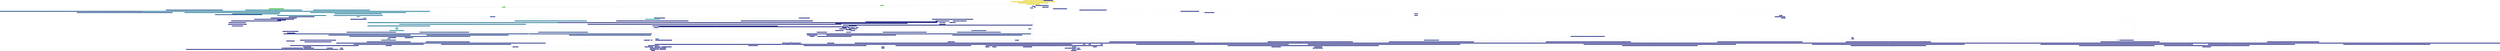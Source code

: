 digraph {
	graph [bb="0,0,1.7509e+05,3724",
		fontname=Arial,
		nodesep=0.125,
		ranksep=0.25
	];
	node [fontcolor=white,
		fontname=Arial,
		height=0,
		label="\N",
		shape=box,
		style=filled,
		width=0
	];
	edge [fontname=Arial];
	1	[color="#ddc905",
		fontcolor="#ffffff",
		fontsize=10.00,
		height=0.56944,
		label="std::_Function_handler<_jl_value_t* (_jl_value_t*, _jl_value_t*, _jl_value_t*), jluna::register_function<bool, bvh_node, ray_itval, \
HitRecord>(std::function<bool (bvh_node, ray_itval, HitRecord)>)::{lambda(_jl_value_t*, _jl_value_t*, _jl_value_t*)#1}>::_M_invoke(\
std::_Any_data const&, _jl_value_t*&&, _jl_value_t*&&, _jl_value_t*&&)\n77.33%\n(0.11%)",
		pos="54673,3698",
		width=20.139];
	2	[color="#ddcb05",
		fontcolor="#ffffff",
		fontsize=10.00,
		height=0.72222,
		label="std::enable_if<is_invocable_r_v<_jl_value_t*, jluna::register_function<bool, bvh_node, ray_itval, HitRecord>(std::function<bool (\
bvh_node, ray_itval, HitRecord)>)::{lambda(_jl_value_t*, _jl_value_t*, _jl_value_t*)#1}&, _jl_value_t*, _jl_value_t*, _jl_value_\
t*>, _jl_value_t*>::type std::__invoke_r<_jl_value_t*, jluna::register_function<bool, bvh_node, ray_itval, HitRecord>(std::function<\
bool (bvh_node, ray_itval, HitRecord)>)::{lambda(_jl_value_t*, _jl_value_t*, _jl_value_t*)#1}&, _jl_value_t*, _jl_value_t*, _jl_\
value_t*>(jluna::register_function<bool, bvh_node, ray_itval, HitRecord>(std::function<bool (bvh_node, ray_itval, HitRecord)>)::{\
lambda(_jl_value_t*, _jl_value_t*, _jl_value_t*)#1}&, _jl_value_t*&&, _jl_value_t*&&, _jl_value_t*&&)\n77.10%\n(0.19%)\n486645×",
		pos="54673,3606",
		width=44.417];
	1 -> 2	[arrowsize=0.88,
		color="#ddcb05",
		fontcolor="#ddcb05",
		fontsize=10.00,
		label="77.10%\n486645×",
		labeldistance=3.08,
		lp="54692,3652",
		penwidth=3.08,
		pos="e,54673,3632.3 54673,3677.5 54673,3666.9 54673,3653.6 54673,3641.4"];
	3	[color="#dccc05",
		fontcolor="#ffffff",
		fontsize=10.00,
		height=0.72222,
		label="_jl_value_t* std::__invoke_impl<_jl_value_t*, jluna::register_function<bool, bvh_node, ray_itval, HitRecord>(std::function<bool (\
bvh_node, ray_itval, HitRecord)>)::{lambda(_jl_value_t*, _jl_value_t*, _jl_value_t*)#1}&, _jl_value_t*, _jl_value_t*, _jl_value_\
t*>(std::__invoke_other, jluna::register_function<bool, bvh_node, ray_itval, HitRecord>(std::function<bool (bvh_node, ray_itval, \
HitRecord)>)::{lambda(_jl_value_t*, _jl_value_t*, _jl_value_t*)#1}&, _jl_value_t*&&, _jl_value_t*&&, _jl_value_t*&&)\n76.91%\n(0.15%)\n486645×",
		pos="54673,3514",
		width=30.014];
	2 -> 3	[arrowsize=0.88,
		color="#dccc05",
		fontcolor="#dccc05",
		fontsize=10.00,
		label="76.91%\n486645×",
		labeldistance=3.08,
		lp="54692,3560",
		penwidth=3.08,
		pos="e,54673,3540.2 54673,3579.9 54673,3570.5 54673,3559.5 54673,3549.3"];
	4	[color="#dccd05",
		fontcolor="#ffffff",
		fontsize=10.00,
		height=0.72222,
		label="jluna::register_function<bool, bvh_node, ray_itval, HitRecord>(std::function<bool (bvh_node, ray_itval, HitRecord)>)::{lambda(_jl_\
value_t*, _jl_value_t*, _jl_value_t*)#1}::operator()(_jl_value_t*, _jl_value_t*, _jl_value_t*) const\n76.75%\n(0.15%)\n486645×",
		pos="54673,3422",
		width=13.694];
	3 -> 4	[arrowsize=0.88,
		color="#dccd05",
		fontcolor="#dccd05",
		fontsize=10.00,
		label="76.75%\n486645×",
		labeldistance=3.07,
		lp="54692,3468",
		penwidth=3.07,
		pos="e,54673,3448.2 54673,3487.9 54673,3478.5 54673,3467.5 54673,3457.3"];
	5	[color="#17b809",
		fontcolor="#ffffff",
		fontsize=10.00,
		height=0.72222,
		label="bvh_node jluna::unbox<bvh_node>(_jl_value_t*)\n51.98%\n(0.00%)\n486645×",
		pos="53449,3330",
		width=3.1111];
	4 -> 5	[arrowsize=0.72,
		color="#17b809",
		fontcolor="#17b809",
		fontsize=10.00,
		label="51.98%\n486645×",
		labeldistance=2.08,
		lp="54120,3376",
		penwidth=2.08,
		pos="e,53561,3341.5 54233,3396 54188,3393.1 54144,3390.1 54101,3387 53915,3373.5 53699,3354.3 53568,3342.2"];
	39	[color="#0d377f",
		fontcolor="#ffffff",
		fontsize=10.00,
		height=0.72222,
		label="ray_itval jluna::unbox<ray_itval>(_jl_value_t*)\n9.26%\n(0.11%)\n486645×",
		pos="55126,3269",
		width=2.9722];
	4 -> 39	[arrowsize=0.35,
		color="#0d377f",
		fontcolor="#0d377f",
		fontsize=10.00,
		label="9.26%\n486645×",
		labeldistance=0.50,
		lp="55158,3376",
		penwidth=0.50,
		pos="e,55153,3295.4 54976,3396 55065,3385.5 55143,3372.1 55157,3356 55172,3338.6 55165,3325.6 55157,3304 55156,3302.1 55155,3300.3 55154,\
3298.5"];
	40	[color="#0d367e",
		fontcolor="#ffffff",
		fontsize=10.00,
		height=0.72222,
		label="HitRecord jluna::unbox<HitRecord>(_jl_value_t*)\n9.13%\n(0.04%)\n486645×",
		pos="56126,3147",
		width=3.1806];
	4 -> 40	[arrowsize=0.35,
		color="#0d367e",
		fontcolor="#0d367e",
		fontsize=10.00,
		label="9.13%\n486645×",
		labeldistance=0.50,
		lp="55591,3330",
		penwidth=0.50,
		pos="e,56047,3173 55115,3396 55137,3393.3 55158,3390.3 55179,3387 55504,3335.5 55880,3224.8 56043,3174.2"];
	65	[color="#0d2279",
		fontcolor="#ffffff",
		fontsize=10.00,
		height=0.72222,
		label="_jl_value_t* jluna::box_function_result<std::function<bool (bvh_node, ray_itval, HitRecord)>, bvh_node, ray_itval, HitRecord, true>(\
std::function<bool (bvh_node, ray_itval, HitRecord)>, bvh_node, ray_itval, HitRecord)\n4.99%\n(0.04%)\n486645×",
		pos="54673,3330",
		width=13.319];
	4 -> 65	[arrowsize=0.35,
		color="#0d2279",
		fontcolor="#0d2279",
		fontsize=10.00,
		label="4.99%\n486645×",
		labeldistance=0.50,
		lp="54692,3376",
		penwidth=0.50,
		pos="e,54673,3356.2 54673,3395.9 54673,3384.7 54673,3371.4 54673,3359.8"];
	135	[color="#0d1375",
		fontcolor="#ffffff",
		fontsize=10.00,
		height=0.72222,
		label="bvh_node::~bvh_node()\n1.60%\n(0.00%)\n973291×",
		pos="54531,3208",
		width=1.6528];
	4 -> 135	[arrowsize=0.35,
		color="#0d1074",
		fontcolor="#0d1074",
		fontsize=10.00,
		label="0.80%\n486645×",
		labeldistance=0.50,
		lp="54170,3330",
		penwidth=0.50,
		pos="e,54471,3211.8 54335,3396 54243,3385.8 54166,3372.5 54151,3356 54058,3250.9 54337,3220.4 54468,3212"];
	6	[color="#17b809",
		fontcolor="#ffffff",
		fontsize=10.00,
		height=0.72222,
		label="jluna::Usertype<bvh_node>::unbox(_jl_value_t*)\n51.98%\n(0.22%)\n486645×",
		pos="51995,3208",
		width=3.125];
	5 -> 6	[arrowsize=0.72,
		color="#17b809",
		fontcolor="#17b809",
		fontsize=10.00,
		label="51.98%\n486645×",
		labeldistance=2.08,
		lp="53038,3269",
		penwidth=2.08,
		pos="e,52108,3218.3 53337,3319.7 53068,3297.6 52391,3241.7 52115,3218.9"];
	42	[color="#0d367f",
		fontcolor="#ffffff",
		fontsize=10.00,
		height=0.72222,
		label="jluna::Usertype<ray_itval>::unbox(_jl_value_t*)\n9.15%\n(0.11%)\n486645×",
		pos="56641,1618",
		width=3.0556];
	39 -> 42	[arrowsize=0.35,
		color="#0d367f",
		fontcolor="#0d367f",
		fontsize=10.00,
		label="9.15%\n486645×",
		labeldistance=0.50,
		lp="55655,2504",
		penwidth=0.50,
		pos="e,56643,1644.3 55116,3242.9 55094,3189.2 55044,3064.8 55036,3020 55032,2997.2 55025,2988.4 55036,2968 55428,2231.6 56142,2621.3 \
56592,1919 56647,1832.7 56647,1704.6 56643,1647.9"];
	41	[color="#0d367e",
		fontcolor="#ffffff",
		fontsize=10.00,
		height=0.72222,
		label="jluna::Usertype<HitRecord>::unbox(_jl_value_t*)\n9.09%\n(0.34%)\n486645×",
		pos="54384,884",
		width=3.1528];
	40 -> 41	[arrowsize=0.35,
		color="#0d367e",
		fontcolor="#0d367e",
		fontsize=10.00,
		label="9.09%\n486645×",
		labeldistance=0.50,
		lp="57072,2076",
		penwidth=0.50,
		pos="e,54376,910.2 56241,3144.7 56489,3140.5 57053,3121.9 57053,3041 57053,3041 57053,3041 57053,2075 57053,1679.5 57287,1344.3 56921,\
1195 56921,1195 56677,1134 56677,1134 56623,1127.2 54754,1141.4 54702,1125 54686,1119.8 54686,1108.4 54670,1103 54655,1098.2 54405,\
1104.8 54394,1094 54346,1046.9 54362,958.99 54375,913.66"];
	65 -> 135	[arrowsize=0.35,
		color="#0d1074",
		fontcolor="#0d1074",
		fontsize=10.00,
		label="0.80%\n486645×",
		labeldistance=0.50,
		lp="54650,3269",
		penwidth=0.50,
		pos="e,54561,3234.1 54643,3303.8 54620,3284.2 54588,3256.8 54564,3236.6"];
	83	[color="#0d1a77",
		fontcolor="#ffffff",
		fontsize=10.00,
		height=0.72222,
		label="std::function<bool (bvh_node, ray_itval, HitRecord)>::operator()(bvh_node, ray_itval, HitRecord) const\n3.16%\n(0.04%)\n486645×",
		pos="54830,3208",
		width=6.3889];
	65 -> 83	[arrowsize=0.35,
		color="#0d1a77",
		fontcolor="#0d1a77",
		fontsize=10.00,
		label="3.16%\n486645×",
		labeldistance=0.50,
		lp="54802,3269",
		penwidth=0.50,
		pos="e,54797,3234.1 54706,3303.8 54732,3284.1 54768,3256.6 54794,3236.3"];
	108	[color="#0d1776",
		fontcolor="#ffffff",
		fontsize=10.00,
		height=0.72222,
		label="std::shared_ptr<Hittable>::~shared_ptr()\n2.41%\n(0.00%)\n2919872×",
		pos="46534,1710",
		width=2.6528];
	135 -> 108	[arrowsize=0.35,
		color="#0d1375",
		fontcolor="#0d1375",
		fontsize=10.00,
		label="1.60%\n1946582×",
		labeldistance=0.50,
		lp="55084,2504",
		penwidth=0.50,
		pos="e,46630,1735.4 54591,3183.2 54592,3182.7 54594,3182.4 54596,3182 54618,3177.7 54978,3187.7 54995,3173 55024,3147.3 55007,3125.6 \
55007,3087 55007,3087 55007,3087 55007,2947 55007,2536.8 55048,2325 55398,2111 55455,2076.3 56536,1969.6 56579,1919 56594,1901.4 \
56595,1883.4 56579,1867 56385,1670.4 46908,1771.6 46634,1736 46634,1736 46633,1735.9 46633,1735.9"];
	7	[color="#0db609",
		fontcolor="#ffffff",
		fontsize=10.00,
		height=0.72222,
		label="std::function<void (bvh_node&, _jl_value_t*, std::__cxx11::basic_string<char, std::char_traits<char>, std::allocator<char> >)>::\
operator()(bvh_node&, _jl_value_t*, std::__cxx11::basic_string<char, std::char_traits<char>, std::allocator<char> >) const\n50.53%\n(\
0.19%)\n1459935×",
		pos="41827,3086",
		width=15.264];
	6 -> 7	[arrowsize=0.71,
		color="#0db609",
		fontcolor="#0db609",
		fontsize=10.00,
		label="50.53%\n1459935×",
		labeldistance=2.02,
		lp="49012,3147",
		penwidth=2.02,
		pos="e,42377,3093.5 51882,3205.7 50939,3194.5 44356,3116.8 42384,3093.6"];
	80	[color="#0d1a77",
		fontcolor="#ffffff",
		fontsize=10.00,
		height=0.72222,
		label="jluna::Proxy::operator _jl_value_t*<_jl_value_t*, true>() const\n3.17%\n(0.15%)\n25305577×",
		pos="52550,792",
		width=3.9028];
	6 -> 80	[arrowsize=0.35,
		color="#0d0d73",
		fontcolor="#0d0d73",
		fontsize=10.00,
		label="0.18%\n1459935×",
		labeldistance=0.50,
		lp="57022,2015",
		penwidth=0.50,
		pos="e,52691,817.47 52108,3200.1 52568,3172.4 54349,3068.6 55815,3029 55823,3028.8 57018,3026 57024,3020 57040,3003.6 57024,2991.1 57024,\
2968 57019,2680.3 57000,2608.8 57000,2321 57000,2321 57000,2321 57000,1663 57000,1461.7 57040,1349 56881,1226 56843,1196.5 56824,\
1204.1 56777,1195 56756,1190.9 56699,1195.9 56679,1186 56651,1172.1 56661,1146.7 56633,1134 56608,1122.8 54699,1126.9 54672,1125 \
54598,1119.9 54580,1110.2 54506,1103 54443,1096.8 54427,1101.6 54364,1094 54218,1076.2 53206,880.35 53061,858 52953,841.32 52925,\
837.96 52816,827 52762,821.61 52749,824.59 52695,818 52695,817.98 52695,817.96 52694,817.94"];
	114	[color="#0d1575",
		fontcolor="#ffffff",
		fontsize=10.00,
		height=0.72222,
		label="_jl_value_t* jluna::safe_call<_jl_value_t*, _jl_value_t*>(_jl_value_t*, _jl_value_t*, _jl_value_t*)\n2.09%\n(1.23%)\n25305541×",
		pos="40467,792",
		width=5.8611];
	6 -> 114	[arrowsize=0.35,
		color="#0d0d73",
		fontcolor="#0d0d73",
		fontsize=10.00,
		label="0.12%\n1459935×",
		labeldistance=0.50,
		lp="51648,2015",
		penwidth=0.50,
		pos="e,40475,818.3 51882,3203 51803,3193.4 51710,3165.4 51710,3087 51710,3087 51710,3087 51710,2365 51710,2145.9 51673,2036.1 51482,1928 \
51456,1913 42735,1940.5 42713,1919 42697,1902.6 42697,1883.4 42713,1867 42723,1857 43709,1858.3 43723,1858 43815,1855.9 45309,1863 \
45373,1797 45389,1780.4 45388,1762.8 45373,1745 45205,1541.8 41397,1360.2 41222,1348 41161,1343.7 41146,1344.7 41085,1339 40895,\
1321.2 40848,1303.8 40658,1287 40640,1285.4 40508,1290.4 40495,1278 40472,1256.3 40486,1238.8 40486,1207 40486,1207 40486,1207 40486,\
883 40486,862.19 40481,839.25 40476,821.73"];
	14	[color="#0c728d",
		fontcolor="#ffffff",
		fontsize=10.00,
		height=0.72222,
		label="std::_Function_handler<void (bvh_node&, _jl_value_t*, std::__cxx11::basic_string<char, std::char_traits<char>, std::allocator<char> >), \
jluna::Usertype<bvh_node>::initialize_type<Property<bvh_node, Hittable*, &(register_type_properties()::left)>, Property<bvh_node, \
Hittable*, &(register_type_properties()::right)>, Property<bvh_node, aabb, &(register_type_properties()::bbox)>, tl, Triangle, sphere, \
bvh_node, tl>(tl<Property<bvh_node, Hittable*, &(register_type_properties()::left)>, Property<bvh_node, Hittable*, &(register_type_\
properties()::right)>, Property<bvh_node, aabb, &(register_type_properties()::bbox)> >, tl<Triangle, sphere, bvh_node>)::{lambda()#\
2}::operator()() const::{lambda(bvh_node&, _jl_value_t*, std::__cxx11::basic_string<char, std::char_traits<char>, std::allocator<\
char> >)#2}>::_M_invoke(std::_Any_data const&, bvh_node&, _jl_value_t*&&, std::__cxx11::basic_string<char, std::char_traits<char>, \
std::allocator<char> >&&)\n19.91%\n(0.15%)\n486645×",
		pos="39206,2994",
		width=57.486];
	7 -> 14	[arrowsize=0.45,
		color="#0c728d",
		fontcolor="#0c728d",
		fontsize=10.00,
		label="19.91%\n486645×",
		labeldistance=0.80,
		lp="40848,3040",
		penwidth=0.80,
		pos="e,39934,3020 41277,3066.1 40888,3052.8 40363,3034.7 39939,3020.2"];
	16	[color="#0c718c",
		fontcolor="#ffffff",
		fontsize=10.00,
		height=0.72222,
		label="std::_Function_handler<void (bvh_node&, _jl_value_t*, std::__cxx11::basic_string<char, std::char_traits<char>, std::allocator<char> >), \
jluna::Usertype<bvh_node>::initialize_type<Property<bvh_node, Hittable*, &(register_type_properties()::left)>, Property<bvh_node, \
Hittable*, &(register_type_properties()::right)>, Property<bvh_node, aabb, &(register_type_properties()::bbox)>, tl, Triangle, sphere, \
bvh_node, tl>(tl<Property<bvh_node, Hittable*, &(register_type_properties()::left)>, Property<bvh_node, Hittable*, &(register_type_\
properties()::right)>, Property<bvh_node, aabb, &(register_type_properties()::bbox)> >, tl<Triangle, sphere, bvh_node>)::{lambda()#\
1}::operator()() const::{lambda(bvh_node&, _jl_value_t*, std::__cxx11::basic_string<char, std::char_traits<char>, std::allocator<\
char> >)#2}>::_M_invoke(std::_Any_data const&, bvh_node&, _jl_value_t*&&, std::__cxx11::basic_string<char, std::char_traits<char>, \
std::allocator<char> >&&)\n19.72%\n(0.11%)\n486645×",
		pos="44925,2994",
		width=57.486];
	7 -> 16	[arrowsize=0.44,
		color="#0c718c",
		fontcolor="#0c718c",
		fontsize=10.00,
		label="19.72%\n486645×",
		labeldistance=0.79,
		lp="43764,3040",
		penwidth=0.79,
		pos="e,44064,3020 42377,3069 42843,3055.5 43520,3035.8 44060,3020.1"];
	34	[color="#0d3e80",
		fontcolor="#ffffff",
		fontsize=10.00,
		height=0.72222,
		label="std::_Function_handler<void (bvh_node&, _jl_value_t*, std::__cxx11::basic_string<char, std::char_traits<char>, std::allocator<char> >), \
jluna::Usertype<bvh_node>::initialize_type<Property<bvh_node, Hittable*, &(register_type_properties()::left)>, Property<bvh_node, \
Hittable*, &(register_type_properties()::right)>, Property<bvh_node, aabb, &(register_type_properties()::bbox)>, tl, Triangle, sphere, \
bvh_node, tl>(tl<Property<bvh_node, Hittable*, &(register_type_properties()::left)>, Property<bvh_node, Hittable*, &(register_type_\
properties()::right)>, Property<bvh_node, aabb, &(register_type_properties()::bbox)> >, tl<Triangle, sphere, bvh_node>)::{lambda()#\
3}::operator()() const::{lambda(bvh_node&, _jl_value_t*, std::__cxx11::basic_string<char, std::char_traits<char>, std::allocator<\
char> >)#2}>::_M_invoke(std::_Any_data const&, bvh_node&, _jl_value_t*&&, std::__cxx11::basic_string<char, std::char_traits<char>, \
std::allocator<char> >&&)\n10.66%\n(0.19%)\n486645×",
		pos="31536,2994",
		width=57.486];
	7 -> 34	[arrowsize=0.35,
		color="#0d3e80",
		fontcolor="#0d3e80",
		fontsize=10.00,
		label="10.66%\n486645×",
		labeldistance=0.50,
		lp="37925,3040",
		penwidth=0.50,
		pos="e,33606,3013.1 41277,3080.2 39860,3067.8 36023,3034.2 33609,3013.1"];
	85	[color="#0d1977",
		fontcolor="#ffffff",
		fontsize=10.00,
		height=0.72222,
		label="std::__shared_ptr_access<jluna::Proxy::ProxyValue, (__gnu_cxx::_Lock_policy)2, false, false>::operator->() const\n2.99%\n(1.31%)\n25305578×",
		pos="52010,670",
		width=7.125];
	80 -> 85	[arrowsize=0.35,
		color="#0d1977",
		fontcolor="#0d1977",
		fontsize=10.00,
		label="2.99%\n25305577×",
		labeldistance=0.50,
		lp="52414,731",
		penwidth=0.50,
		pos="e,52123,696.08 52437,765.99 52346,745.75 52219,717.34 52126,696.87"];
	15	[color="#0c728c",
		fontcolor="#ffffff",
		fontsize=10.00,
		height=0.72222,
		label="std::enable_if<is_invocable_r_v<void, jluna::Usertype<bvh_node>::initialize_type<Property<bvh_node, Hittable*, &(register_type_properties()::\
left)>, Property<bvh_node, Hittable*, &(register_type_properties()::right)>, Property<bvh_node, aabb, &(register_type_properties()::\
bbox)>, tl, Triangle, sphere, bvh_node, tl>(tl<Property<bvh_node, Hittable*, &(register_type_properties()::left)>, Property<bvh_\
node, Hittable*, &(register_type_properties()::right)>, Property<bvh_node, aabb, &(register_type_properties()::bbox)> >, tl<Triangle, \
sphere, bvh_node>)::{lambda()#2}::operator()() const::{lambda(bvh_node&, _jl_value_t*, std::__cxx11::basic_string<char, std::char_\
traits<char>, std::allocator<char> >)#2}&, bvh_node&, _jl_value_t*, std::__cxx11::basic_string<char, std::char_traits<char>, std::\
allocator<char> > >, void>::type std::__invoke_r<void, jluna::Usertype<bvh_node>::initialize_type<Property<bvh_node, Hittable*, &(\
register_type_properties()::left)>, Property<bvh_node, Hittable*, &(register_type_properties()::right)>, Property<bvh_node, aabb, &(\
register_type_properties()::bbox)>, tl, Triangle, sphere, bvh_node, tl>(tl<Property<bvh_node, Hittable*, &(register_type_properties()::\
left)>, Property<bvh_node, Hittable*, &(register_type_properties()::right)>, Property<bvh_node, aabb, &(register_type_properties()::\
bbox)> >, tl<Triangle, sphere, bvh_node>)::{lambda()#2}::operator()() const::{lambda(bvh_node&, _jl_value_t*, std::__cxx11::basic_\
string<char, std::char_traits<char>, std::allocator<char> >)#2}&, bvh_node&, _jl_value_t*, std::__cxx11::basic_string<char, std::\
char_traits<char>, std::allocator<char> > >(jluna::Usertype<bvh_node>::initialize_type<Property<bvh_node, Hittable*, &(register_\
type_properties()::left)>, Property<bvh_node, Hittable*, &(register_type_properties()::right)>, Property<bvh_node, aabb, &(register_\
type_properties()::bbox)>, tl, Triangle, sphere, bvh_node, tl>(tl<Property<bvh_node, Hittable*, &(register_type_properties()::left)>, \
Property<bvh_node, Hittable*, &(register_type_properties()::right)>, Property<bvh_node, aabb, &(register_type_properties()::bbox)> >, \
tl<Triangle, sphere, bvh_node>)::{lambda()#2}::operator()() const::{lambda(bvh_node&, _jl_value_t*, std::__cxx11::basic_string<char, \
std::char_traits<char>, std::allocator<char> >)#2}&, bvh_node&, _jl_value_t*&&, std::__cxx11::basic_string<char, std::char_traits<\
char>, std::allocator<char> >&&)\n19.75%\n(0.07%)\n486645×",
		pos="35671,2902",
		width=144.78];
	14 -> 15	[arrowsize=0.44,
		color="#0c728c",
		fontcolor="#0c728c",
		fontsize=10.00,
		label="19.75%\n486645×",
		labeldistance=0.79,
		lp="37879,2948",
		penwidth=0.79,
		pos="e,36653,2928 38224,2968 37736,2955.6 37147,2940.6 36658,2928.1"];
	18	[color="#0c718c",
		fontcolor="#ffffff",
		fontsize=10.00,
		height=0.72222,
		label="std::enable_if<is_invocable_r_v<void, jluna::Usertype<bvh_node>::initialize_type<Property<bvh_node, Hittable*, &(register_type_properties()::\
left)>, Property<bvh_node, Hittable*, &(register_type_properties()::right)>, Property<bvh_node, aabb, &(register_type_properties()::\
bbox)>, tl, Triangle, sphere, bvh_node, tl>(tl<Property<bvh_node, Hittable*, &(register_type_properties()::left)>, Property<bvh_\
node, Hittable*, &(register_type_properties()::right)>, Property<bvh_node, aabb, &(register_type_properties()::bbox)> >, tl<Triangle, \
sphere, bvh_node>)::{lambda()#1}::operator()() const::{lambda(bvh_node&, _jl_value_t*, std::__cxx11::basic_string<char, std::char_\
traits<char>, std::allocator<char> >)#2}&, bvh_node&, _jl_value_t*, std::__cxx11::basic_string<char, std::char_traits<char>, std::\
allocator<char> > >, void>::type std::__invoke_r<void, jluna::Usertype<bvh_node>::initialize_type<Property<bvh_node, Hittable*, &(\
register_type_properties()::left)>, Property<bvh_node, Hittable*, &(register_type_properties()::right)>, Property<bvh_node, aabb, &(\
register_type_properties()::bbox)>, tl, Triangle, sphere, bvh_node, tl>(tl<Property<bvh_node, Hittable*, &(register_type_properties()::\
left)>, Property<bvh_node, Hittable*, &(register_type_properties()::right)>, Property<bvh_node, aabb, &(register_type_properties()::\
bbox)> >, tl<Triangle, sphere, bvh_node>)::{lambda()#1}::operator()() const::{lambda(bvh_node&, _jl_value_t*, std::__cxx11::basic_\
string<char, std::char_traits<char>, std::allocator<char> >)#2}&, bvh_node&, _jl_value_t*, std::__cxx11::basic_string<char, std::\
char_traits<char>, std::allocator<char> > >(jluna::Usertype<bvh_node>::initialize_type<Property<bvh_node, Hittable*, &(register_\
type_properties()::left)>, Property<bvh_node, Hittable*, &(register_type_properties()::right)>, Property<bvh_node, aabb, &(register_\
type_properties()::bbox)>, tl, Triangle, sphere, bvh_node, tl>(tl<Property<bvh_node, Hittable*, &(register_type_properties()::left)>, \
Property<bvh_node, Hittable*, &(register_type_properties()::right)>, Property<bvh_node, aabb, &(register_type_properties()::bbox)> >, \
tl<Triangle, sphere, bvh_node>)::{lambda()#1}::operator()() const::{lambda(bvh_node&, _jl_value_t*, std::__cxx11::basic_string<char, \
std::char_traits<char>, std::allocator<char> >)#2}&, bvh_node&, _jl_value_t*&&, std::__cxx11::basic_string<char, std::char_traits<\
char>, std::allocator<char> >&&)\n19.60%\n(0.04%)\n486645×",
		pos="46104,2902",
		width=144.78];
	16 -> 18	[arrowsize=0.44,
		color="#0c718c",
		fontcolor="#0c718c",
		fontsize=10.00,
		label="19.60%\n486645×",
		labeldistance=0.78,
		lp="45673,2948",
		penwidth=0.78,
		pos="e,45776,2928 45253,2968 45414,2955.6 45609,2940.8 45772,2928.4"];
	35	[color="#0d3d80",
		fontcolor="#ffffff",
		fontsize=10.00,
		height=0.72222,
		label="std::enable_if<is_invocable_r_v<void, jluna::Usertype<bvh_node>::initialize_type<Property<bvh_node, Hittable*, &(register_type_properties()::\
left)>, Property<bvh_node, Hittable*, &(register_type_properties()::right)>, Property<bvh_node, aabb, &(register_type_properties()::\
bbox)>, tl, Triangle, sphere, bvh_node, tl>(tl<Property<bvh_node, Hittable*, &(register_type_properties()::left)>, Property<bvh_\
node, Hittable*, &(register_type_properties()::right)>, Property<bvh_node, aabb, &(register_type_properties()::bbox)> >, tl<Triangle, \
sphere, bvh_node>)::{lambda()#3}::operator()() const::{lambda(bvh_node&, _jl_value_t*, std::__cxx11::basic_string<char, std::char_\
traits<char>, std::allocator<char> >)#2}&, bvh_node&, _jl_value_t*, std::__cxx11::basic_string<char, std::char_traits<char>, std::\
allocator<char> > >, void>::type std::__invoke_r<void, jluna::Usertype<bvh_node>::initialize_type<Property<bvh_node, Hittable*, &(\
register_type_properties()::left)>, Property<bvh_node, Hittable*, &(register_type_properties()::right)>, Property<bvh_node, aabb, &(\
register_type_properties()::bbox)>, tl, Triangle, sphere, bvh_node, tl>(tl<Property<bvh_node, Hittable*, &(register_type_properties()::\
left)>, Property<bvh_node, Hittable*, &(register_type_properties()::right)>, Property<bvh_node, aabb, &(register_type_properties()::\
bbox)> >, tl<Triangle, sphere, bvh_node>)::{lambda()#3}::operator()() const::{lambda(bvh_node&, _jl_value_t*, std::__cxx11::basic_\
string<char, std::char_traits<char>, std::allocator<char> >)#2}&, bvh_node&, _jl_value_t*, std::__cxx11::basic_string<char, std::\
char_traits<char>, std::allocator<char> > >(jluna::Usertype<bvh_node>::initialize_type<Property<bvh_node, Hittable*, &(register_\
type_properties()::left)>, Property<bvh_node, Hittable*, &(register_type_properties()::right)>, Property<bvh_node, aabb, &(register_\
type_properties()::bbox)>, tl, Triangle, sphere, bvh_node, tl>(tl<Property<bvh_node, Hittable*, &(register_type_properties()::left)>, \
Property<bvh_node, Hittable*, &(register_type_properties()::right)>, Property<bvh_node, aabb, &(register_type_properties()::bbox)> >, \
tl<Triangle, sphere, bvh_node>)::{lambda()#3}::operator()() const::{lambda(bvh_node&, _jl_value_t*, std::__cxx11::basic_string<char, \
std::char_traits<char>, std::allocator<char> >)#2}&, bvh_node&, _jl_value_t*&&, std::__cxx11::basic_string<char, std::char_traits<\
char>, std::allocator<char> >&&)\n10.42%\n(0.00%)\n486645×",
		pos="24478,2902",
		width=144.78];
	34 -> 35	[arrowsize=0.35,
		color="#0d3d80",
		fontcolor="#0d3d80",
		fontsize=10.00,
		label="10.42%\n486645×",
		labeldistance=0.50,
		lp="28866,2948",
		penwidth=0.50,
		pos="e,26439,2928 29575,2968 28598,2955.5 27420,2940.5 26442,2928"];
	8	[color="#0c9a7e",
		fontcolor="#ffffff",
		fontsize=10.00,
		height=0.72222,
		label="sphere jluna::unbox<sphere>(_jl_value_t*)\n29.84%\n(0.15%)\n973290×",
		pos="43272,2504",
		width=2.7639];
	9	[color="#0c9a7f",
		fontcolor="#ffffff",
		fontsize=10.00,
		height=0.72222,
		label="jluna::Usertype<sphere>::unbox(_jl_value_t*)\n29.69%\n(0.60%)\n973290×",
		pos="43272,2412",
		width=2.9444];
	8 -> 9	[arrowsize=0.54,
		color="#0c9a7f",
		fontcolor="#0c9a7f",
		fontsize=10.00,
		label="29.69%\n973290×",
		labeldistance=1.19,
		lp="43291,2458",
		penwidth=1.19,
		pos="e,43272,2438.2 43272,2477.9 43272,2467.4 43272,2455 43272,2443.9"];
	9 -> 80	[arrowsize=0.35,
		color="#0d0f74",
		fontcolor="#0d0f74",
		fontsize=10.00,
		label="0.61%\n4866450×",
		labeldistance=0.50,
		lp="53310,1557",
		penwidth=0.50,
		pos="e,52409,793.12 43378,2410.4 43676,2408.3 44546,2400.6 45268,2377 47151,2315.4 47618,2225.8 49501,2172 49515,2171.6 50523,2172.4 \
50534,2163 50573,2129.8 50518,2087.7 50552,2050 50696,1890.8 50807,1955.5 51020,1928 51039,1925.5 56565,1932.7 56579,1919 56595,\
1902.6 56595,1884 56579,1867 56480,1760.4 51514,1473.6 51369,1461 50844,1415.4 50714,1393.1 50189,1348 50087,1339.2 49344,1348.1 \
49269,1278 49246,1256.2 49259,1238.9 49259,1207 49259,1207 49259,1207 49259,883 49259,803.1 51771,794.12 52406,793.12"];
	9 -> 114	[arrowsize=0.35,
		color="#0d0e73",
		fontcolor="#0d0e73",
		fontsize=10.00,
		label="0.40%\n4866450×",
		labeldistance=0.50,
		lp="43662,1557",
		penwidth=0.50,
		pos="e,40467,818.22 43378,2411 43784,2410.6 45218,2407 45255,2377 45275,2360.8 45267,2346.5 45267,2321 45267,2321 45267,2321 45267,2136 \
45267,2070.4 45302,2034.5 45255,1989 45150,1887.9 44092,1931.9 43946,1928 43937,1927.8 42704,1925.2 42698,1919 42682,1902.6 42682,\
1883.6 42698,1867 42776,1786.5 44603,1808.5 44715,1806 44724,1805.8 45355,1803.4 45361,1797 45377,1780.5 45377,1762.1 45361,1745 \
45340,1721.6 40844,1343.3 40813,1339 40663,1318.7 40585,1385.4 40479,1278 40457,1255.2 40467,1239 40467,1207 40467,1207 40467,1207 \
40467,883 40467,862.66 40467,839.74 40467,822.12"];
	12	[color="#0c9491",
		fontcolor="#ffffff",
		fontsize=10.00,
		height=0.72222,
		label="std::function<void (sphere&, _jl_value_t*, std::__cxx11::basic_string<char, std::char_traits<char>, std::allocator<char> >)>::operator()(\
sphere&, _jl_value_t*, std::__cxx11::basic_string<char, std::char_traits<char>, std::allocator<char> >) const\n25.63%\n(0.07%)\n4866450×",
		pos="38309,2320",
		width=14.903];
	9 -> 12	[arrowsize=0.51,
		color="#0c9491",
		fontcolor="#0c9491",
		fontsize=10.00,
		label="25.63%\n4866450×",
		labeldistance=1.03,
		lp="41402,2366",
		penwidth=1.03,
		pos="e,38846,2330.7 43166,2409.1 42608,2399 39997,2351.6 38851,2330.8"];
	111	[color="#0d1676",
		fontcolor="#ffffff",
		fontsize=10.00,
		height=0.72222,
		label="std::__cxx11::basic_string<char, std::char_traits<char>, std::allocator<char> >::~basic_string()\n2.25%\n(0.49%)\n50611341×",
		pos="27149,394",
		width=5.9861];
	9 -> 111	[arrowsize=0.35,
		color="#0d0e73",
		fontcolor="#0d0e73",
		fontsize=10.00,
		label="0.22%\n4866450×",
		labeldistance=0.50,
		lp="4899.5,1313",
		penwidth=0.50,
		pos="e,26933,395.91 43166,2410.9 40936,2408.1 4408.7,2361.3 4302,2285 4282.1,2270.8 4303.4,2247.9 4284,2233 4272.8,2224.4 4170.9,2226.6 \
4157,2224 3973,2190.1 3875.1,2244.7 3754,2102 3711.4,2051.8 3699.3,1859.3 3738,1806 3968.5,1487.9 4200.1,1638.4 4578,1531 4705.1,\
1494.9 4785.3,1564.9 4867,1461 4891.4,1430 4889.4,1320.7 4853,1287 4833.6,1269 4633.4,1297.1 4615,1278 4599,1261.4 4598.7,1242.4 \
4615,1226 4661,1179.6 9249.8,1188.4 9315,1186 9942.6,1162.9 10099,1137.4 10725,1094 11274,1056 15669,1282.8 15669,732 15669,732 \
15669,732 15669,485 15669,472.68 15671,466.82 15681,460 15740,420.93 16245,430.8 16316,429 16765,417.54 19912,421.33 20362,420 22946,\
412.37 26083,399.47 26930,395.92"];
	190	[color="#0d1174",
		fontcolor="#ffffff",
		fontsize=10.00,
		height=0.72222,
		label="jluna::Type::~Type()\n0.93%\n(0.93%)\n25305744×",
		pos="31414,792",
		width=1.4306];
	9 -> 190	[arrowsize=0.35,
		color="#0d0d73",
		fontcolor="#0d0d73",
		fontsize=10.00,
		label="0.18%\n4866450×",
		labeldistance=0.50,
		lp="31564,1557",
		penwidth=0.50,
		pos="e,31431,818.24 43378,2409 43789,2400.7 45248,2368.2 45248,2321 45248,2321 45248,2321 45248,2075 45248,2036.6 45267,2014.8 45239,\
1989 45232,1983 43957,1980.2 43948,1980 43350,1966.4 43201,1947.9 42603,1928 42359,1919.9 38454,1809.6 38210,1806 38198,1805.8 31555,\
1805 31547,1797 31526,1776.6 31542,1694.4 31542,1665 31542,1665 31542,1665 31542,1159 31542,1114 31517,992 31501,950 31483,902.52 \
31453,852.02 31433,821.49"];
	198	[color="#0d1074",
		fontcolor="#ffffff",
		fontsize=10.00,
		height=0.72222,
		label="std::function<void (sphere&, _jl_value_t*, std::__cxx11::basic_string<char, std::char_traits<char>, std::allocator<char> >)>::function(\
std::function<void (sphere&, _jl_value_t*, std::__cxx11::basic_string<char, std::char_traits<char>, std::allocator<char> >)> const&)\n0.82%\n(\
0.11%)\n4866455×",
		pos="43272,2320",
		width=16.194];
	9 -> 198	[arrowsize=0.35,
		color="#0d1074",
		fontcolor="#0d1074",
		fontsize=10.00,
		label="0.82%\n4866450×",
		labeldistance=0.50,
		lp="43294,2366",
		penwidth=0.50,
		pos="e,43272,2346.2 43272,2385.9 43272,2374.7 43272,2361.4 43272,2349.8"];
	237	[color="#0d0f74",
		fontcolor="#ffffff",
		fontsize=10.00,
		height=0.72222,
		label="std::function<void (sphere&, _jl_value_t*, std::__cxx11::basic_string<char, std::char_traits<char>, std::allocator<char> >)>::~function()\n0.65%\n(\
0.04%)\n4866465×",
		pos="3981,2259",
		width=8.3889];
	9 -> 237	[arrowsize=0.35,
		color="#0d0f74",
		fontcolor="#0d0f74",
		fontsize=10.00,
		label="0.65%\n4866450×",
		labeldistance=0.50,
		lp="4264.5,2366",
		penwidth=0.50,
		pos="e,4214.2,2285 43166,2411 40934,2411.5 4293.4,2419.1 4243,2377 4214.2,2353 4255.1,2319.9 4228,2294 4225.3,2291.4 4221.9,2289 4217.8,\
2286.8"];
	22	[color="#0c6c8b",
		fontcolor="#ffffff",
		fontsize=10.00,
		height=0.72222,
		label="std::_Function_handler<void (sphere&, _jl_value_t*, std::__cxx11::basic_string<char, std::char_traits<char>, std::allocator<char> >), \
jluna::Usertype<sphere>::initialize_type<Property<sphere, std::vector<double, std::allocator<double> >, &(register_type_properties()::\
center)>, Property<sphere, double, &(register_type_properties()::radius)>, Property<sphere, double, &(register_type_properties()::\
r_squared)>, Property<sphere, material, &(register_type_properties()::mat)>, Property<sphere, aabb, &(register_type_properties()::\
bbox)>, tl, , tl>(tl<Property<sphere, std::vector<double, std::allocator<double> >, &(register_type_properties()::center)>, Property<\
sphere, double, &(register_type_properties()::radius)>, Property<sphere, double, &(register_type_properties()::r_squared)>, Property<\
sphere, material, &(register_type_properties()::mat)>, Property<sphere, aabb, &(register_type_properties()::bbox)> >, tl<>)::{lambda()#\
5}::operator()() const::{lambda(sphere&, _jl_value_t*, std::__cxx11::basic_string<char, std::char_traits<char>, std::allocator<char> >)#\
2}>::_M_invoke(std::_Any_data const&, sphere&, _jl_value_t*&&, std::__cxx11::basic_string<char, std::char_traits<char>, std::allocator<\
char> >&&)\n18.87%\n(0.15%)\n973290×",
		pos="19221,2198",
		width=73];
	12 -> 22	[arrowsize=0.43,
		color="#0c6c8b",
		fontcolor="#0c6c8b",
		fontsize=10.00,
		label="18.87%\n973290×",
		labeldistance=0.75,
		lp="32688,2259",
		penwidth=0.75,
		pos="e,21849,2215.5 37772,2315.6 35478,2301.2 26405,2244.2 21854,2215.6"];
	82	[color="#0d1a77",
		fontcolor="#ffffff",
		fontsize=10.00,
		height=0.72222,
		label="std::_Function_base::_M_empty() const\n3.06%\n(3.06%)\n102195728×",
		pos="15265,210",
		width=2.6389];
	12 -> 82	[arrowsize=0.35,
		color="#0d0d73",
		fontcolor="#0d0d73",
		fontsize=10.00,
		label="0.15%\n4866450×",
		labeldistance=0.50,
		lp="5831.5,1160",
		penwidth=0.50,
		pos="e,15282,236.19 37772,2318.6 35958,2316.9 29881,2309.9 24860,2285 21184,2266.8 20264,2255 16588,2224 16231,2221 4031.4,2325.9 3754,\
2102 3680.2,2042.5 3707,1988.8 3707,1894 3707,1894 3707,1894 3707,1556 3707,1523.3 3691.2,1434.2 3712,1409 3995.4,1066 4248.8,1252.9 \
4690,1195 4762.8,1185.4 15182,647.99 15241,604 15341,529.19 15357,458.47 15328,337 15320,301.24 15299,264.05 15284,239.43"];
	105	[color="#0d1876",
		fontcolor="#ffffff",
		fontsize=10.00,
		height=0.72222,
		label="std::_Function_handler<void (sphere&, _jl_value_t*, std::__cxx11::basic_string<char, std::char_traits<char>, std::allocator<char> >), \
jluna::Usertype<sphere>::initialize_type<Property<sphere, std::vector<double, std::allocator<double> >, &(register_type_properties()::\
center)>, Property<sphere, double, &(register_type_properties()::radius)>, Property<sphere, double, &(register_type_properties()::\
r_squared)>, Property<sphere, material, &(register_type_properties()::mat)>, Property<sphere, aabb, &(register_type_properties()::\
bbox)>, tl, , tl>(tl<Property<sphere, std::vector<double, std::allocator<double> >, &(register_type_properties()::center)>, Property<\
sphere, double, &(register_type_properties()::radius)>, Property<sphere, double, &(register_type_properties()::r_squared)>, Property<\
sphere, material, &(register_type_properties()::mat)>, Property<sphere, aabb, &(register_type_properties()::bbox)> >, tl<>)::{lambda()#\
1}::operator()() const::{lambda(sphere&, _jl_value_t*, std::__cxx11::basic_string<char, std::char_traits<char>, std::allocator<char> >)#\
2}>::_M_invoke(std::_Any_data const&, sphere&, _jl_value_t*&&, std::__cxx11::basic_string<char, std::char_traits<char>, std::allocator<\
char> >&&)\n2.59%\n(0.15%)\n973290×",
		pos="47905,2137",
		width=73];
	12 -> 105	[arrowsize=0.35,
		color="#0d1876",
		fontcolor="#0d1876",
		fontsize=10.00,
		label="2.59%\n973290×",
		labeldistance=0.50,
		lp="46387,2259",
		penwidth=0.50,
		pos="e,47551,2163 38846,2315.6 39671,2310.4 41300,2300.4 42684,2294 42964,2292.7 44923,2293.1 45203,2285 46044,2260.6 47030,2198.5 47547,\
2163.3"];
	146	[color="#0d1275",
		fontcolor="#ffffff",
		fontsize=10.00,
		height=0.72222,
		label="std::_Function_handler<void (sphere&, _jl_value_t*, std::__cxx11::basic_string<char, std::char_traits<char>, std::allocator<char> >), \
jluna::Usertype<sphere>::initialize_type<Property<sphere, std::vector<double, std::allocator<double> >, &(register_type_properties()::\
center)>, Property<sphere, double, &(register_type_properties()::radius)>, Property<sphere, double, &(register_type_properties()::\
r_squared)>, Property<sphere, material, &(register_type_properties()::mat)>, Property<sphere, aabb, &(register_type_properties()::\
bbox)>, tl, , tl>(tl<Property<sphere, std::vector<double, std::allocator<double> >, &(register_type_properties()::center)>, Property<\
sphere, double, &(register_type_properties()::radius)>, Property<sphere, double, &(register_type_properties()::r_squared)>, Property<\
sphere, material, &(register_type_properties()::mat)>, Property<sphere, aabb, &(register_type_properties()::bbox)> >, tl<>)::{lambda()#\
4}::operator()() const::{lambda(sphere&, _jl_value_t*, std::__cxx11::basic_string<char, std::char_traits<char>, std::allocator<char> >)#\
2}>::_M_invoke(std::_Any_data const&, sphere&, _jl_value_t*&&, std::__cxx11::basic_string<char, std::char_traits<char>, std::allocator<\
char> >&&)\n1.37%\n(0.04%)\n973290×",
		pos="42610,2015",
		width=73];
	12 -> 146	[arrowsize=0.35,
		color="#0d1275",
		fontcolor="#0d1275",
		fontsize=10.00,
		label="1.37%\n973290×",
		labeldistance=0.50,
		lp="44529,2198",
		penwidth=0.50,
		pos="e,45097,2041 38846,2312 40451,2289.9 45109,2216.1 45220,2102 45236,2085.4 45236,2066.4 45220,2050 45217,2046.8 45174,2043.8 45101,\
2041.1"];
	147	[color="#0d1274",
		fontcolor="#ffffff",
		fontsize=10.00,
		height=0.72222,
		label="std::_Function_handler<void (sphere&, _jl_value_t*, std::__cxx11::basic_string<char, std::char_traits<char>, std::allocator<char> >), \
jluna::Usertype<sphere>::initialize_type<Property<sphere, std::vector<double, std::allocator<double> >, &(register_type_properties()::\
center)>, Property<sphere, double, &(register_type_properties()::radius)>, Property<sphere, double, &(register_type_properties()::\
r_squared)>, Property<sphere, material, &(register_type_properties()::mat)>, Property<sphere, aabb, &(register_type_properties()::\
bbox)>, tl, , tl>(tl<Property<sphere, std::vector<double, std::allocator<double> >, &(register_type_properties()::center)>, Property<\
sphere, double, &(register_type_properties()::radius)>, Property<sphere, double, &(register_type_properties()::r_squared)>, Property<\
sphere, material, &(register_type_properties()::mat)>, Property<sphere, aabb, &(register_type_properties()::bbox)> >, tl<>)::{lambda()#\
2}::operator()() const::{lambda(sphere&, _jl_value_t*, std::__cxx11::basic_string<char, std::char_traits<char>, std::allocator<char> >)#\
2}>::_M_invoke(std::_Any_data const&, sphere&, _jl_value_t*&&, std::__cxx11::basic_string<char, std::char_traits<char>, std::allocator<\
char> >&&)\n1.28%\n(0.07%)\n973290×",
		pos="30904,2198",
		width=73];
	12 -> 147	[arrowsize=0.35,
		color="#0d1274",
		fontcolor="#0d1274",
		fontsize=10.00,
		label="1.28%\n973290×",
		labeldistance=0.50,
		lp="36140,2259",
		penwidth=0.50,
		pos="e,32447,2224 37772,2310.3 36670,2292.4 34115,2251 32451,2224.1"];
	158	[color="#0d1274",
		fontcolor="#ffffff",
		fontsize=10.00,
		height=0.72222,
		label="std::_Function_handler<void (sphere&, _jl_value_t*, std::__cxx11::basic_string<char, std::char_traits<char>, std::allocator<char> >), \
jluna::Usertype<sphere>::initialize_type<Property<sphere, std::vector<double, std::allocator<double> >, &(register_type_properties()::\
center)>, Property<sphere, double, &(register_type_properties()::radius)>, Property<sphere, double, &(register_type_properties()::\
r_squared)>, Property<sphere, material, &(register_type_properties()::mat)>, Property<sphere, aabb, &(register_type_properties()::\
bbox)>, tl, , tl>(tl<Property<sphere, std::vector<double, std::allocator<double> >, &(register_type_properties()::center)>, Property<\
sphere, double, &(register_type_properties()::radius)>, Property<sphere, double, &(register_type_properties()::r_squared)>, Property<\
sphere, material, &(register_type_properties()::mat)>, Property<sphere, aabb, &(register_type_properties()::bbox)> >, tl<>)::{lambda()#\
3}::operator()() const::{lambda(sphere&, _jl_value_t*, std::__cxx11::basic_string<char, std::char_traits<char>, std::allocator<char> >)#\
2}>::_M_invoke(std::_Any_data const&, sphere&, _jl_value_t*&&, std::__cxx11::basic_string<char, std::char_traits<char>, std::allocator<\
char> >&&)\n1.23%\n(0.15%)\n973290×",
		pos="38309,2198",
		width=73];
	12 -> 158	[arrowsize=0.35,
		color="#0d1274",
		fontcolor="#0d1274",
		fontsize=10.00,
		label="1.23%\n973290×",
		labeldistance=0.50,
		lp="38328,2259",
		penwidth=0.50,
		pos="e,38309,2224.1 38309,2293.8 38309,2274.6 38309,2248.2 38309,2228.1"];
	141	[color="#0d1375",
		fontcolor="#ffffff",
		fontsize=10.00,
		height=0.72222,
		label="std::__cxx11::basic_string<char, std::char_traits<char>, std::allocator<char> >::_M_dispose()\n1.40%\n(0.26%)\n50679736×",
		pos="30600,302",
		width=5.9028];
	111 -> 141	[arrowsize=0.35,
		color="#0d1375",
		fontcolor="#0d1375",
		fontsize=10.00,
		label="1.40%\n50611401×",
		labeldistance=0.50,
		lp="30488,348",
		penwidth=0.50,
		pos="e,30507,328.04 27365,393.24 28034,393.64 30049,392.04 30342,359 30396,352.92 30455,340.49 30503,328.88"];
	52	[color="#0d297b",
		fontcolor="#ffffff",
		fontsize=10.00,
		height=0.72222,
		label="std::_Function_base::~_Function_base()\n6.39%\n(0.75%)\n51098058×",
		pos="11741,210",
		width=2.6667];
	237 -> 52	[arrowsize=0.35,
		color="#0d0f74",
		fontcolor="#0d0f74",
		fontsize=10.00,
		label="0.61%\n4866465×",
		labeldistance=0.50,
		lp="3965.5,1160",
		penwidth=0.50,
		pos="e,11645,222.76 3858.1,2232.9 3849.5,2230.2 3841.1,2227.2 3833,2224 3763.4,2196.2 3688,2212.9 3688,2138 3688,2138 3688,2138 3688,\
1495 3688,1160.3 3974.8,1190.4 4198,941 4375.6,742.62 4528,707.26 4528,441 4528,441 4528,441 4528,301 4528,288.48 4530.4,282.61 \
4541,276 4611.6,232.13 5953.9,245.93 6037,245 6339.9,241.61 11186,251.22 11489,236 11539,233.47 11595,228.2 11641,223.15"];
	10	[color="#0c958e",
		fontcolor="#ffffff",
		fontsize=10.00,
		height=0.72222,
		label="aabb jluna::unbox<aabb>(_jl_value_t*)\n26.35%\n(0.00%)\n1459935×",
		pos="18756,1710",
		width=2.5278];
	11	[color="#0c958e",
		fontcolor="#ffffff",
		fontsize=10.00,
		height=0.72222,
		label="jluna::Usertype<aabb>::unbox(_jl_value_t*)\n26.35%\n(0.78%)\n1459935×",
		pos="27279,1618",
		width=2.8333];
	10 -> 11	[arrowsize=0.51,
		color="#0c958e",
		fontcolor="#0c958e",
		fontsize=10.00,
		label="26.35%\n1459935×",
		labeldistance=1.05,
		lp="24054,1664",
		penwidth=1.05,
		pos="e,27177,1620.1 18847,1708 19698,1699.1 26250,1629.9 27171,1620.1"];
	11 -> 80	[arrowsize=0.35,
		color="#0d0f73",
		fontcolor="#0d0f73",
		fontsize=10.00,
		label="0.55%\n4379805×",
		labeldistance=0.50,
		lp="31456,1160",
		penwidth=0.50,
		pos="e,52409,794.41 27381,1616.1 27764,1612.9 29152,1601.2 30296,1592 30312,1591.9 31437,1593.2 31449,1583 31479,1558.1 31466,1536 31466,\
1497 31466,1497 31466,1497 31466,1312 31466,1272.9 31457,1263.9 31447,1226 31442,1208 31438,1204.3 31435,1186 31430,1159.3 31432,\
1152.2 31431,1125 31431,1115.2 31427,1112.1 31431,1103 31444,1068.7 31453,1057.2 31487,1042 32026,797.65 32226,1021.2 32818,1011 \
40121,885.07 41948,905.54 49252,827 50472,813.88 51946,799.05 52406,794.44"];
	11 -> 114	[arrowsize=0.35,
		color="#0d0e73",
		fontcolor="#0d0e73",
		fontsize=10.00,
		label="0.36%\n4379805×",
		labeldistance=0.50,
		lp="31396,1160",
		penwidth=0.50,
		pos="e,40256,794.29 27381,1616.1 27764,1612.9 29152,1601.3 30296,1592 30312,1591.9 31420,1593.2 31432,1583 31462,1557.9 31447,1535.8 \
31447,1497 31447,1497 31447,1497 31447,1312 31447,1273.1 31452,1258.7 31431,1226 31414,1200 31388,1213.5 31374,1186 31323,1088.1 \
31351,997.11 31451,950 31656,853.02 38902,802.83 40252,794.31"];
	11 -> 111	[arrowsize=0.35,
		color="#0d0e73",
		fontcolor="#0d0e73",
		fontsize=10.00,
		label="0.20%\n4379805×",
		labeldistance=0.50,
		lp="30876,976",
		penwidth=0.50,
		pos="e,26933,395.81 27381,1616.8 28017,1615.1 31409,1601 31409,1497 31409,1497 31409,1497 31409,1312 31409,1273.5 31426,1253.4 31399,\
1226 31377,1203.7 31356,1232.6 31329,1217 31290,1194.9 31306,1163.8 31273,1134 31203,1071.1 31174,1064.6 31083,1042 30531,904.89 \
29094,962.93 28525,950 23802,842.65 22619,931.34 17896,849 17651,844.72 15688,1038.4 15688,793 15688,793 15688,793 15688,485 15688,\
473.19 15687,466.82 15697,460 15727,438.93 25346,401.79 26930,395.82"];
	11 -> 190	[arrowsize=0.35,
		color="#0d0d73",
		fontcolor="#0d0d73",
		fontsize=10.00,
		label="0.16%\n4379805×",
		labeldistance=0.50,
		lp="31334,1160",
		penwidth=0.50,
		pos="e,31404,818.1 27381,1616.1 27764,1612.9 29152,1601.3 30296,1592 30304,1591.9 31410,1588.1 31416,1583 31445,1557.5 31428,1535.6 31428,\
1497 31428,1497 31428,1497 31428,1312 31428,1273.4 31440,1256.3 31416,1226 31408,1216.4 31320,1196.1 31313,1186 31300,1166.9 31310,\
1156.9 31313,1134 31330,1014.8 31380,879.2 31403,821.46"];
	13	[color="#0c808f",
		fontcolor="#ffffff",
		fontsize=10.00,
		height=0.72222,
		label="std::function<void (aabb&, _jl_value_t*, std::__cxx11::basic_string<char, std::char_traits<char>, std::allocator<char> >)>::operator()(\
aabb&, _jl_value_t*, std::__cxx11::basic_string<char, std::char_traits<char>, std::allocator<char> >) const\n22.06%\n(0.26%)\n4379805×",
		pos="18007,1496",
		width=14.681];
	11 -> 13	[arrowsize=0.47,
		color="#0c808f",
		fontcolor="#0c808f",
		fontsize=10.00,
		label="22.06%\n4379805×",
		labeldistance=0.88,
		lp="24562,1557",
		penwidth=0.88,
		pos="e,18536,1503.8 27177,1615.7 26324,1604.6 20370,1527.6 18541,1503.9"];
	192	[color="#0d1074",
		fontcolor="#ffffff",
		fontsize=10.00,
		height=0.72222,
		label="std::function<void (aabb&, _jl_value_t*, std::__cxx11::basic_string<char, std::char_traits<char>, std::allocator<char> >)>::function(\
std::function<void (aabb&, _jl_value_t*, std::__cxx11::basic_string<char, std::char_traits<char>, std::allocator<char> >)> const&)\n0.89%\n(\
0.15%)\n4379808×",
		pos="4288,1435",
		width=15.972];
	11 -> 192	[arrowsize=0.35,
		color="#0d1074",
		fontcolor="#0d1074",
		fontsize=10.00,
		label="0.89%\n4379805×",
		labeldistance=0.50,
		lp="4844.5,1557",
		penwidth=0.50,
		pos="e,4356,1461 27177,1617 25554,1617.6 5119.8,1623.3 4823,1583 4653.2,1560 4461.1,1498 4359.6,1462.3"];
	244	[color="#0d0f73",
		fontcolor="#ffffff",
		fontsize=10.00,
		height=0.72222,
		label="std::function<void (aabb&, _jl_value_t*, std::__cxx11::basic_string<char, std::char_traits<char>, std::allocator<char> >)>::~function()\n0.59%\n(\
0.04%)\n4379814×",
		pos="4551,1313",
		width=8.2778];
	11 -> 244	[arrowsize=0.35,
		color="#0d0f73",
		fontcolor="#0d0f73",
		fontsize=10.00,
		label="0.59%\n4379805×",
		labeldistance=0.50,
		lp="5530.5,1496",
		penwidth=0.50,
		pos="e,4707.8,1339 27177,1616.6 26568,1613.9 23362,1599.9 20745,1583 20305,1580.2 5284.4,1671.9 4898,1461 4873.8,1447.8 4886.1,1425.6 \
4864,1409 4819.6,1375.8 4763.6,1354.1 4711.3,1339.9"];
	13 -> 82	[arrowsize=0.35,
		color="#0d0d73",
		fontcolor="#0d0d73",
		fontsize=10.00,
		label="0.13%\n4379805×",
		labeldistance=0.50,
		lp="7755.5,838",
		penwidth=0.50,
		pos="e,15170,212.5 17478,1490.3 16794,1484.2 15567,1472.8 14517,1461 14249,1458 5099.7,1484.8 4875,1339 4853.6,1325.1 4872.2,1301.1 4851,\
1287 4829.2,1272.4 4633.2,1296.9 4615,1278 4068.3,710.03 10906,824.9 11691,757 11851,743.2 13010,715.38 13125,604 13148,581.85 13135,\
564.87 13135,533 13135,533 13135,533 13135,301 13135,249.49 14746,219.5 15166,212.56"];
	44	[color="#0d2e7c",
		fontcolor="#ffffff",
		fontsize=10.00,
		height=0.72222,
		label="std::_Function_handler<void (aabb&, _jl_value_t*, std::__cxx11::basic_string<char, std::char_traits<char>, std::allocator<char> >), \
jluna::Usertype<aabb>::initialize_type<Property<aabb, interval, &(register_type_properties()::x)>, Property<aabb, interval, &(register_\
type_properties()::y)>, Property<aabb, interval, &(register_type_properties()::z)>, tl, , tl>(tl<Property<aabb, interval, &(register_\
type_properties()::x)>, Property<aabb, interval, &(register_type_properties()::y)>, Property<aabb, interval, &(register_type_properties()::\
z)> >, tl<>)::{lambda()#1}::operator()() const::{lambda(aabb&, _jl_value_t*, std::__cxx11::basic_string<char, std::char_traits<char>, \
std::allocator<char> >)#2}>::_M_invoke(std::_Any_data const&, aabb&, _jl_value_t*&&, std::__cxx11::basic_string<char, std::char_\
traits<char>, std::allocator<char> >&&)\n7.46%\n(0.26%)\n1459935×",
		pos="24284,1374",
		width=50.236];
	13 -> 44	[arrowsize=0.35,
		color="#0d2e7c",
		fontcolor="#0d2e7c",
		fontsize=10.00,
		label="7.46%\n1459935×",
		labeldistance=0.50,
		lp="22452,1435",
		penwidth=0.50,
		pos="e,22976,1400 18536,1484.9 19506,1466.3 21598,1426.3 22973,1400.1"];
	45	[color="#0d2d7c",
		fontcolor="#ffffff",
		fontsize=10.00,
		height=0.72222,
		label="std::_Function_handler<void (aabb&, _jl_value_t*, std::__cxx11::basic_string<char, std::char_traits<char>, std::allocator<char> >), \
jluna::Usertype<aabb>::initialize_type<Property<aabb, interval, &(register_type_properties()::x)>, Property<aabb, interval, &(register_\
type_properties()::y)>, Property<aabb, interval, &(register_type_properties()::z)>, tl, , tl>(tl<Property<aabb, interval, &(register_\
type_properties()::x)>, Property<aabb, interval, &(register_type_properties()::y)>, Property<aabb, interval, &(register_type_properties()::\
z)> >, tl<>)::{lambda()#3}::operator()() const::{lambda(aabb&, _jl_value_t*, std::__cxx11::basic_string<char, std::char_traits<char>, \
std::allocator<char> >)#2}>::_M_invoke(std::_Any_data const&, aabb&, _jl_value_t*&&, std::__cxx11::basic_string<char, std::char_\
traits<char>, std::allocator<char> >&&)\n7.18%\n(0.15%)\n1459935×",
		pos="18007,1374",
		width=50.236];
	13 -> 45	[arrowsize=0.35,
		color="#0d2d7c",
		fontcolor="#0d2d7c",
		fontsize=10.00,
		label="7.18%\n1459935×",
		labeldistance=0.50,
		lp="18028,1435",
		penwidth=0.50,
		pos="e,18007,1400.1 18007,1469.8 18007,1450.6 18007,1424.2 18007,1404.1"];
	48	[color="#0d2c7c",
		fontcolor="#ffffff",
		fontsize=10.00,
		height=0.72222,
		label="std::_Function_handler<void (aabb&, _jl_value_t*, std::__cxx11::basic_string<char, std::char_traits<char>, std::allocator<char> >), \
jluna::Usertype<aabb>::initialize_type<Property<aabb, interval, &(register_type_properties()::x)>, Property<aabb, interval, &(register_\
type_properties()::y)>, Property<aabb, interval, &(register_type_properties()::z)>, tl, , tl>(tl<Property<aabb, interval, &(register_\
type_properties()::x)>, Property<aabb, interval, &(register_type_properties()::y)>, Property<aabb, interval, &(register_type_properties()::\
z)> >, tl<>)::{lambda()#2}::operator()() const::{lambda(aabb&, _jl_value_t*, std::__cxx11::basic_string<char, std::char_traits<char>, \
std::allocator<char> >)#2}>::_M_invoke(std::_Any_data const&, aabb&, _jl_value_t*&&, std::__cxx11::basic_string<char, std::char_\
traits<char>, std::allocator<char> >&&)\n6.98%\n(0.11%)\n1459935×",
		pos="13055,1374",
		width=50.236];
	13 -> 48	[arrowsize=0.35,
		color="#0d2c7c",
		fontcolor="#0d2c7c",
		fontsize=10.00,
		label="6.98%\n1459935×",
		labeldistance=0.50,
		lp="16566,1435",
		penwidth=0.50,
		pos="e,14087,1400 17478,1482.2 16673,1462.7 15125,1425.2 14091,1400.1"];
	247	[color="#0d0f73",
		fontcolor="#ffffff",
		fontsize=10.00,
		height=0.72222,
		label="std::_Function_handler<void (aabb&, _jl_value_t*, std::__cxx11::basic_string<char, std::char_traits<char>, std::allocator<char> >), \
jluna::Usertype<aabb>::initialize_type<Property<aabb, interval, &(register_type_properties()::x)>, Property<aabb, interval, &(register_\
type_properties()::y)>, Property<aabb, interval, &(register_type_properties()::z)>, tl, , tl>(tl<Property<aabb, interval, &(register_\
type_properties()::x)>, Property<aabb, interval, &(register_type_properties()::y)>, Property<aabb, interval, &(register_type_properties()::\
z)> >, tl<>)::{lambda()#1}::operator()() const::{lambda(aabb&, _jl_value_t*, std::__cxx11::basic_string<char, std::char_traits<char>, \
std::allocator<char> >)#2}>::_M_manager(std::_Any_data&, std::_Any_data const&, std::_Manager_operation)\n0.55%\n(0.15%)\n2919873×",
		pos="6715,118",
		width=46.542];
	192 -> 247	[arrowsize=0.35,
		color="#0d0e73",
		fontcolor="#0d0e73",
		fontsize=10.00,
		label="0.27%\n1459936×",
		labeldistance=0.50,
		lp="4212.5,792",
		penwidth=0.50,
		pos="e,5330.1,144.01 4250.5,1408.9 4223.2,1387.3 4191,1353.5 4191,1314 4191,1314 4191,1314 4191,531 4191,499.13 4177.8,481.8 4201,460 \
4220.3,441.86 4300.5,468.95 4320,451 4338.6,433.94 4329,420.21 4329,395 4329,395 4329,395 4329,209 4329,179.48 4801.7,158.41 5326.2,\
144.11"];
	244 -> 52	[arrowsize=0.35,
		color="#0d0f73",
		fontcolor="#0d0f73",
		fontsize=10.00,
		label="0.55%\n4379814×",
		labeldistance=0.50,
		lp="4569.5,792",
		penwidth=0.50,
		pos="e,11645,222.58 4549.9,1287 4549,1265.7 4548,1234.4 4548,1207 4548,1207 4548,1207 4548,301 4548,252.8 11441,238.61 11489,236 11539,\
233.28 11595,227.99 11641,222.97"];
	25	[color="#0c6b8b",
		fontcolor="#ffffff",
		fontsize=10.00,
		height=0.72222,
		label="std::enable_if<is_invocable_r_v<void, jluna::Usertype<sphere>::initialize_type<Property<sphere, std::vector<double, std::allocator<\
double> >, &(register_type_properties()::center)>, Property<sphere, double, &(register_type_properties()::radius)>, Property<sphere, \
double, &(register_type_properties()::r_squared)>, Property<sphere, material, &(register_type_properties()::mat)>, Property<sphere, \
aabb, &(register_type_properties()::bbox)>, tl, , tl>(tl<Property<sphere, std::vector<double, std::allocator<double> >, &(register_\
type_properties()::center)>, Property<sphere, double, &(register_type_properties()::radius)>, Property<sphere, double, &(register_\
type_properties()::r_squared)>, Property<sphere, material, &(register_type_properties()::mat)>, Property<sphere, aabb, &(register_\
type_properties()::bbox)> >, tl<>)::{lambda()#5}::operator()() const::{lambda(sphere&, _jl_value_t*, std::__cxx11::basic_string<\
char, std::char_traits<char>, std::allocator<char> >)#2}&, sphere&, _jl_value_t*, std::__cxx11::basic_string<char, std::char_traits<\
char>, std::allocator<char> > >, void>::type std::__invoke_r<void, jluna::Usertype<sphere>::initialize_type<Property<sphere, std::\
vector<double, std::allocator<double> >, &(register_type_properties()::center)>, Property<sphere, double, &(register_type_properties()::\
radius)>, Property<sphere, double, &(register_type_properties()::r_squared)>, Property<sphere, material, &(register_type_properties()::\
mat)>, Property<sphere, aabb, &(register_type_properties()::bbox)>, tl, , tl>(tl<Property<sphere, std::vector<double, std::allocator<\
double> >, &(register_type_properties()::center)>, Property<sphere, double, &(register_type_properties()::radius)>, Property<sphere, \
double, &(register_type_properties()::r_squared)>, Property<sphere, material, &(register_type_properties()::mat)>, Property<sphere, \
aabb, &(register_type_properties()::bbox)> >, tl<>)::{lambda()#5}::operator()() const::{lambda(sphere&, _jl_value_t*, std::__cxx11::\
basic_string<char, std::char_traits<char>, std::allocator<char> >)#2}&, sphere&, _jl_value_t*, std::__cxx11::basic_string<char, \
std::char_traits<char>, std::allocator<char> > >(jluna::Usertype<sphere>::initialize_type<Property<sphere, std::vector<double, std::\
allocator<double> >, &(register_type_properties()::center)>, Property<sphere, double, &(register_type_properties()::radius)>, Property<\
sphere, double, &(register_type_properties()::r_squared)>, Property<sphere, material, &(register_type_properties()::mat)>, Property<\
sphere, aabb, &(register_type_properties()::bbox)>, tl, , tl>(tl<Property<sphere, std::vector<double, std::allocator<double> >, &(\
register_type_properties()::center)>, Property<sphere, double, &(register_type_properties()::radius)>, Property<sphere, double, &(\
register_type_properties()::r_squared)>, Property<sphere, material, &(register_type_properties()::mat)>, Property<sphere, aabb, &(\
register_type_properties()::bbox)> >, tl<>)::{lambda()#5}::operator()() const::{lambda(sphere&, _jl_value_t*, std::__cxx11::basic_\
string<char, std::char_traits<char>, std::allocator<char> >)#2}&, sphere&, _jl_value_t*&&, std::__cxx11::basic_string<char, std::\
char_traits<char>, std::allocator<char> >&&)\n18.69%\n(0.07%)\n973290×",
		pos="10665,2076",
		width=191.85];
	22 -> 25	[arrowsize=0.43,
		color="#0c6b8b",
		fontcolor="#0c6b8b",
		fontsize=10.00,
		label="18.69%\n973290×",
		labeldistance=0.75,
		lp="16712,2137",
		penwidth=0.75,
		pos="e,12448,2102 17438,2172 15976,2151.5 13916,2122.6 12452,2102.1"];
	107	[color="#0d1776",
		fontcolor="#ffffff",
		fontsize=10.00,
		height=0.72222,
		label="std::enable_if<is_invocable_r_v<void, jluna::Usertype<sphere>::initialize_type<Property<sphere, std::vector<double, std::allocator<\
double> >, &(register_type_properties()::center)>, Property<sphere, double, &(register_type_properties()::radius)>, Property<sphere, \
double, &(register_type_properties()::r_squared)>, Property<sphere, material, &(register_type_properties()::mat)>, Property<sphere, \
aabb, &(register_type_properties()::bbox)>, tl, , tl>(tl<Property<sphere, std::vector<double, std::allocator<double> >, &(register_\
type_properties()::center)>, Property<sphere, double, &(register_type_properties()::radius)>, Property<sphere, double, &(register_\
type_properties()::r_squared)>, Property<sphere, material, &(register_type_properties()::mat)>, Property<sphere, aabb, &(register_\
type_properties()::bbox)> >, tl<>)::{lambda()#1}::operator()() const::{lambda(sphere&, _jl_value_t*, std::__cxx11::basic_string<\
char, std::char_traits<char>, std::allocator<char> >)#2}&, sphere&, _jl_value_t*, std::__cxx11::basic_string<char, std::char_traits<\
char>, std::allocator<char> > >, void>::type std::__invoke_r<void, jluna::Usertype<sphere>::initialize_type<Property<sphere, std::\
vector<double, std::allocator<double> >, &(register_type_properties()::center)>, Property<sphere, double, &(register_type_properties()::\
radius)>, Property<sphere, double, &(register_type_properties()::r_squared)>, Property<sphere, material, &(register_type_properties()::\
mat)>, Property<sphere, aabb, &(register_type_properties()::bbox)>, tl, , tl>(tl<Property<sphere, std::vector<double, std::allocator<\
double> >, &(register_type_properties()::center)>, Property<sphere, double, &(register_type_properties()::radius)>, Property<sphere, \
double, &(register_type_properties()::r_squared)>, Property<sphere, material, &(register_type_properties()::mat)>, Property<sphere, \
aabb, &(register_type_properties()::bbox)> >, tl<>)::{lambda()#1}::operator()() const::{lambda(sphere&, _jl_value_t*, std::__cxx11::\
basic_string<char, std::char_traits<char>, std::allocator<char> >)#2}&, sphere&, _jl_value_t*, std::__cxx11::basic_string<char, \
std::char_traits<char>, std::allocator<char> > >(jluna::Usertype<sphere>::initialize_type<Property<sphere, std::vector<double, std::\
allocator<double> >, &(register_type_properties()::center)>, Property<sphere, double, &(register_type_properties()::radius)>, Property<\
sphere, double, &(register_type_properties()::r_squared)>, Property<sphere, material, &(register_type_properties()::mat)>, Property<\
sphere, aabb, &(register_type_properties()::bbox)>, tl, , tl>(tl<Property<sphere, std::vector<double, std::allocator<double> >, &(\
register_type_properties()::center)>, Property<sphere, double, &(register_type_properties()::radius)>, Property<sphere, double, &(\
register_type_properties()::r_squared)>, Property<sphere, material, &(register_type_properties()::mat)>, Property<sphere, aabb, &(\
register_type_properties()::bbox)> >, tl<>)::{lambda()#1}::operator()() const::{lambda(sphere&, _jl_value_t*, std::__cxx11::basic_\
string<char, std::char_traits<char>, std::allocator<char> >)#2}&, sphere&, _jl_value_t*&&, std::__cxx11::basic_string<char, std::\
char_traits<char>, std::allocator<char> >&&)\n2.40%\n(0.04%)\n973290×",
		pos="49620,1893",
		width=191.85];
	105 -> 107	[arrowsize=0.35,
		color="#0d1776",
		fontcolor="#0d1776",
		fontsize=10.00,
		label="2.40%\n973290×",
		labeldistance=0.50,
		lp="48951,2015",
		penwidth=0.50,
		pos="e,49443,1919 48082,2111 48410,2064.7 49108,1966.2 49439,1919.6"];
	156	[color="#0d1274",
		fontcolor="#ffffff",
		fontsize=10.00,
		height=0.72222,
		label="std::enable_if<is_invocable_r_v<void, jluna::Usertype<sphere>::initialize_type<Property<sphere, std::vector<double, std::allocator<\
double> >, &(register_type_properties()::center)>, Property<sphere, double, &(register_type_properties()::radius)>, Property<sphere, \
double, &(register_type_properties()::r_squared)>, Property<sphere, material, &(register_type_properties()::mat)>, Property<sphere, \
aabb, &(register_type_properties()::bbox)>, tl, , tl>(tl<Property<sphere, std::vector<double, std::allocator<double> >, &(register_\
type_properties()::center)>, Property<sphere, double, &(register_type_properties()::radius)>, Property<sphere, double, &(register_\
type_properties()::r_squared)>, Property<sphere, material, &(register_type_properties()::mat)>, Property<sphere, aabb, &(register_\
type_properties()::bbox)> >, tl<>)::{lambda()#4}::operator()() const::{lambda(sphere&, _jl_value_t*, std::__cxx11::basic_string<\
char, std::char_traits<char>, std::allocator<char> >)#2}&, sphere&, _jl_value_t*, std::__cxx11::basic_string<char, std::char_traits<\
char>, std::allocator<char> > >, void>::type std::__invoke_r<void, jluna::Usertype<sphere>::initialize_type<Property<sphere, std::\
vector<double, std::allocator<double> >, &(register_type_properties()::center)>, Property<sphere, double, &(register_type_properties()::\
radius)>, Property<sphere, double, &(register_type_properties()::r_squared)>, Property<sphere, material, &(register_type_properties()::\
mat)>, Property<sphere, aabb, &(register_type_properties()::bbox)>, tl, , tl>(tl<Property<sphere, std::vector<double, std::allocator<\
double> >, &(register_type_properties()::center)>, Property<sphere, double, &(register_type_properties()::radius)>, Property<sphere, \
double, &(register_type_properties()::r_squared)>, Property<sphere, material, &(register_type_properties()::mat)>, Property<sphere, \
aabb, &(register_type_properties()::bbox)> >, tl<>)::{lambda()#4}::operator()() const::{lambda(sphere&, _jl_value_t*, std::__cxx11::\
basic_string<char, std::char_traits<char>, std::allocator<char> >)#2}&, sphere&, _jl_value_t*, std::__cxx11::basic_string<char, \
std::char_traits<char>, std::allocator<char> > >(jluna::Usertype<sphere>::initialize_type<Property<sphere, std::vector<double, std::\
allocator<double> >, &(register_type_properties()::center)>, Property<sphere, double, &(register_type_properties()::radius)>, Property<\
sphere, double, &(register_type_properties()::r_squared)>, Property<sphere, material, &(register_type_properties()::mat)>, Property<\
sphere, aabb, &(register_type_properties()::bbox)>, tl, , tl>(tl<Property<sphere, std::vector<double, std::allocator<double> >, &(\
register_type_properties()::center)>, Property<sphere, double, &(register_type_properties()::radius)>, Property<sphere, double, &(\
register_type_properties()::r_squared)>, Property<sphere, material, &(register_type_properties()::mat)>, Property<sphere, aabb, &(\
register_type_properties()::bbox)> >, tl<>)::{lambda()#4}::operator()() const::{lambda(sphere&, _jl_value_t*, std::__cxx11::basic_\
string<char, std::char_traits<char>, std::allocator<char> >)#2}&, sphere&, _jl_value_t*&&, std::__cxx11::basic_string<char, std::\
char_traits<char>, std::allocator<char> >&&)\n1.32%\n(0.00%)\n973290×",
		pos="38454,1771",
		width=191.85];
	146 -> 156	[arrowsize=0.35,
		color="#0d1274",
		fontcolor="#0d1274",
		fontsize=10.00,
		label="1.32%\n973290×",
		labeldistance=0.50,
		lp="42606,1893",
		penwidth=0.50,
		pos="e,40791,1797 42616,1988.8 42619,1969.3 42619,1943.2 42603,1928 42529,1856.9 41695,1818.1 40795,1797.1"];
	170	[color="#0d1174",
		fontcolor="#ffffff",
		fontsize=10.00,
		height=0.72222,
		label="std::enable_if<is_invocable_r_v<void, jluna::Usertype<sphere>::initialize_type<Property<sphere, std::vector<double, std::allocator<\
double> >, &(register_type_properties()::center)>, Property<sphere, double, &(register_type_properties()::radius)>, Property<sphere, \
double, &(register_type_properties()::r_squared)>, Property<sphere, material, &(register_type_properties()::mat)>, Property<sphere, \
aabb, &(register_type_properties()::bbox)>, tl, , tl>(tl<Property<sphere, std::vector<double, std::allocator<double> >, &(register_\
type_properties()::center)>, Property<sphere, double, &(register_type_properties()::radius)>, Property<sphere, double, &(register_\
type_properties()::r_squared)>, Property<sphere, material, &(register_type_properties()::mat)>, Property<sphere, aabb, &(register_\
type_properties()::bbox)> >, tl<>)::{lambda()#2}::operator()() const::{lambda(sphere&, _jl_value_t*, std::__cxx11::basic_string<\
char, std::char_traits<char>, std::allocator<char> >)#2}&, sphere&, _jl_value_t*, std::__cxx11::basic_string<char, std::char_traits<\
char>, std::allocator<char> > >, void>::type std::__invoke_r<void, jluna::Usertype<sphere>::initialize_type<Property<sphere, std::\
vector<double, std::allocator<double> >, &(register_type_properties()::center)>, Property<sphere, double, &(register_type_properties()::\
radius)>, Property<sphere, double, &(register_type_properties()::r_squared)>, Property<sphere, material, &(register_type_properties()::\
mat)>, Property<sphere, aabb, &(register_type_properties()::bbox)>, tl, , tl>(tl<Property<sphere, std::vector<double, std::allocator<\
double> >, &(register_type_properties()::center)>, Property<sphere, double, &(register_type_properties()::radius)>, Property<sphere, \
double, &(register_type_properties()::r_squared)>, Property<sphere, material, &(register_type_properties()::mat)>, Property<sphere, \
aabb, &(register_type_properties()::bbox)> >, tl<>)::{lambda()#2}::operator()() const::{lambda(sphere&, _jl_value_t*, std::__cxx11::\
basic_string<char, std::char_traits<char>, std::allocator<char> >)#2}&, sphere&, _jl_value_t*, std::__cxx11::basic_string<char, \
std::char_traits<char>, std::allocator<char> > >(jluna::Usertype<sphere>::initialize_type<Property<sphere, std::vector<double, std::\
allocator<double> >, &(register_type_properties()::center)>, Property<sphere, double, &(register_type_properties()::radius)>, Property<\
sphere, double, &(register_type_properties()::r_squared)>, Property<sphere, material, &(register_type_properties()::mat)>, Property<\
sphere, aabb, &(register_type_properties()::bbox)>, tl, , tl>(tl<Property<sphere, std::vector<double, std::allocator<double> >, &(\
register_type_properties()::center)>, Property<sphere, double, &(register_type_properties()::radius)>, Property<sphere, double, &(\
register_type_properties()::r_squared)>, Property<sphere, material, &(register_type_properties()::mat)>, Property<sphere, aabb, &(\
register_type_properties()::bbox)> >, tl<>)::{lambda()#2}::operator()() const::{lambda(sphere&, _jl_value_t*, std::__cxx11::basic_\
string<char, std::char_traits<char>, std::allocator<char> >)#2}&, sphere&, _jl_value_t*&&, std::__cxx11::basic_string<char, std::\
char_traits<char>, std::allocator<char> >&&)\n1.14%\n(0.00%)\n973290×",
		pos="24487,2076",
		width=191.85];
	147 -> 170	[arrowsize=0.35,
		color="#0d1174",
		fontcolor="#0d1174",
		fontsize=10.00,
		label="1.14%\n973290×",
		labeldistance=0.50,
		lp="29027,2137",
		penwidth=0.50,
		pos="e,25824,2102 29567,2172 28470,2151.5 26925,2122.6 25828,2102.1"];
	181	[color="#0d1174",
		fontcolor="#ffffff",
		fontsize=10.00,
		height=0.72222,
		label="std::enable_if<is_invocable_r_v<void, jluna::Usertype<sphere>::initialize_type<Property<sphere, std::vector<double, std::allocator<\
double> >, &(register_type_properties()::center)>, Property<sphere, double, &(register_type_properties()::radius)>, Property<sphere, \
double, &(register_type_properties()::r_squared)>, Property<sphere, material, &(register_type_properties()::mat)>, Property<sphere, \
aabb, &(register_type_properties()::bbox)>, tl, , tl>(tl<Property<sphere, std::vector<double, std::allocator<double> >, &(register_\
type_properties()::center)>, Property<sphere, double, &(register_type_properties()::radius)>, Property<sphere, double, &(register_\
type_properties()::r_squared)>, Property<sphere, material, &(register_type_properties()::mat)>, Property<sphere, aabb, &(register_\
type_properties()::bbox)> >, tl<>)::{lambda()#3}::operator()() const::{lambda(sphere&, _jl_value_t*, std::__cxx11::basic_string<\
char, std::char_traits<char>, std::allocator<char> >)#2}&, sphere&, _jl_value_t*, std::__cxx11::basic_string<char, std::char_traits<\
char>, std::allocator<char> > >, void>::type std::__invoke_r<void, jluna::Usertype<sphere>::initialize_type<Property<sphere, std::\
vector<double, std::allocator<double> >, &(register_type_properties()::center)>, Property<sphere, double, &(register_type_properties()::\
radius)>, Property<sphere, double, &(register_type_properties()::r_squared)>, Property<sphere, material, &(register_type_properties()::\
mat)>, Property<sphere, aabb, &(register_type_properties()::bbox)>, tl, , tl>(tl<Property<sphere, std::vector<double, std::allocator<\
double> >, &(register_type_properties()::center)>, Property<sphere, double, &(register_type_properties()::radius)>, Property<sphere, \
double, &(register_type_properties()::r_squared)>, Property<sphere, material, &(register_type_properties()::mat)>, Property<sphere, \
aabb, &(register_type_properties()::bbox)> >, tl<>)::{lambda()#3}::operator()() const::{lambda(sphere&, _jl_value_t*, std::__cxx11::\
basic_string<char, std::char_traits<char>, std::allocator<char> >)#2}&, sphere&, _jl_value_t*, std::__cxx11::basic_string<char, \
std::char_traits<char>, std::allocator<char> > >(jluna::Usertype<sphere>::initialize_type<Property<sphere, std::vector<double, std::\
allocator<double> >, &(register_type_properties()::center)>, Property<sphere, double, &(register_type_properties()::radius)>, Property<\
sphere, double, &(register_type_properties()::r_squared)>, Property<sphere, material, &(register_type_properties()::mat)>, Property<\
sphere, aabb, &(register_type_properties()::bbox)>, tl, , tl>(tl<Property<sphere, std::vector<double, std::allocator<double> >, &(\
register_type_properties()::center)>, Property<sphere, double, &(register_type_properties()::radius)>, Property<sphere, double, &(\
register_type_properties()::r_squared)>, Property<sphere, material, &(register_type_properties()::mat)>, Property<sphere, aabb, &(\
register_type_properties()::bbox)> >, tl<>)::{lambda()#3}::operator()() const::{lambda(sphere&, _jl_value_t*, std::__cxx11::basic_\
string<char, std::char_traits<char>, std::allocator<char> >)#2}&, sphere&, _jl_value_t*&&, std::__cxx11::basic_string<char, std::\
char_traits<char>, std::allocator<char> >&&)\n1.02%\n(0.04%)\n973290×",
		pos="38309,2076",
		width=191.85];
	158 -> 181	[arrowsize=0.35,
		color="#0d1174",
		fontcolor="#0d1174",
		fontsize=10.00,
		label="1.02%\n973290×",
		labeldistance=0.50,
		lp="38328,2137",
		penwidth=0.50,
		pos="e,38309,2102.1 38309,2171.8 38309,2152.6 38309,2126.2 38309,2106.1"];
	46	[color="#0d2c7c",
		fontcolor="#ffffff",
		fontsize=10.00,
		height=0.72222,
		label="std::enable_if<is_invocable_r_v<void, jluna::Usertype<aabb>::initialize_type<Property<aabb, interval, &(register_type_properties()::\
x)>, Property<aabb, interval, &(register_type_properties()::y)>, Property<aabb, interval, &(register_type_properties()::z)>, tl, , \
tl>(tl<Property<aabb, interval, &(register_type_properties()::x)>, Property<aabb, interval, &(register_type_properties()::y)>, Property<\
aabb, interval, &(register_type_properties()::z)> >, tl<>)::{lambda()#1}::operator()() const::{lambda(aabb&, _jl_value_t*, std::__\
cxx11::basic_string<char, std::char_traits<char>, std::allocator<char> >)#2}&, aabb&, _jl_value_t*, std::__cxx11::basic_string<char, \
std::char_traits<char>, std::allocator<char> > >, void>::type std::__invoke_r<void, jluna::Usertype<aabb>::initialize_type<Property<\
aabb, interval, &(register_type_properties()::x)>, Property<aabb, interval, &(register_type_properties()::y)>, Property<aabb, interval, &(\
register_type_properties()::z)>, tl, , tl>(tl<Property<aabb, interval, &(register_type_properties()::x)>, Property<aabb, interval, &(\
register_type_properties()::y)>, Property<aabb, interval, &(register_type_properties()::z)> >, tl<>)::{lambda()#1}::operator()() \
const::{lambda(aabb&, _jl_value_t*, std::__cxx11::basic_string<char, std::char_traits<char>, std::allocator<char> >)#2}&, aabb&, _\
jl_value_t*, std::__cxx11::basic_string<char, std::char_traits<char>, std::allocator<char> > >(jluna::Usertype<aabb>::initialize_\
type<Property<aabb, interval, &(register_type_properties()::x)>, Property<aabb, interval, &(register_type_properties()::y)>, Property<\
aabb, interval, &(register_type_properties()::z)>, tl, , tl>(tl<Property<aabb, interval, &(register_type_properties()::x)>, Property<\
aabb, interval, &(register_type_properties()::y)>, Property<aabb, interval, &(register_type_properties()::z)> >, tl<>)::{lambda()#\
1}::operator()() const::{lambda(aabb&, _jl_value_t*, std::__cxx11::basic_string<char, std::char_traits<char>, std::allocator<char> >)#\
2}&, aabb&, _jl_value_t*&&, std::__cxx11::basic_string<char, std::char_traits<char>, std::allocator<char> >&&)\n7.14%\n(0.04%)\n1459935×",
		pos="26935,1252",
		width=123.88];
	44 -> 46	[arrowsize=0.35,
		color="#0d2c7c",
		fontcolor="#0d2c7c",
		fontsize=10.00,
		label="7.14%\n1459935×",
		labeldistance=0.50,
		lp="26174,1313",
		penwidth=0.50,
		pos="e,26383,1278 24837,1348 25289,1327.5 25926,1298.7 26379,1278.2"];
	49	[color="#0d2c7c",
		fontcolor="#ffffff",
		fontsize=10.00,
		height=0.72222,
		label="std::enable_if<is_invocable_r_v<void, jluna::Usertype<aabb>::initialize_type<Property<aabb, interval, &(register_type_properties()::\
x)>, Property<aabb, interval, &(register_type_properties()::y)>, Property<aabb, interval, &(register_type_properties()::z)>, tl, , \
tl>(tl<Property<aabb, interval, &(register_type_properties()::x)>, Property<aabb, interval, &(register_type_properties()::y)>, Property<\
aabb, interval, &(register_type_properties()::z)> >, tl<>)::{lambda()#3}::operator()() const::{lambda(aabb&, _jl_value_t*, std::__\
cxx11::basic_string<char, std::char_traits<char>, std::allocator<char> >)#2}&, aabb&, _jl_value_t*, std::__cxx11::basic_string<char, \
std::char_traits<char>, std::allocator<char> > >, void>::type std::__invoke_r<void, jluna::Usertype<aabb>::initialize_type<Property<\
aabb, interval, &(register_type_properties()::x)>, Property<aabb, interval, &(register_type_properties()::y)>, Property<aabb, interval, &(\
register_type_properties()::z)>, tl, , tl>(tl<Property<aabb, interval, &(register_type_properties()::x)>, Property<aabb, interval, &(\
register_type_properties()::y)>, Property<aabb, interval, &(register_type_properties()::z)> >, tl<>)::{lambda()#3}::operator()() \
const::{lambda(aabb&, _jl_value_t*, std::__cxx11::basic_string<char, std::char_traits<char>, std::allocator<char> >)#2}&, aabb&, _\
jl_value_t*, std::__cxx11::basic_string<char, std::char_traits<char>, std::allocator<char> > >(jluna::Usertype<aabb>::initialize_\
type<Property<aabb, interval, &(register_type_properties()::x)>, Property<aabb, interval, &(register_type_properties()::y)>, Property<\
aabb, interval, &(register_type_properties()::z)>, tl, , tl>(tl<Property<aabb, interval, &(register_type_properties()::x)>, Property<\
aabb, interval, &(register_type_properties()::y)>, Property<aabb, interval, &(register_type_properties()::z)> >, tl<>)::{lambda()#\
3}::operator()() const::{lambda(aabb&, _jl_value_t*, std::__cxx11::basic_string<char, std::char_traits<char>, std::allocator<char> >)#\
2}&, aabb&, _jl_value_t*&&, std::__cxx11::basic_string<char, std::char_traits<char>, std::allocator<char> >&&)\n6.99%\n(0.07%)\n1459935×",
		pos="18007,1252",
		width=123.88];
	45 -> 49	[arrowsize=0.35,
		color="#0d2c7c",
		fontcolor="#0d2c7c",
		fontsize=10.00,
		label="6.99%\n1459935×",
		labeldistance=0.50,
		lp="18028,1313",
		penwidth=0.50,
		pos="e,18007,1278.1 18007,1347.8 18007,1328.6 18007,1302.2 18007,1282.1"];
	51	[color="#0d2b7c",
		fontcolor="#ffffff",
		fontsize=10.00,
		height=0.72222,
		label="std::enable_if<is_invocable_r_v<void, jluna::Usertype<aabb>::initialize_type<Property<aabb, interval, &(register_type_properties()::\
x)>, Property<aabb, interval, &(register_type_properties()::y)>, Property<aabb, interval, &(register_type_properties()::z)>, tl, , \
tl>(tl<Property<aabb, interval, &(register_type_properties()::x)>, Property<aabb, interval, &(register_type_properties()::y)>, Property<\
aabb, interval, &(register_type_properties()::z)> >, tl<>)::{lambda()#2}::operator()() const::{lambda(aabb&, _jl_value_t*, std::__\
cxx11::basic_string<char, std::char_traits<char>, std::allocator<char> >)#2}&, aabb&, _jl_value_t*, std::__cxx11::basic_string<char, \
std::char_traits<char>, std::allocator<char> > >, void>::type std::__invoke_r<void, jluna::Usertype<aabb>::initialize_type<Property<\
aabb, interval, &(register_type_properties()::x)>, Property<aabb, interval, &(register_type_properties()::y)>, Property<aabb, interval, &(\
register_type_properties()::z)>, tl, , tl>(tl<Property<aabb, interval, &(register_type_properties()::x)>, Property<aabb, interval, &(\
register_type_properties()::y)>, Property<aabb, interval, &(register_type_properties()::z)> >, tl<>)::{lambda()#2}::operator()() \
const::{lambda(aabb&, _jl_value_t*, std::__cxx11::basic_string<char, std::char_traits<char>, std::allocator<char> >)#2}&, aabb&, _\
jl_value_t*, std::__cxx11::basic_string<char, std::char_traits<char>, std::allocator<char> > >(jluna::Usertype<aabb>::initialize_\
type<Property<aabb, interval, &(register_type_properties()::x)>, Property<aabb, interval, &(register_type_properties()::y)>, Property<\
aabb, interval, &(register_type_properties()::z)>, tl, , tl>(tl<Property<aabb, interval, &(register_type_properties()::x)>, Property<\
aabb, interval, &(register_type_properties()::y)>, Property<aabb, interval, &(register_type_properties()::z)> >, tl<>)::{lambda()#\
2}::operator()() const::{lambda(aabb&, _jl_value_t*, std::__cxx11::basic_string<char, std::char_traits<char>, std::allocator<char> >)#\
2}&, aabb&, _jl_value_t*&&, std::__cxx11::basic_string<char, std::char_traits<char>, std::allocator<char> >&&)\n6.84%\n(0.07%)\n1459935×",
		pos="9079,1252",
		width=123.88];
	48 -> 51	[arrowsize=0.35,
		color="#0d2b7c",
		fontcolor="#0d2b7c",
		fontsize=10.00,
		label="6.84%\n1459935×",
		labeldistance=0.50,
		lp="11902,1313",
		penwidth=0.50,
		pos="e,9907.6,1278 12227,1348 11548,1327.5 10592,1298.7 9911.6,1278.1"];
	17	[color="#0c718c",
		fontcolor="#ffffff",
		fontsize=10.00,
		height=0.72222,
		label="void std::__invoke_impl<void, jluna::Usertype<bvh_node>::initialize_type<Property<bvh_node, Hittable*, &(register_type_properties()::\
left)>, Property<bvh_node, Hittable*, &(register_type_properties()::right)>, Property<bvh_node, aabb, &(register_type_properties()::\
bbox)>, tl, Triangle, sphere, bvh_node, tl>(tl<Property<bvh_node, Hittable*, &(register_type_properties()::left)>, Property<bvh_\
node, Hittable*, &(register_type_properties()::right)>, Property<bvh_node, aabb, &(register_type_properties()::bbox)> >, tl<Triangle, \
sphere, bvh_node>)::{lambda()#2}::operator()() const::{lambda(bvh_node&, _jl_value_t*, std::__cxx11::basic_string<char, std::char_\
traits<char>, std::allocator<char> >)#2}&, bvh_node&, _jl_value_t*, std::__cxx11::basic_string<char, std::char_traits<char>, std::\
allocator<char> > >(std::__invoke_other, jluna::Usertype<bvh_node>::initialize_type<Property<bvh_node, Hittable*, &(register_type_\
properties()::left)>, Property<bvh_node, Hittable*, &(register_type_properties()::right)>, Property<bvh_node, aabb, &(register_type_\
properties()::bbox)>, tl, Triangle, sphere, bvh_node, tl>(tl<Property<bvh_node, Hittable*, &(register_type_properties()::left)>, \
Property<bvh_node, Hittable*, &(register_type_properties()::right)>, Property<bvh_node, aabb, &(register_type_properties()::bbox)> >, \
tl<Triangle, sphere, bvh_node>)::{lambda()#2}::operator()() const::{lambda(bvh_node&, _jl_value_t*, std::__cxx11::basic_string<char, \
std::char_traits<char>, std::allocator<char> >)#2}&, bvh_node&, _jl_value_t*&&, std::__cxx11::basic_string<char, std::char_traits<\
char>, std::allocator<char> >&&)\n19.67%\n(0.04%)\n486645×",
		pos="35815,2810",
		width=96.847];
	15 -> 17	[arrowsize=0.44,
		color="#0c718c",
		fontcolor="#0c718c",
		fontsize=10.00,
		label="19.67%\n486645×",
		labeldistance=0.79,
		lp="35780,2856",
		penwidth=0.79,
		pos="e,35775,2836.1 35711,2875.9 35730,2864.3 35752,2850.4 35771,2838.5"];
	20	[color="#0c708c",
		fontcolor="#ffffff",
		fontsize=10.00,
		height=0.72222,
		label="jluna::Usertype<bvh_node>::initialize_type<Property<bvh_node, Hittable*, &(register_type_properties()::left)>, Property<bvh_node, \
Hittable*, &(register_type_properties()::right)>, Property<bvh_node, aabb, &(register_type_properties()::bbox)>, tl, Triangle, sphere, \
bvh_node, tl>(tl<Property<bvh_node, Hittable*, &(register_type_properties()::left)>, Property<bvh_node, Hittable*, &(register_type_\
properties()::right)>, Property<bvh_node, aabb, &(register_type_properties()::bbox)> >, tl<Triangle, sphere, bvh_node>)::{lambda()#\
2}::operator()() const::{lambda(bvh_node&, _jl_value_t*, std::__cxx11::basic_string<char, std::char_traits<char>, std::allocator<\
char> >)#2}::operator()(bvh_node&, _jl_value_t*, std::__cxx11::basic_string<char, std::char_traits<char>, std::allocator<char> >) \
const\n19.52%\n(0.15%)\n486645×",
		pos="36225,2718",
		width=47.625];
	17 -> 20	[arrowsize=0.44,
		color="#0c708c",
		fontcolor="#0c708c",
		fontsize=10.00,
		label="19.52%\n486645×",
		labeldistance=0.78,
		lp="36088,2764",
		penwidth=0.78,
		pos="e,36111,2744 35929,2784 35984,2771.8 36051,2757.3 36107,2745"];
	19	[color="#0c708c",
		fontcolor="#ffffff",
		fontsize=10.00,
		height=0.72222,
		label="void std::__invoke_impl<void, jluna::Usertype<bvh_node>::initialize_type<Property<bvh_node, Hittable*, &(register_type_properties()::\
left)>, Property<bvh_node, Hittable*, &(register_type_properties()::right)>, Property<bvh_node, aabb, &(register_type_properties()::\
bbox)>, tl, Triangle, sphere, bvh_node, tl>(tl<Property<bvh_node, Hittable*, &(register_type_properties()::left)>, Property<bvh_\
node, Hittable*, &(register_type_properties()::right)>, Property<bvh_node, aabb, &(register_type_properties()::bbox)> >, tl<Triangle, \
sphere, bvh_node>)::{lambda()#1}::operator()() const::{lambda(bvh_node&, _jl_value_t*, std::__cxx11::basic_string<char, std::char_\
traits<char>, std::allocator<char> >)#2}&, bvh_node&, _jl_value_t*, std::__cxx11::basic_string<char, std::char_traits<char>, std::\
allocator<char> > >(std::__invoke_other, jluna::Usertype<bvh_node>::initialize_type<Property<bvh_node, Hittable*, &(register_type_\
properties()::left)>, Property<bvh_node, Hittable*, &(register_type_properties()::right)>, Property<bvh_node, aabb, &(register_type_\
properties()::bbox)>, tl, Triangle, sphere, bvh_node, tl>(tl<Property<bvh_node, Hittable*, &(register_type_properties()::left)>, \
Property<bvh_node, Hittable*, &(register_type_properties()::right)>, Property<bvh_node, aabb, &(register_type_properties()::bbox)> >, \
tl<Triangle, sphere, bvh_node>)::{lambda()#1}::operator()() const::{lambda(bvh_node&, _jl_value_t*, std::__cxx11::basic_string<char, \
std::char_traits<char>, std::allocator<char> >)#2}&, bvh_node&, _jl_value_t*&&, std::__cxx11::basic_string<char, std::char_traits<\
char>, std::allocator<char> >&&)\n19.56%\n(0.00%)\n486645×",
		pos="45908,2810",
		width=96.847];
	18 -> 19	[arrowsize=0.44,
		color="#0c708c",
		fontcolor="#0c708c",
		fontsize=10.00,
		label="19.56%\n486645×",
		labeldistance=0.78,
		lp="46048,2856",
		penwidth=0.78,
		pos="e,45963,2836.1 46049,2875.9 46024,2864.1 45993,2850 45967,2838"];
	28	[color="#0c698b",
		fontcolor="#ffffff",
		fontsize=10.00,
		height=0.72222,
		label="jluna::Usertype<bvh_node>::initialize_type<Property<bvh_node, Hittable*, &(register_type_properties()::left)>, Property<bvh_node, \
Hittable*, &(register_type_properties()::right)>, Property<bvh_node, aabb, &(register_type_properties()::bbox)>, tl, Triangle, sphere, \
bvh_node, tl>(tl<Property<bvh_node, Hittable*, &(register_type_properties()::left)>, Property<bvh_node, Hittable*, &(register_type_\
properties()::right)>, Property<bvh_node, aabb, &(register_type_properties()::bbox)> >, tl<Triangle, sphere, bvh_node>)::{lambda()#\
2}::operator()() const::{lambda(bvh_node&, _jl_value_t*, std::__cxx11::basic_string<char, std::char_traits<char>, std::allocator<\
char> >)#2}::operator()(bvh_node&, _jl_value_t*, std::__cxx11::basic_string<char, std::char_traits<char>, std::allocator<char> >) \
const::{lambda()#2}::operator()() const\n18.41%\n(0.07%)\n486645×",
		pos="38365,2596",
		width=49.569];
	20 -> 28	[arrowsize=0.43,
		color="#0c698b",
		fontcolor="#0c698b",
		fontsize=10.00,
		label="18.41%\n486645×",
		labeldistance=0.74,
		lp="37752,2657",
		penwidth=0.74,
		pos="e,37919,2622 36671,2692 37036,2671.5 37549,2642.8 37915,2622.2"];
	21	[color="#0c708c",
		fontcolor="#ffffff",
		fontsize=10.00,
		height=0.72222,
		label="jluna::Usertype<bvh_node>::initialize_type<Property<bvh_node, Hittable*, &(register_type_properties()::left)>, Property<bvh_node, \
Hittable*, &(register_type_properties()::right)>, Property<bvh_node, aabb, &(register_type_properties()::bbox)>, tl, Triangle, sphere, \
bvh_node, tl>(tl<Property<bvh_node, Hittable*, &(register_type_properties()::left)>, Property<bvh_node, Hittable*, &(register_type_\
properties()::right)>, Property<bvh_node, aabb, &(register_type_properties()::bbox)> >, tl<Triangle, sphere, bvh_node>)::{lambda()#\
1}::operator()() const::{lambda(bvh_node&, _jl_value_t*, std::__cxx11::basic_string<char, std::char_traits<char>, std::allocator<\
char> >)#2}::operator()(bvh_node&, _jl_value_t*, std::__cxx11::basic_string<char, std::char_traits<char>, std::allocator<char> >) \
const\n19.45%\n(0.04%)\n486645×",
		pos="44359,2718",
		width=47.625];
	19 -> 21	[arrowsize=0.44,
		color="#0c708c",
		fontcolor="#0c708c",
		fontsize=10.00,
		label="19.45%\n486645×",
		labeldistance=0.78,
		lp="45336,2764",
		penwidth=0.78,
		pos="e,44789,2744 45478,2784 45264,2771.6 45008,2756.7 44794,2744.3"];
	27	[color="#0c6a8b",
		fontcolor="#ffffff",
		fontsize=10.00,
		height=0.72222,
		label="jluna::Usertype<bvh_node>::initialize_type<Property<bvh_node, Hittable*, &(register_type_properties()::left)>, Property<bvh_node, \
Hittable*, &(register_type_properties()::right)>, Property<bvh_node, aabb, &(register_type_properties()::bbox)>, tl, Triangle, sphere, \
bvh_node, tl>(tl<Property<bvh_node, Hittable*, &(register_type_properties()::left)>, Property<bvh_node, Hittable*, &(register_type_\
properties()::right)>, Property<bvh_node, aabb, &(register_type_properties()::bbox)> >, tl<Triangle, sphere, bvh_node>)::{lambda()#\
1}::operator()() const::{lambda(bvh_node&, _jl_value_t*, std::__cxx11::basic_string<char, std::char_traits<char>, std::allocator<\
char> >)#2}::operator()(bvh_node&, _jl_value_t*, std::__cxx11::basic_string<char, std::char_traits<char>, std::allocator<char> >) \
const::{lambda()#2}::operator()() const\n18.44%\n(0.11%)\n486645×",
		pos="44343,2596",
		width=49.569];
	21 -> 27	[arrowsize=0.43,
		color="#0c6a8b",
		fontcolor="#0c6a8b",
		fontsize=10.00,
		label="18.44%\n486645×",
		labeldistance=0.74,
		lp="44373,2657",
		penwidth=0.74,
		pos="e,44346,2622.1 44356,2691.8 44353,2672.8 44350,2646.6 44347,2626.6"];
	28 -> 8	[arrowsize=0.39,
		color="#0c5586",
		fontcolor="#0c5586",
		fontsize=10.00,
		label="14.92%\n486645×",
		labeldistance=0.60,
		lp="40190,2550",
		penwidth=0.60,
		pos="e,43172,2505.4 39066,2570 39401,2558.9 39806,2546.7 40171,2539 41348,2514.3 42776,2507 43168,2505.4"];
	58	[color="#0d277a",
		fontcolor="#ffffff",
		fontsize=10.00,
		height=0.72222,
		label="std::function<void (bvh_node&, Hittable*)>::operator()(bvh_node&, Hittable*) const\n6.02%\n(0.04%)\n973290×",
		pos="44890,2504",
		width=5.1944];
	28 -> 58	[arrowsize=0.35,
		color="#0d1977",
		fontcolor="#0d1977",
		fontsize=10.00,
		label="3.01%\n486645×",
		labeldistance=0.50,
		lp="42714,2550",
		penwidth=0.50,
		pos="e,44703,2508.3 40150,2573.4 41106,2561.4 42306,2545.8 43376,2530 43852,2523 44412,2513.4 44699,2508.4"];
	104	[color="#0d1976",
		fontcolor="#ffffff",
		fontsize=10.00,
		height=0.72222,
		label="std::map<std::__cxx11::basic_string<char, std::char_traits<char>, std::allocator<char> >, unsigned long, std::less<std::__cxx11::\
basic_string<char, std::char_traits<char>, std::allocator<char> > >, std::allocator<std::pair<std::__cxx11::basic_string<char, std::\
char_traits<char>, std::allocator<char> > const, unsigned long> > >::operator[](std::__cxx11::basic_string<char, std::char_traits<\
char>, std::allocator<char> > const&)\n2.82%\n(0.19%)\n4379805×",
		pos="13128,2504",
		width=26.014];
	28 -> 104	[arrowsize=0.35,
		color="#0d0e73",
		fontcolor="#0d0e73",
		fontsize=10.00,
		label="0.31%\n486645×",
		labeldistance=0.50,
		lp="28769,2550",
		penwidth=0.50,
		pos="e,14065,2508.3 36580,2588.6 31623,2571 17803,2521.7 14069,2508.4"];
	27 -> 8	[arrowsize=0.39,
		color="#0c5586",
		fontcolor="#0c5586",
		fontsize=10.00,
		label="14.92%\n486645×",
		labeldistance=0.60,
		lp="43954,2550",
		penwidth=0.60,
		pos="e,43372,2513.4 44045,2570 43822,2551.2 43529,2526.6 43376,2513.7"];
	27 -> 58	[arrowsize=0.35,
		color="#0d1977",
		fontcolor="#0d1977",
		fontsize=10.00,
		label="3.01%\n486645×",
		labeldistance=0.50,
		lp="44700,2550",
		penwidth=0.50,
		pos="e,44738,2530 44495,2570 44570,2557.7 44659,2543 44734,2530.6"];
	27 -> 104	[arrowsize=0.35,
		color="#0d0e73",
		fontcolor="#0d0e73",
		fontsize=10.00,
		label="0.31%\n486645×",
		labeldistance=0.50,
		lp="43503,2550",
		penwidth=0.50,
		pos="e,14065,2505.2 43761,2570 43455,2558.1 43075,2545.1 42735,2539 41271,2512.7 18953,2506.3 14068,2505.2"];
	26	[color="#0c6b8b",
		fontcolor="#ffffff",
		fontsize=10.00,
		height=0.72222,
		label="void std::__invoke_impl<void, jluna::Usertype<sphere>::initialize_type<Property<sphere, std::vector<double, std::allocator<double> >, &(\
register_type_properties()::center)>, Property<sphere, double, &(register_type_properties()::radius)>, Property<sphere, double, &(\
register_type_properties()::r_squared)>, Property<sphere, material, &(register_type_properties()::mat)>, Property<sphere, aabb, &(\
register_type_properties()::bbox)>, tl, , tl>(tl<Property<sphere, std::vector<double, std::allocator<double> >, &(register_type_\
properties()::center)>, Property<sphere, double, &(register_type_properties()::radius)>, Property<sphere, double, &(register_type_\
properties()::r_squared)>, Property<sphere, material, &(register_type_properties()::mat)>, Property<sphere, aabb, &(register_type_\
properties()::bbox)> >, tl<>)::{lambda()#5}::operator()() const::{lambda(sphere&, _jl_value_t*, std::__cxx11::basic_string<char, \
std::char_traits<char>, std::allocator<char> >)#2}&, sphere&, _jl_value_t*, std::__cxx11::basic_string<char, std::char_traits<char>, \
std::allocator<char> > >(std::__invoke_other, jluna::Usertype<sphere>::initialize_type<Property<sphere, std::vector<double, std::\
allocator<double> >, &(register_type_properties()::center)>, Property<sphere, double, &(register_type_properties()::radius)>, Property<\
sphere, double, &(register_type_properties()::r_squared)>, Property<sphere, material, &(register_type_properties()::mat)>, Property<\
sphere, aabb, &(register_type_properties()::bbox)>, tl, , tl>(tl<Property<sphere, std::vector<double, std::allocator<double> >, &(\
register_type_properties()::center)>, Property<sphere, double, &(register_type_properties()::radius)>, Property<sphere, double, &(\
register_type_properties()::r_squared)>, Property<sphere, material, &(register_type_properties()::mat)>, Property<sphere, aabb, &(\
register_type_properties()::bbox)> >, tl<>)::{lambda()#5}::operator()() const::{lambda(sphere&, _jl_value_t*, std::__cxx11::basic_\
string<char, std::char_traits<char>, std::allocator<char> >)#2}&, sphere&, _jl_value_t*&&, std::__cxx11::basic_string<char, std::\
char_traits<char>, std::allocator<char> >&&)\n18.60%\n(0.15%)\n973290×",
		pos="18756,1954",
		width=128.22];
	25 -> 26	[arrowsize=0.43,
		color="#0c6b8b",
		fontcolor="#0c6b8b",
		fontsize=10.00,
		label="18.60%\n973290×",
		labeldistance=0.74,
		lp="16385,2015",
		penwidth=0.74,
		pos="e,17070,1980 12351,2050 13734,2029.5 15682,2000.6 17066,1980.1"];
	23	[color="#0c6b8b",
		fontcolor="#ffffff",
		fontsize=10.00,
		height=0.72222,
		label="interval jluna::unbox<interval>(_jl_value_t*)\n18.74%\n(0.07%)\n4866450×",
		pos="28419,976",
		width=2.8194];
	24	[color="#0c6b8b",
		fontcolor="#ffffff",
		fontsize=10.00,
		height=0.72222,
		label="jluna::Usertype<interval>::unbox(_jl_value_t*)\n18.67%\n(1.38%)\n4866450×",
		pos="30968,884",
		width=2.9861];
	23 -> 24	[arrowsize=0.43,
		color="#0c6b8b",
		fontcolor="#0c6b8b",
		fontsize=10.00,
		label="18.67%\n4866450×",
		labeldistance=0.75,
		lp="30018,930",
		penwidth=0.75,
		pos="e,30860,888.8 28521,971.4 28927,957.05 30432,903.94 30856,888.96"];
	24 -> 80	[arrowsize=0.35,
		color="#0d1274",
		fontcolor="#0d1274",
		fontsize=10.00,
		label="1.22%\n9732900×",
		labeldistance=0.50,
		lp="40476,838",
		penwidth=0.50,
		pos="e,52409,793.23 31076,882.24 31846,876.82 36593,843.83 40455,827 45368,805.6 51403,794.92 52406,793.24"];
	24 -> 114	[arrowsize=0.35,
		color="#0d1074",
		fontcolor="#0d1074",
		fontsize=10.00,
		label="0.80%\n9732900×",
		labeldistance=0.50,
		lp="31408,838",
		penwidth=0.50,
		pos="e,40256,793.02 31076,864.71 31160,851.32 31281,834.28 31387,827 31843,795.82 38921,793.23 40252,793.02"];
	24 -> 111	[arrowsize=0.35,
		color="#0d0f73",
		fontcolor="#0d0f73",
		fontsize=10.00,
		label="0.43%\n9732900×",
		labeldistance=0.50,
		lp="30990,624",
		penwidth=0.50,
		pos="e,27365,394.41 30968,857.78 30968,839.74 30968,814.88 30968,793 30968,793 30968,793 30968,485 30968,394.33 28180,392.9 27368,394.4"];
	24 -> 190	[arrowsize=0.35,
		color="#0d0e73",
		fontcolor="#0d0e73",
		fontsize=10.00,
		label="0.36%\n9732900×",
		labeldistance=0.50,
		lp="31118,838",
		penwidth=0.50,
		pos="e,31362,802.26 31041,857.9 31048,855.08 31055,852.1 31061,849 31077,840.91 31078,832.59 31096,827 31129,816.43 31217,821.65 31252,\
818 31288,814.23 31327,808.12 31359,802.89"];
	38	[color="#0d397f",
		fontcolor="#ffffff",
		fontsize=10.00,
		height=0.72222,
		label="std::function<void (interval&, _jl_value_t*, std::__cxx11::basic_string<char, std::char_traits<char>, std::allocator<char> >)>::\
operator()(interval&, _jl_value_t*, std::__cxx11::basic_string<char, std::char_traits<char>, std::allocator<char> >) const\n9.65%\n(\
0.15%)\n9732900×",
		pos="23870,792",
		width=14.972];
	24 -> 38	[arrowsize=0.35,
		color="#0d397f",
		fontcolor="#0d397f",
		fontsize=10.00,
		label="9.65%\n9732900×",
		labeldistance=0.50,
		lp="28286,838",
		penwidth=0.50,
		pos="e,24409,799.84 30860,881.64 30134,872.42 25927,819.08 24413,799.88"];
	124	[color="#0d1475",
		fontcolor="#ffffff",
		fontsize=10.00,
		height=0.72222,
		label="std::function<void (interval&, _jl_value_t*, std::__cxx11::basic_string<char, std::char_traits<char>, std::allocator<char> >)>::\
function(std::function<void (interval&, _jl_value_t*, std::__cxx11::basic_string<char, std::char_traits<char>, std::allocator<char> >)> \
const&)\n1.83%\n(0.49%)\n9732902×",
		pos="18088,210",
		width=16.264];
	24 -> 124	[arrowsize=0.35,
		color="#0d1475",
		fontcolor="#0d1475",
		fontsize=10.00,
		label="1.83%\n9732900×",
		labeldistance=0.50,
		lp="31536,532",
		penwidth=0.50,
		pos="e,18674,211.43 30987,857.95 31014,822.1 31067,754.99 31120,705 31152,674.27 31162,667.59 31200,644 31334,561.07 31517,644.22 31517,\
487 31517,487 31517,487 31517,347 31517,315.13 31531,297.01 31507,276 31496,266.48 30481,267.35 30467,267 30218,261.03 30157,250.25 \
29908,245 28783,221.25 20910,213.24 18677,211.43"];
	148	[color="#0d1274",
		fontcolor="#ffffff",
		fontsize=10.00,
		height=0.72222,
		label="std::function<void (interval&, _jl_value_t*, std::__cxx11::basic_string<char, std::char_traits<char>, std::allocator<char> >)>::~\
function()\n1.26%\n(0.04%)\n9732906×",
		pos="14230,731",
		width=8.4167];
	24 -> 148	[arrowsize=0.35,
		color="#0d1274",
		fontcolor="#0d1274",
		fontsize=10.00,
		label="1.26%\n9732900×",
		labeldistance=0.50,
		lp="20244,838",
		penwidth=0.50,
		pos="e,14533,743.45 30860,882.87 29730,881.51 20023,868.36 17128,818 16183,801.56 15066,763 14537,743.59"];
	241	[color="#0d1074",
		fontcolor="#ffffff",
		fontsize=10.00,
		height=0.72222,
		label="std::tuple_element<1ul, std::tuple<std::function<_jl_value_t* (interval&)>, std::function<void (interval&, _jl_value_t*, std::__\
cxx11::basic_string<char, std::char_traits<char>, std::allocator<char> >)>, jluna::Type> >::type& std::get<1ul, std::function<_jl_\
value_t* (interval&)>, std::function<void (interval&, _jl_value_t*, std::__cxx11::basic_string<char, std::char_traits<char>, std::\
allocator<char> >)>, jluna::Type>(std::tuple<std::function<_jl_value_t* (interval&)>, std::function<void (interval&, _jl_value_t*, \
std::__cxx11::basic_string<char, std::char_traits<char>, std::allocator<char> >)>, jluna::Type>&)\n0.67%\n(0.15%)\n9732900×",
		pos="18446,792",
		width=36.472];
	24 -> 241	[arrowsize=0.35,
		color="#0d1074",
		fontcolor="#0d1074",
		fontsize=10.00,
		label="0.67%\n9732900×",
		labeldistance=0.50,
		lp="26218,838",
		penwidth=0.50,
		pos="e,19759,802.44 30860,882.23 29899,875.31 22758,823.99 19763,802.46"];
	38 -> 82	[arrowsize=0.35,
		color="#0d0e73",
		fontcolor="#0d0e73",
		fontsize=10.00,
		label="0.29%\n9732900×",
		labeldistance=0.50,
		lp="15656,486",
		penwidth=0.50,
		pos="e,15266,236.28 23331,777.63 22255,751.08 19764,690.27 17671,644 17617,642.8 15766,633.32 15720,604 15698,590.13 15714,569.48 15695,\
552 15579,443.48 15466,540.81 15362,420 15337,391.28 15361,370.18 15343,337 15322,298.7 15294,305.97 15274,267 15270,258.78 15268,\
249.08 15266,240.08"];
	66	[color="#0d2179",
		fontcolor="#ffffff",
		fontsize=10.00,
		height=0.72222,
		label="std::_Function_handler<void (interval&, _jl_value_t*, std::__cxx11::basic_string<char, std::char_traits<char>, std::allocator<char> >), \
jluna::Usertype<interval>::initialize_type<Property<interval, double, &(register_type_properties()::lo)>, Property<interval, double, &(\
register_type_properties()::hi)>, tl, , tl>(tl<Property<interval, double, &(register_type_properties()::lo)>, Property<interval, \
double, &(register_type_properties()::hi)> >, tl<>)::{lambda()#1}::operator()() const::{lambda(interval&, _jl_value_t*, std::__cxx11::\
basic_string<char, std::char_traits<char>, std::allocator<char> >)#2}>::_M_invoke(std::_Any_data const&, interval&, _jl_value_t*&&, \
std::__cxx11::basic_string<char, std::char_traits<char>, std::allocator<char> >&&)\n4.63%\n(0.15%)\n4866450×",
		pos="21994,670",
		width=44.319];
	38 -> 66	[arrowsize=0.35,
		color="#0d2179",
		fontcolor="#0d2179",
		fontsize=10.00,
		label="4.63%\n4866450×",
		labeldistance=0.50,
		lp="23338,731",
		penwidth=0.50,
		pos="e,22385,696 23479,765.99 23159,745.54 22709,716.76 22389,696.24"];
	67	[color="#0d2078",
		fontcolor="#ffffff",
		fontsize=10.00,
		height=0.72222,
		label="std::_Function_handler<void (interval&, _jl_value_t*, std::__cxx11::basic_string<char, std::char_traits<char>, std::allocator<char> >), \
jluna::Usertype<interval>::initialize_type<Property<interval, double, &(register_type_properties()::lo)>, Property<interval, double, &(\
register_type_properties()::hi)>, tl, , tl>(tl<Property<interval, double, &(register_type_properties()::lo)>, Property<interval, \
double, &(register_type_properties()::hi)> >, tl<>)::{lambda()#2}::operator()() const::{lambda(interval&, _jl_value_t*, std::__cxx11::\
basic_string<char, std::char_traits<char>, std::allocator<char> >)#2}>::_M_invoke(std::_Any_data const&, interval&, _jl_value_t*&&, \
std::__cxx11::basic_string<char, std::char_traits<char>, std::allocator<char> >&&)\n4.48%\n(0.15%)\n4866450×",
		pos="25492,670",
		width=44.319];
	38 -> 67	[arrowsize=0.35,
		color="#0d2078",
		fontcolor="#0d2078",
		fontsize=10.00,
		label="4.48%\n4866450×",
		labeldistance=0.50,
		lp="25034,731",
		penwidth=0.50,
		pos="e,25154,696 24208,765.99 24484,745.55 24873,716.79 25150,696.27"];
	200	[color="#0d1074",
		fontcolor="#ffffff",
		fontsize=10.00,
		height=0.72222,
		label="std::_Function_handler<void (interval&, _jl_value_t*, std::__cxx11::basic_string<char, std::char_traits<char>, std::allocator<char> >), \
jluna::Usertype<interval>::initialize_type<Property<interval, double, &(register_type_properties()::lo)>, Property<interval, double, &(\
register_type_properties()::hi)>, tl, , tl>(tl<Property<interval, double, &(register_type_properties()::lo)>, Property<interval, \
double, &(register_type_properties()::hi)> >, tl<>)::{lambda()#1}::operator()() const::{lambda(interval&, _jl_value_t*, std::__cxx11::\
basic_string<char, std::char_traits<char>, std::allocator<char> >)#2}>::_M_manager(std::_Any_data&, std::_Any_data const&, std::_\
Manager_operation)\n0.87%\n(0.37%)\n9732903×",
		pos="17394,118",
		width=40.486];
	124 -> 200	[arrowsize=0.35,
		color="#0d0f73",
		fontcolor="#0d0f73",
		fontsize=10.00,
		label="0.44%\n4866451×",
		labeldistance=0.50,
		lp="17972,164",
		penwidth=0.50,
		pos="e,17775,144.01 17993,183.95 17948,172.84 17892,160.6 17842,153 17821,149.88 17800,147.04 17779,144.45"];
	224	[color="#0d1074",
		fontcolor="#ffffff",
		fontsize=10.00,
		height=0.72222,
		label="std::_Function_handler<void (interval&, _jl_value_t*, std::__cxx11::basic_string<char, std::char_traits<char>, std::allocator<char> >), \
jluna::Usertype<interval>::initialize_type<Property<interval, double, &(register_type_properties()::lo)>, Property<interval, double, &(\
register_type_properties()::hi)>, tl, , tl>(tl<Property<interval, double, &(register_type_properties()::lo)>, Property<interval, \
double, &(register_type_properties()::hi)> >, tl<>)::{lambda()#2}::operator()() const::{lambda(interval&, _jl_value_t*, std::__cxx11::\
basic_string<char, std::char_traits<char>, std::allocator<char> >)#2}>::_M_manager(std::_Any_data&, std::_Any_data const&, std::_\
Manager_operation)\n0.76%\n(0.26%)\n9732903×",
		pos="14470,118",
		width=40.486];
	124 -> 224	[arrowsize=0.35,
		color="#0d0e73",
		fontcolor="#0d0e73",
		fontsize=10.00,
		label="0.38%\n4866451×",
		labeldistance=0.50,
		lp="17818,164",
		penwidth=0.50,
		pos="e,15928,143.95 17816,183.87 17809,181.21 17802,178.26 17797,175 17787,168.81 17794,158.65 17784,153 17773,146.6 15945,144.14 15932,\
144 15932,144 15932,144 15931,143.99"];
	202	[color="#0d1074",
		fontcolor="#ffffff",
		fontsize=10.00,
		height=0.72222,
		label="std::_Function_base::_Function_base()\n0.86%\n(0.86%)\n51098059×",
		pos="18953,118",
		width=2.5833];
	124 -> 202	[arrowsize=0.35,
		color="#0d0d73",
		fontcolor="#0d0d73",
		fontsize=10.00,
		label="0.16%\n9732902×",
		labeldistance=0.50,
		lp="18816,164",
		penwidth=0.50,
		pos="e,18860,143.32 18534,183.99 18640,174.54 18752,161.61 18856,144 18856,143.97 18856,143.95 18856,143.92"];
	148 -> 52	[arrowsize=0.35,
		color="#0d1274",
		fontcolor="#0d1274",
		fontsize=10.00,
		label="1.22%\n9732906×",
		labeldistance=0.50,
		lp="11762,486",
		penwidth=0.50,
		pos="e,11741,236.22 13927,730.61 13276,731.27 11801,729.12 11759,696 11733,675.83 11741,657.55 11741,625 11741,625 11741,625 11741,301 \
11741,280.66 11741,257.74 11741,240.12"];
	261	[color="#0d0f73",
		fontcolor="#ffffff",
		fontsize=10.00,
		height=0.72222,
		label="std::function<void (interval&, _jl_value_t*, std::__cxx11::basic_string<char, std::char_traits<char>, std::allocator<char> >)>& \
std::__get_helper<1ul, std::function<void (interval&, _jl_value_t*, std::__cxx11::basic_string<char, std::char_traits<char>, std::\
allocator<char> >)>, jluna::Type>(std::_Tuple_impl<1ul, std::function<void (interval&, _jl_value_t*, std::__cxx11::basic_string<\
char, std::char_traits<char>, std::allocator<char> >)>, jluna::Type>&)\n0.52%\n(0.11%)\n9732900×",
		pos="16684,670",
		width=27.292];
	241 -> 261	[arrowsize=0.35,
		color="#0d0f73",
		fontcolor="#0d0f73",
		fontsize=10.00,
		label="0.52%\n9732900×",
		labeldistance=0.50,
		lp="17652,731",
		penwidth=0.50,
		pos="e,16923,696.03 17781,765.99 17730,763.25 17679,760.25 17630,757 17391,741.14 17118,715.55 16927,696.39"];
	29	[color="#0c688a",
		fontcolor="#ffffff",
		fontsize=10.00,
		height=0.72222,
		label="jluna::Usertype<sphere>::initialize_type<Property<sphere, std::vector<double, std::allocator<double> >, &(register_type_properties()::\
center)>, Property<sphere, double, &(register_type_properties()::radius)>, Property<sphere, double, &(register_type_properties()::\
r_squared)>, Property<sphere, material, &(register_type_properties()::mat)>, Property<sphere, aabb, &(register_type_properties()::\
bbox)>, tl, , tl>(tl<Property<sphere, std::vector<double, std::allocator<double> >, &(register_type_properties()::center)>, Property<\
sphere, double, &(register_type_properties()::radius)>, Property<sphere, double, &(register_type_properties()::r_squared)>, Property<\
sphere, material, &(register_type_properties()::mat)>, Property<sphere, aabb, &(register_type_properties()::bbox)> >, tl<>)::{lambda()#\
5}::operator()() const::{lambda(sphere&, _jl_value_t*, std::__cxx11::basic_string<char, std::char_traits<char>, std::allocator<char> >)#\
2}::operator()(sphere&, _jl_value_t*, std::__cxx11::basic_string<char, std::char_traits<char>, std::allocator<char> >) const\n18.23%\n(\
0.07%)\n973290×",
		pos="18756,1832",
		width=63.319];
	26 -> 29	[arrowsize=0.43,
		color="#0c688a",
		fontcolor="#0c688a",
		fontsize=10.00,
		label="18.23%\n973290×",
		labeldistance=0.73,
		lp="18775,1893",
		penwidth=0.73,
		pos="e,18756,1858.1 18756,1927.8 18756,1908.8 18756,1882.6 18756,1862.6"];
	68	[color="#0d1f78",
		fontcolor="#ffffff",
		fontsize=10.00,
		height=0.72222,
		label="std::__cxx11::basic_string<char, std::char_traits<char>, std::allocator<char> >::basic_string(std::__cxx11::basic_string<char, std::\
char_traits<char>, std::allocator<char> >&&)\n4.32%\n(0.52%)\n25305610×",
		pos="31112,394",
		width=10.861];
	26 -> 68	[arrowsize=0.35,
		color="#0d0d73",
		fontcolor="#0d0d73",
		fontsize=10.00,
		label="0.17%\n973290×",
		labeldistance=0.50,
		lp="31475,1114",
		penwidth=0.50,
		pos="e,31232,420.03 19682,1928 22604,1848.9 31439,1607.7 31466,1583 31469,1580.5 31485,1459.1 31485,1436 31485,1436 31485,1436 31485,\
1205 31485,1173.2 31495,1159.6 31476,1134 31470,1126.2 31461,1133.2 31456,1125 31428,1082.3 31479,1059.5 31464,1011 31437,922.45 \
31346,931.7 31346,839 31346,839 31346,839 31346,485 31346,458.27 31292,436.48 31236,421.03"];
	29 -> 10	[arrowsize=0.42,
		color="#0c648a",
		fontcolor="#0c648a",
		fontsize=10.00,
		label="17.57%\n973290×",
		labeldistance=0.70,
		lp="18775,1771",
		penwidth=0.70,
		pos="e,18756,1736.1 18756,1805.8 18756,1786.8 18756,1760.6 18756,1740.6"];
	112	[color="#0d1676",
		fontcolor="#ffffff",
		fontsize=10.00,
		height=0.72222,
		label="std::__cxx11::basic_string<char, std::char_traits<char>, std::allocator<char> >::_M_local_data()\n2.24%\n(0.49%)\n75917049×",
		pos="12462,302",
		width=6.0417];
	68 -> 112	[arrowsize=0.35,
		color="#0d1375",
		fontcolor="#0d1375",
		fontsize=10.00,
		label="1.49%\n50611234×",
		labeldistance=0.50,
		lp="16372,348",
		penwidth=0.50,
		pos="e,12680,305.03 30721,389.63 30040,383.94 28592,372.58 27369,368 26144,363.41 17572,371.94 16348,359 15867,353.91 15746,344.81 15265,\
337 14304,321.41 13157,309.63 12683,305.07"];
	128	[color="#0d1475",
		fontcolor="#ffffff",
		fontsize=10.00,
		height=0.72222,
		label="std::__cxx11::basic_string<char, std::char_traits<char>, std::allocator<char> >::_M_is_local() const\n1.71%\n(0.41%)\n76187928×",
		pos="30683,210",
		width=6.2639];
	68 -> 128	[arrowsize=0.35,
		color="#0d0f73",
		fontcolor="#0d0f73",
		fontsize=10.00,
		label="0.57%\n25305617×",
		labeldistance=0.50,
		lp="30860,302",
		penwidth=0.50,
		pos="e,30761,236.09 30947,367.97 30898,357.67 30853,344.3 30835,328 30817,311.62 30833,294.29 30817,276 30803,259.83 30783,247.28 30764,\
237.72"];
	164	[color="#0d1274",
		fontcolor="#ffffff",
		fontsize=10.00,
		height=0.72222,
		label="std::__cxx11::basic_string<char, std::char_traits<char>, std::allocator<char> >::_M_set_length(unsigned long)\n1.20%\n(0.56%)\n50745659×",
		pos="29973,210",
		width=6.8889];
	68 -> 164	[arrowsize=0.35,
		color="#0d0f74",
		fontcolor="#0d0f74",
		fontsize=10.00,
		label="0.60%\n25305617×",
		labeldistance=0.50,
		lp="30162,302",
		penwidth=0.50,
		pos="e,30000,236.11 30721,383.99 30599,378.97 30463,371.16 30340,359 30250,350.1 30222,362.07 30138,328 30086,306.82 30034,266.08 30003,\
238.71"];
	260	[color="#0d0f73",
		fontcolor="#ffffff",
		fontsize=10.00,
		height=0.72222,
		label="std::__cxx11::basic_string<char, std::char_traits<char>, std::allocator<char> >::_Alloc_hider::_Alloc_hider(char*, std::allocator<\
char>&&)\n0.52%\n(0.45%)\n25305640×",
		pos="31196,302",
		width=8.5278];
	68 -> 260	[arrowsize=0.35,
		color="#0d0f73",
		fontcolor="#0d0f73",
		fontsize=10.00,
		label="0.52%\n25305617×",
		labeldistance=0.50,
		lp="31188,348",
		penwidth=0.50,
		pos="e,31172,328.25 31135,367.93 31146,356.42 31159,342.73 31170,330.9"];
	86	[color="#0d1a77",
		fontcolor="#ffffff",
		fontsize=10.00,
		height=0.72222,
		label="std::_Function_handler<void (bvh_node&, Hittable*), register_type_properties()::{lambda(bvh_node&, Hittable*)#64}>::_M_invoke(std::_\
Any_data const&, bvh_node&, Hittable*&&)\n3.02%\n(0.11%)\n486645×",
		pos="46212,2412",
		width=10.986];
	58 -> 86	[arrowsize=0.35,
		color="#0d1a77",
		fontcolor="#0d1a77",
		fontsize=10.00,
		label="3.02%\n486645×",
		labeldistance=0.50,
		lp="45727,2458",
		penwidth=0.50,
		pos="e,45845,2438 45077,2490.2 45275,2476.8 45592,2455.2 45841,2438.3"];
	89	[color="#0d1976",
		fontcolor="#ffffff",
		fontsize=10.00,
		height=0.72222,
		label="std::_Function_handler<void (bvh_node&, Hittable*), register_type_properties()::{lambda(bvh_node&, Hittable*)#62}>::_M_invoke(std::_\
Any_data const&, bvh_node&, Hittable*&&)\n2.93%\n(0.04%)\n486645×",
		pos="49612,2412",
		width=10.986];
	58 -> 89	[arrowsize=0.35,
		color="#0d1976",
		fontcolor="#0d1976",
		fontsize=10.00,
		label="2.93%\n486645×",
		labeldistance=0.50,
		lp="47831,2458",
		penwidth=0.50,
		pos="e,49216,2420.5 45077,2499.4 45776,2486.1 48240,2439.1 49213,2420.6"];
	133	[color="#0d1475",
		fontcolor="#ffffff",
		fontsize=10.00,
		height=0.72222,
		label="std::map<std::__cxx11::basic_string<char, std::char_traits<char>, std::allocator<char> >, unsigned long, std::less<std::__cxx11::\
basic_string<char, std::char_traits<char>, std::allocator<char> > >, std::allocator<std::pair<std::__cxx11::basic_string<char, std::\
char_traits<char>, std::allocator<char> > const, unsigned long> > >::lower_bound(std::__cxx11::basic_string<char, std::char_traits<\
char>, std::allocator<char> > const&)\n1.71%\n(0.00%)\n4379817×",
		pos="2970,2412",
		width=26.194];
	104 -> 133	[arrowsize=0.35,
		color="#0d1475",
		fontcolor="#0d1475",
		fontsize=10.00,
		label="1.71%\n4379805×",
		labeldistance=0.50,
		lp="4154.5,2458",
		penwidth=0.50,
		pos="e,3395.2,2438 12191,2501.8 10050,2498.8 4920.1,2489.4 4133,2469 3889.8,2462.7 3618.2,2449.9 3398.7,2438.2"];
	139	[color="#0d1375",
		fontcolor="#ffffff",
		fontsize=10.00,
		height=0.72222,
		label="std::less<std::__cxx11::basic_string<char, std::char_traits<char>, std::allocator<char> > >::operator()(std::__cxx11::basic_string<\
char, std::char_traits<char>, std::allocator<char> > const&, std::__cxx11::basic_string<char, std::char_traits<char>, std::allocator<\
char> > const&) const\n1.59%\n(0.15%)\n14599361×",
		pos="2406,2076",
		width=17.403];
	104 -> 139	[arrowsize=0.35,
		color="#0d0f73",
		fontcolor="#0d0f73",
		fontsize=10.00,
		label="0.48%\n4379805×",
		labeldistance=0.50,
		lp="4204.5,2320",
		penwidth=0.50,
		pos="e,3032.5,2095.2 12191,2503.6 9982.8,2503.2 4606.3,2490.5 4231,2377 4206.7,2369.6 4198,2366.5 4183,2346 4168.9,2326.7 4187.9,2308.7 \
4169,2294 4147.5,2277.2 3700,2301.1 3678,2285 3635.3,2253.7 3681.8,2204.6 3640,2172 3589,2132.3 3313.8,2109 3036.2,2095.3"];
	30	[color="#0c6c8b",
		fontcolor="#ffffff",
		fontsize=10.00,
		height=0.56944,
		label="main\n18.80%\n(0.00%)",
		pos="11789,670",
		width=0.69444];
	31	[color="#0c5e88",
		fontcolor="#ffffff",
		fontsize=10.00,
		height=0.72222,
		label="register_types()\n16.57%\n(0.00%)\n1×",
		pos="4269,578",
		width=1.1667];
	30 -> 31	[arrowsize=0.41,
		color="#0c5e88",
		fontcolor="#0c5e88",
		fontsize=10.00,
		label="16.57%\n1×",
		labeldistance=0.66,
		lp="8941,624",
		penwidth=0.66,
		pos="e,4311.2,579.5 11764,668.7 11313,663.31 4924.5,586.85 4315.5,579.56"];
	76	[color="#0d1c77",
		fontcolor="#ffffff",
		fontsize=10.00,
		height=0.72222,
		label="std::__cxx11::basic_string<char, std::char_traits<char>, std::allocator<char> >::basic_string<std::allocator<char> >(char const*, \
std::allocator<char> const&)\n3.69%\n(0.71%)\n145×",
		pos="12462,394",
		width=9.7639];
	30 -> 76	[arrowsize=0.35,
		color="#0d0d73",
		fontcolor="#0d0d73",
		fontsize=10.00,
		label="0.10%\n4×",
		labeldistance=0.50,
		lp="11851,532",
		penwidth=0.50,
		pos="e,12235,420.05 11784,649.41 11779,623.82 11775,579.09 11798,552 11854,486.18 12063,444.33 12232,420.54"];
	129	[color="#0d1475",
		fontcolor="#ffffff",
		fontsize=10.00,
		height=0.72222,
		label="jluna::initialize(unsigned long, bool, std::__cxx11::basic_string<char, std::char_traits<char>, std::allocator<char> > const&, std::__\
cxx11::basic_string<char, std::char_traits<char>, std::allocator<char> > const&, std::__cxx11::basic_string<char, std::char_traits<\
char>, std::allocator<char> > const&)\n1.73%\n(0.00%)\n1×",
		pos="12462,578",
		width=18.306];
	30 -> 129	[arrowsize=0.35,
		color="#0d1475",
		fontcolor="#0d1475",
		fontsize=10.00,
		label="1.73%\n1×",
		labeldistance=0.50,
		lp="12220,624",
		penwidth=0.50,
		pos="e,12275,604.04 11814,665.64 11888,655.8 12108,626.39 12271,604.55"];
	32	[color="#0c5085",
		fontcolor="#ffffff",
		fontsize=10.00,
		height=0.72222,
		label="implement_types()\n14.08%\n(0.00%)\n1×",
		pos="2489,486",
		width=1.3472];
	31 -> 32	[arrowsize=0.38,
		color="#0c5085",
		fontcolor="#0c5085",
		fontsize=10.00,
		label="14.08%\n1×",
		labeldistance=0.56,
		lp="3608,532",
		penwidth=0.56,
		pos="e,2537.8,489.47 4226.8,574.86 3987.7,562.78 2806.1,503.04 2541.6,489.66"];
	113	[color="#0d1776",
		fontcolor="#ffffff",
		fontsize=10.00,
		height=0.72222,
		label="register_type_properties()\n2.48%\n(0.00%)\n1×",
		pos="4269,486",
		width=1.7639];
	31 -> 113	[arrowsize=0.35,
		color="#0d1776",
		fontcolor="#0d1776",
		fontsize=10.00,
		label="2.48%\n1×",
		labeldistance=0.50,
		lp="4283,532",
		penwidth=0.50,
		pos="e,4269,512.25 4269,551.93 4269,540.71 4269,527.42 4269,515.8"];
	76 -> 112	[arrowsize=0.35,
		color="#0d1074",
		fontcolor="#0d1074",
		fontsize=10.00,
		label="0.75%\n25305729×",
		labeldistance=0.50,
		lp="12486,348",
		penwidth=0.50,
		pos="e,12462,328.25 12462,367.93 12462,356.71 12462,343.42 12462,331.8"];
	120	[color="#0d1575",
		fontcolor="#ffffff",
		fontsize=10.00,
		height=0.72222,
		label="void std::__cxx11::basic_string<char, std::char_traits<char>, std::allocator<char> >::_M_construct<char const*>(char const*, char \
const*, std::forward_iterator_tag)\n1.93%\n(0.37%)\n25305729×",
		pos="29667,302",
		width=10.153];
	76 -> 120	[arrowsize=0.35,
		color="#0d1575",
		fontcolor="#0d1575",
		fontsize=10.00,
		label="1.93%\n25305729×",
		labeldistance=0.50,
		lp="15242,348",
		penwidth=0.50,
		pos="e,29301,303.82 12814,383.84 13337,370.64 14354,346.8 15218,337 15399,334.94 27059,308.82 29298,303.82"];
	132	[color="#0d1475",
		fontcolor="#ffffff",
		fontsize=10.00,
		height=0.72222,
		label="jluna::detail::initialize_types()\n1.65%\n(0.00%)\n1×",
		pos="12462,486",
		width=1.9861];
	129 -> 132	[arrowsize=0.35,
		color="#0d1475",
		fontcolor="#0d1475",
		fontsize=10.00,
		label="1.65%\n1×",
		labeldistance=0.50,
		lp="12476,532",
		penwidth=0.50,
		pos="e,12462,512.25 12462,551.93 12462,540.71 12462,527.42 12462,515.8"];
	131	[color="#0d1475",
		fontcolor="#ffffff",
		fontsize=10.00,
		height=0.72222,
		label="jluna::Usertype<interval>::implement(_jl_module_t*)\n1.66%\n(0.00%)\n2×",
		pos="965,394",
		width=3.3611];
	32 -> 131	[arrowsize=0.35,
		color="#0d1074",
		fontcolor="#0d1074",
		fontsize=10.00,
		label="0.83%\n1×",
		labeldistance=0.50,
		lp="1429,440",
		penwidth=0.50,
		pos="e,1086,419.41 2440.2,484.56 2288.3,482.94 1810.2,476.08 1415,451 1270.2,441.81 1233.6,441.14 1090,420 1089.8,419.98 1089.7,419.95 \
1089.5,419.93"];
	140	[color="#0d1375",
		fontcolor="#ffffff",
		fontsize=10.00,
		height=0.72222,
		label="jluna::Usertype<sphere>::implement(_jl_module_t*)\n1.51%\n(0.00%)\n1×",
		pos="2742,394",
		width=3.3194];
	32 -> 140	[arrowsize=0.35,
		color="#0d1375",
		fontcolor="#0d1375",
		fontsize=10.00,
		label="1.51%\n1×",
		labeldistance=0.50,
		lp="2660,440",
		penwidth=0.50,
		pos="e,2671.4,420.13 2537.8,467.65 2574.7,454.53 2625.9,436.3 2667.8,421.38"];
	144	[color="#0d1274",
		fontcolor="#ffffff",
		fontsize=10.00,
		height=0.72222,
		label="jluna::Usertype<Triangle>::implement(_jl_module_t*)\n1.37%\n(0.00%)\n1×",
		pos="4012,394",
		width=3.4028];
	32 -> 144	[arrowsize=0.35,
		color="#0d1274",
		fontcolor="#0d1274",
		fontsize=10.00,
		label="1.37%\n1×",
		labeldistance=0.50,
		lp="3837,440",
		penwidth=0.50,
		pos="e,3889.4,419.31 2537.6,484.97 2693.8,484.58 3197.5,480.91 3613,451 3734.4,442.26 3764.8,438.65 3885,420 3885.3,419.96 3885.5,419.92 \
3885.8,419.87"];
	162	[color="#0d1274",
		fontcolor="#ffffff",
		fontsize=10.00,
		height=0.72222,
		label="jluna::Usertype<HitRecord>::implement(_jl_module_t*)\n1.24%\n(0.00%)\n1×",
		pos="1222,394",
		width=3.5278];
	32 -> 162	[arrowsize=0.35,
		color="#0d1274",
		fontcolor="#0d1274",
		fontsize=10.00,
		label="1.24%\n1×",
		labeldistance=0.50,
		lp="1615,440",
		penwidth=0.50,
		pos="e,1349.2,419.44 2440.3,485.27 2282.3,485.49 1770.6,481.09 1353,420 1352.8,419.98 1352.7,419.95 1352.5,419.93"];
	173	[color="#0d1274",
		fontcolor="#ffffff",
		fontsize=10.00,
		height=0.72222,
		label="jluna::Usertype<bvh_node>::implement(_jl_module_t*)\n1.20%\n(0.00%)\n1×",
		pos="1484,394",
		width=3.5];
	32 -> 173	[arrowsize=0.35,
		color="#0d1274",
		fontcolor="#0d1274",
		fontsize=10.00,
		label="1.20%\n1×",
		labeldistance=0.50,
		lp="1868,440",
		penwidth=0.50,
		pos="e,1610.2,419.27 2440.4,483.88 2307.5,480.29 1927.3,466.41 1615,420 1614.6,419.94 1614.2,419.88 1613.8,419.82"];
	176	[color="#0d1174",
		fontcolor="#ffffff",
		fontsize=10.00,
		height=0.72222,
		label="jluna::Usertype<aabb>::implement(_jl_module_t*)\n1.11%\n(0.00%)\n1×",
		pos="3765,394",
		width=3.2083];
	32 -> 176	[arrowsize=0.35,
		color="#0d1174",
		fontcolor="#0d1174",
		fontsize=10.00,
		label="1.11%\n1×",
		labeldistance=0.50,
		lp="3597,440",
		penwidth=0.50,
		pos="e,3649.4,419.29 2537.9,484.15 2668.9,481.64 3038.9,472.99 3346,451 3479.3,441.46 3513,440.54 3645,420 3645.3,419.96 3645.6,419.91 \
3645.8,419.87"];
	177	[color="#0d1174",
		fontcolor="#ffffff",
		fontsize=10.00,
		height=0.72222,
		label="jluna::Usertype<ray_itval>::implement(_jl_module_t*)\n1.07%\n(0.00%)\n1×",
		pos="3517,394",
		width=3.4306];
	32 -> 177	[arrowsize=0.35,
		color="#0d1174",
		fontcolor="#0d1174",
		fontsize=10.00,
		label="1.07%\n1×",
		labeldistance=0.50,
		lp="3330,440",
		penwidth=0.50,
		pos="e,3393.5,419.17 2537.5,484.07 2672.9,480.93 3065.7,468.02 3388,420 3388.6,419.92 3389.1,419.83 3389.7,419.75"];
	197	[color="#0d1074",
		fontcolor="#ffffff",
		fontsize=10.00,
		height=0.72222,
		label="jluna::Usertype<ray>::implement(_jl_module_t*)\n0.89%\n(0.04%)\n1×",
		pos="723,394",
		width=3.1111];
	32 -> 197	[arrowsize=0.35,
		color="#0d1074",
		fontcolor="#0d1074",
		fontsize=10.00,
		label="0.89%\n1×",
		labeldistance=0.50,
		lp="1143,440",
		penwidth=0.50,
		pos="e,835.31,419.48 2440.5,484.68 2229.5,483.17 1391.3,475.7 1129,451 1068.9,445.34 1055,435.64 995,429 925.97,421.36 907.82,429.34 \
839,420 838.85,419.98 838.69,419.96 838.54,419.94"];
	207	[color="#0d1074",
		fontcolor="#ffffff",
		fontsize=10.00,
		height=0.72222,
		label="jluna::Usertype<color>::implement(_jl_module_t*)\n0.81%\n(0.00%)\n1×",
		pos="1987,394",
		width=3.2083];
	32 -> 207	[arrowsize=0.35,
		color="#0d1074",
		fontcolor="#0d1074",
		fontsize=10.00,
		label="0.81%\n1×",
		labeldistance=0.50,
		lp="2289,440",
		penwidth=0.50,
		pos="e,2102.6,419.16 2440.4,477.31 2367.7,465.69 2226.5,442.6 2107,420 2106.7,419.95 2106.5,419.9 2106.2,419.84"];
	209	[color="#0d1074",
		fontcolor="#ffffff",
		fontsize=10.00,
		height=0.72222,
		label="jluna::Usertype<Hittable>::implement(_jl_module_t*)\n0.81%\n(0.00%)\n1×",
		pos="2234,394",
		width=3.3889];
	32 -> 209	[arrowsize=0.35,
		color="#0d1074",
		fontcolor="#0d1074",
		fontsize=10.00,
		label="0.81%\n1×",
		labeldistance=0.50,
		lp="2406,440",
		penwidth=0.50,
		pos="e,2305,420.07 2440.4,467.86 2403.1,454.69 2350.9,436.26 2308.3,421.24"];
	210	[color="#0d1074",
		fontcolor="#ffffff",
		fontsize=10.00,
		height=0.72222,
		label="jluna::Usertype<sphere*>::implement(_jl_module_t*)\n0.81%\n(0.00%)\n1×",
		pos="1741,394",
		width=3.375];
	32 -> 210	[arrowsize=0.35,
		color="#0d1074",
		fontcolor="#0d1074",
		fontsize=10.00,
		label="0.81%\n1×",
		labeldistance=0.50,
		lp="2103,440",
		penwidth=0.50,
		pos="e,1862.7,419.31 2440.4,481.67 2335.3,474.1 2079.3,453.57 1867,420 1866.7,419.96 1866.5,419.91 1866.2,419.87"];
	211	[color="#0d1074",
		fontcolor="#ffffff",
		fontsize=10.00,
		height=0.72222,
		label="jluna::Usertype<Hittable*>::implement(_jl_module_t*)\n0.81%\n(0.00%)\n1×",
		pos="3260,394",
		width=3.4444];
	32 -> 211	[arrowsize=0.35,
		color="#0d1074",
		fontcolor="#0d1074",
		fontsize=10.00,
		label="0.81%\n1×",
		labeldistance=0.50,
		lp="3076,440",
		penwidth=0.50,
		pos="e,3135.8,419.27 2537.5,481.71 2644.9,474.08 2910.6,453.25 3131,420 3131.4,419.94 3131.8,419.88 3132.2,419.82"];
	212	[color="#0d1074",
		fontcolor="#ffffff",
		fontsize=10.00,
		height=0.72222,
		label="jluna::Usertype<Triangle*>::implement(_jl_module_t*)\n0.81%\n(0.00%)\n1×",
		pos="2489,394",
		width=3.4444];
	32 -> 212	[arrowsize=0.35,
		color="#0d1074",
		fontcolor="#0d1074",
		fontsize=10.00,
		label="0.81%\n1×",
		labeldistance=0.50,
		lp="2503,440",
		penwidth=0.50,
		pos="e,2489,420.25 2489,459.93 2489,448.71 2489,435.42 2489,423.8"];
	213	[color="#0d1074",
		fontcolor="#ffffff",
		fontsize=10.00,
		height=0.72222,
		label="jluna::Usertype<bvh_node*>::implement(_jl_module_t*)\n0.81%\n(0.00%)\n1×",
		pos="2999,394",
		width=3.5556];
	32 -> 213	[arrowsize=0.35,
		color="#0d1074",
		fontcolor="#0d1074",
		fontsize=10.00,
		label="0.81%\n1×",
		labeldistance=0.50,
		lp="2829,440",
		penwidth=0.50,
		pos="e,2870.9,419.12 2537.5,476.87 2609.4,464.79 2748.2,441.23 2866,420 2866.4,419.93 2866.8,419.85 2867.2,419.78"];
	33	[color="#0d4883",
		fontcolor="#ffffff",
		fontsize=10.00,
		height=0.72222,
		label="_jl_value_t* jluna::safe_call<_jl_value_t*>(_jl_value_t*, _jl_value_t*)\n12.57%\n(6.08%)\n16×",
		pos="2234,302",
		width=4.3056];
	131 -> 33	[arrowsize=0.35,
		color="#0d1375",
		fontcolor="#0d1375",
		fontsize=10.00,
		label="1.57%\n2×",
		labeldistance=0.50,
		lp="1408,348",
		penwidth=0.50,
		pos="e,2078.6,306.44 1086,368.61 1087.4,368.4 1088.7,368.2 1090,368 1224.3,347.77 1258.5,346.64 1394,337 1630.7,320.16 1905.6,310.99 \
2074.7,306.55"];
	140 -> 33	[arrowsize=0.35,
		color="#0d1074",
		fontcolor="#0d1074",
		fontsize=10.00,
		label="0.79%\n1×",
		labeldistance=0.50,
		lp="2561,348",
		penwidth=0.50,
		pos="e,2373.3,328.08 2622.3,368.88 2620.5,368.58 2618.7,368.29 2617,368 2586,362.92 2578,363.76 2547,359 2538,357.62 2455.2,342.79 2377,\
328.74"];
	245	[color="#0d1074",
		fontcolor="#ffffff",
		fontsize=10.00,
		height=0.72222,
		label="std::function<_jl_value_t* (sphere&)>::operator()(sphere&) const\n0.69%\n(0.00%)\n5×",
		pos="2742,302",
		width=4.0833];
	140 -> 245	[arrowsize=0.35,
		color="#0d1074",
		fontcolor="#0d1074",
		fontsize=10.00,
		label="0.69%\n5×",
		labeldistance=0.50,
		lp="2756,348",
		penwidth=0.50,
		pos="e,2742,328.25 2742,367.93 2742,356.71 2742,343.42 2742,331.8"];
	144 -> 33	[arrowsize=0.35,
		color="#0d1074",
		fontcolor="#0d1074",
		fontsize=10.00,
		label="0.79%\n1×",
		labeldistance=0.50,
		lp="3908,348",
		penwidth=0.50,
		pos="e,2389.4,316.04 3928.9,367.96 3883,354.61 3830.7,340.27 3807,337 3740,327.76 2657.6,330.62 2590,328 2525.5,325.5 2454.5,320.89 2393.1,\
316.31"];
	256	[color="#0d0f73",
		fontcolor="#ffffff",
		fontsize=10.00,
		height=0.72222,
		label="std::function<_jl_value_t* (Triangle&)>::operator()(Triangle&) const\n0.56%\n(0.00%)\n7×",
		pos="3875,302",
		width=4.2361];
	144 -> 256	[arrowsize=0.35,
		color="#0d0f73",
		fontcolor="#0d0f73",
		fontsize=10.00,
		label="0.56%\n7×",
		labeldistance=0.50,
		lp="3974,348",
		penwidth=0.50,
		pos="e,3913.4,328.25 3973.8,367.93 3956,356.23 3934.8,342.27 3916.6,330.3"];
	162 -> 33	[arrowsize=0.35,
		color="#0d1074",
		fontcolor="#0d1074",
		fontsize=10.00,
		label="0.79%\n1×",
		labeldistance=0.50,
		lp="1633,348",
		penwidth=0.50,
		pos="e,2078.9,307.66 1349.2,368.57 1350.5,368.37 1351.7,368.19 1353,368 1603.9,331.12 1898.3,314.76 2075.2,307.8"];
	173 -> 33	[arrowsize=0.35,
		color="#0d1074",
		fontcolor="#0d1074",
		fontsize=10.00,
		label="0.79%\n1×",
		labeldistance=0.50,
		lp="1867,348",
		penwidth=0.50,
		pos="e,2079,315.26 1610.2,368.75 1611.8,368.49 1613.4,368.24 1615,368 1770.8,344.29 1949.9,326.51 2075.3,315.58"];
	176 -> 33	[arrowsize=0.35,
		color="#0d1074",
		fontcolor="#0d1074",
		fontsize=10.00,
		label="0.79%\n1×",
		labeldistance=0.50,
		lp="3595,348",
		penwidth=0.50,
		pos="e,2389.4,315.88 3649.4,368.7 3648,368.46 3646.5,368.23 3645,368 3509.9,347.14 3475.5,344.72 3339,337 3006.6,318.2 2922.6,341.67 \
2590,328 2525.5,325.35 2454.6,320.72 2393.1,316.15"];
	184	[color="#0d1174",
		fontcolor="#ffffff",
		fontsize=10.00,
		height=0.72222,
		label="std::function<_jl_value_t* (aabb&)>::operator()(aabb&) const\n1.06%\n(0.00%)\n12×",
		pos="4176,302",
		width=3.8611];
	176 -> 184	[arrowsize=0.35,
		color="#0d0e73",
		fontcolor="#0d0e73",
		fontsize=10.00,
		label="0.26%\n3×",
		labeldistance=0.50,
		lp="3795,348",
		penwidth=0.50,
		pos="e,4036.9,327.47 3765.8,367.85 3767.5,356.62 3771.7,344.29 3781,337 3792,328.4 4018.1,329.45 4032,328 4032.4,327.96 4032.8,327.91 \
4033.2,327.87"];
	177 -> 33	[arrowsize=0.35,
		color="#0d1074",
		fontcolor="#0d1074",
		fontsize=10.00,
		label="0.79%\n1×",
		labeldistance=0.50,
		lp="3323,348",
		penwidth=0.50,
		pos="e,2389,314.59 3393.5,368.69 3391.6,368.45 3389.8,368.22 3388,368 3035.5,325.19 2944.5,349.21 2590,328 2525.4,324.14 2454.3,319.26 \
2392.7,314.85"];
	197 -> 33	[arrowsize=0.35,
		color="#0d1074",
		fontcolor="#0d1074",
		fontsize=10.00,
		label="0.79%\n1×",
		labeldistance=0.50,
		lp="1138,348",
		penwidth=0.50,
		pos="e,2078.9,303.95 835.01,368.66 836.35,368.43 837.68,368.21 839,368 964.78,347.66 996.89,345.85 1124,337 1462.2,313.46 1859.5,306.22 \
2075.1,303.99"];
	207 -> 33	[arrowsize=0.35,
		color="#0d1074",
		fontcolor="#0d1074",
		fontsize=10.00,
		label="0.79%\n1×",
		labeldistance=0.50,
		lp="2154,348",
		penwidth=0.50,
		pos="e,2165.1,328.09 2055.8,367.93 2088.7,355.94 2128.1,341.58 2161.5,329.41"];
	209 -> 33	[arrowsize=0.35,
		color="#0d1074",
		fontcolor="#0d1074",
		fontsize=10.00,
		label="0.79%\n1×",
		labeldistance=0.50,
		lp="2248,348",
		penwidth=0.50,
		pos="e,2234,328.25 2234,367.93 2234,356.71 2234,343.42 2234,331.8"];
	210 -> 33	[arrowsize=0.35,
		color="#0d1074",
		fontcolor="#0d1074",
		fontsize=10.00,
		label="0.79%\n1×",
		labeldistance=0.50,
		lp="2042,348",
		penwidth=0.50,
		pos="e,2088.8,328.02 1862.7,368.81 1864.1,368.54 1865.6,368.27 1867,368 1938.7,354.54 2018.4,340.33 2085.2,328.64"];
	211 -> 33	[arrowsize=0.35,
		color="#0d1074",
		fontcolor="#0d1074",
		fontsize=10.00,
		label="0.79%\n1×",
		labeldistance=0.50,
		lp="2726,348",
		penwidth=0.50,
		pos="e,2389.1,314.05 3135.8,368.54 3134.2,368.35 3132.6,368.17 3131,368 3084.7,363.05 2757.4,369.24 2712,359 2688.7,353.75 2686.1,342.92 \
2663,337 2649.7,333.59 2509.5,322.83 2392.9,314.32"];
	212 -> 33	[arrowsize=0.35,
		color="#0d1074",
		fontcolor="#0d1074",
		fontsize=10.00,
		label="0.79%\n1×",
		labeldistance=0.50,
		lp="2406,348",
		penwidth=0.50,
		pos="e,2305.1,328.09 2418,367.93 2383.8,355.89 2343,341.46 2308.4,329.26"];
	213 -> 33	[arrowsize=0.35,
		color="#0d1074",
		fontcolor="#0d1074",
		fontsize=10.00,
		label="0.79%\n1×",
		labeldistance=0.50,
		lp="2651,348",
		penwidth=0.50,
		pos="e,2389.2,310.99 2870.9,368.58 2869.3,368.38 2867.6,368.18 2866,368 2764.8,356.56 2737.1,377.76 2637,359 2607.4,353.46 2602.4,343.43 \
2573,337 2514.9,324.28 2450.2,316.31 2392.9,311.32"];
	77	[color="#0d1c77",
		fontcolor="#ffffff",
		fontsize=10.00,
		height=0.72222,
		label="std::array<_jl_value_t*, 2ul>::operator[](unsigned long)\n3.54%\n(1.75%)\n354279572×",
		pos="2348,118",
		width=3.5];
	33 -> 77	[arrowsize=0.35,
		color="#0d1475",
		fontcolor="#0d1475",
		fontsize=10.00,
		label="1.77%\n177139786×",
		labeldistance=0.50,
		lp="2521,210",
		penwidth=0.50,
		pos="e,2437.3,144.17 2389.2,276.99 2432.4,266.9 2471.1,253.38 2484,236 2497.8,217.43 2496.3,203.55 2484,184 2473.7,167.6 2457.9,155.26 \
2440.8,145.98"];
	79	[color="#0d1a77",
		fontcolor="#ffffff",
		fontsize=10.00,
		height=0.72222,
		label="jluna::safe_call<_jl_value_t*>(_jl_value_t*, _jl_value_t*)::{lambda(unsigned long, _jl_value_t*)#1}::operator()(unsigned long, _\
jl_value_t*) const\n3.19%\n(1.42%)\n177139786×",
		pos="1960,210",
		width=8.7361];
	33 -> 79	[arrowsize=0.35,
		color="#0d1a77",
		fontcolor="#0d1a77",
		fontsize=10.00,
		label="3.19%\n177139786×",
		labeldistance=0.50,
		lp="2157,256",
		penwidth=0.50,
		pos="e,2036.4,236.09 2157.7,275.93 2121,263.89 2077.1,249.46 2040,237.26"];
	195	[color="#0d1074",
		fontcolor="#ffffff",
		fontsize=10.00,
		height=0.72222,
		label="std::array<_jl_value_t*, 2ul>::data()\n0.90%\n(0.30%)\n177139786×",
		pos="1551,210",
		width=2.3611];
	33 -> 195	[arrowsize=0.35,
		color="#0d1074",
		fontcolor="#0d1074",
		fontsize=10.00,
		label="0.90%\n177139786×",
		labeldistance=0.50,
		lp="1863,256",
		penwidth=0.50,
		pos="e,1636.2,235.04 2078.8,290.89 1958.5,281.4 1788.2,264.32 1641,236 1640.6,235.92 1640.2,235.85 1639.8,235.77"];
	240	[color="#0d0f74",
		fontcolor="#ffffff",
		fontsize=10.00,
		height=0.72222,
		label="std::array<_jl_value_t*, 2ul>::size() const\n0.63%\n(0.63%)\n177139786×",
		pos="2382,210",
		width=2.7222];
	33 -> 240	[arrowsize=0.35,
		color="#0d0f74",
		fontcolor="#0d0f74",
		fontsize=10.00,
		label="0.63%\n177139786×",
		labeldistance=0.50,
		lp="2353,256",
		penwidth=0.50,
		pos="e,2340.7,236.09 2275.2,275.93 2294.6,264.18 2317.6,250.16 2337.3,238.15"];
	126	[color="#0d1475",
		fontcolor="#ffffff",
		fontsize=10.00,
		height=0.72222,
		label="std::__array_traits<_jl_value_t*, 2ul>::_S_ref(_jl_value_t* const (&) [2], unsigned long)\n1.79%\n(1.79%)\n354279572×",
		pos="2348,26",
		width=5.4167];
	77 -> 126	[arrowsize=0.35,
		color="#0d1475",
		fontcolor="#0d1475",
		fontsize=10.00,
		label="1.79%\n354279572×",
		labeldistance=0.50,
		lp="2375,72",
		penwidth=0.50,
		pos="e,2348,52.248 2348,91.93 2348,80.712 2348,67.422 2348,55.798"];
	79 -> 77	[arrowsize=0.35,
		color="#0d1475",
		fontcolor="#0d1475",
		fontsize=10.00,
		label="1.77%\n177139786×",
		labeldistance=0.50,
		lp="2228,164",
		penwidth=0.50,
		pos="e,2240,144.05 2067.8,183.99 2120.4,171.8 2183.5,157.15 2236.5,144.85"];
	246	[color="#0d0f74",
		fontcolor="#ffffff",
		fontsize=10.00,
		height=0.72222,
		label="std::__array_traits<_jl_value_t*, 2ul>::_S_ptr(_jl_value_t* const (&) [2])\n0.60%\n(0.60%)\n177139786×",
		pos="1551,118",
		width=4.5];
	195 -> 246	[arrowsize=0.35,
		color="#0d0f74",
		fontcolor="#0d0f74",
		fontsize=10.00,
		label="0.60%\n177139786×",
		labeldistance=0.50,
		lp="1578,164",
		penwidth=0.50,
		pos="e,1551,144.25 1551,183.93 1551,172.71 1551,159.42 1551,147.8"];
	36	[color="#0d3d80",
		fontcolor="#ffffff",
		fontsize=10.00,
		height=0.72222,
		label="void std::__invoke_impl<void, jluna::Usertype<bvh_node>::initialize_type<Property<bvh_node, Hittable*, &(register_type_properties()::\
left)>, Property<bvh_node, Hittable*, &(register_type_properties()::right)>, Property<bvh_node, aabb, &(register_type_properties()::\
bbox)>, tl, Triangle, sphere, bvh_node, tl>(tl<Property<bvh_node, Hittable*, &(register_type_properties()::left)>, Property<bvh_\
node, Hittable*, &(register_type_properties()::right)>, Property<bvh_node, aabb, &(register_type_properties()::bbox)> >, tl<Triangle, \
sphere, bvh_node>)::{lambda()#3}::operator()() const::{lambda(bvh_node&, _jl_value_t*, std::__cxx11::basic_string<char, std::char_\
traits<char>, std::allocator<char> >)#2}&, bvh_node&, _jl_value_t*, std::__cxx11::basic_string<char, std::char_traits<char>, std::\
allocator<char> > >(std::__invoke_other, jluna::Usertype<bvh_node>::initialize_type<Property<bvh_node, Hittable*, &(register_type_\
properties()::left)>, Property<bvh_node, Hittable*, &(register_type_properties()::right)>, Property<bvh_node, aabb, &(register_type_\
properties()::bbox)>, tl, Triangle, sphere, bvh_node, tl>(tl<Property<bvh_node, Hittable*, &(register_type_properties()::left)>, \
Property<bvh_node, Hittable*, &(register_type_properties()::right)>, Property<bvh_node, aabb, &(register_type_properties()::bbox)> >, \
tl<Triangle, sphere, bvh_node>)::{lambda()#3}::operator()() const::{lambda(bvh_node&, _jl_value_t*, std::__cxx11::basic_string<char, \
std::char_traits<char>, std::allocator<char> >)#2}&, bvh_node&, _jl_value_t*&&, std::__cxx11::basic_string<char, std::char_traits<\
char>, std::allocator<char> >&&)\n10.42%\n(0.04%)\n486645×",
		pos="6250,2810",
		width=96.847];
	35 -> 36	[arrowsize=0.35,
		color="#0d3d80",
		fontcolor="#0d3d80",
		fontsize=10.00,
		label="10.42%\n486645×",
		labeldistance=0.50,
		lp="17552,2856",
		penwidth=0.50,
		pos="e,9736.7,2828.2 19414,2876 16335,2860.8 12481,2841.8 9740.2,2828.2"];
	37	[color="#0d3c80",
		fontcolor="#ffffff",
		fontsize=10.00,
		height=0.72222,
		label="jluna::Usertype<bvh_node>::initialize_type<Property<bvh_node, Hittable*, &(register_type_properties()::left)>, Property<bvh_node, \
Hittable*, &(register_type_properties()::right)>, Property<bvh_node, aabb, &(register_type_properties()::bbox)>, tl, Triangle, sphere, \
bvh_node, tl>(tl<Property<bvh_node, Hittable*, &(register_type_properties()::left)>, Property<bvh_node, Hittable*, &(register_type_\
properties()::right)>, Property<bvh_node, aabb, &(register_type_properties()::bbox)> >, tl<Triangle, sphere, bvh_node>)::{lambda()#\
3}::operator()() const::{lambda(bvh_node&, _jl_value_t*, std::__cxx11::basic_string<char, std::char_traits<char>, std::allocator<\
char> >)#2}::operator()(bvh_node&, _jl_value_t*, std::__cxx11::basic_string<char, std::char_traits<char>, std::allocator<char> >) \
const\n10.27%\n(0.04%)\n486645×",
		pos="2768,2657",
		width=47.625];
	36 -> 37	[arrowsize=0.35,
		color="#0d3c80",
		fontcolor="#0d3c80",
		fontsize=10.00,
		label="10.27%\n486645×",
		labeldistance=0.50,
		lp="5454,2764",
		penwidth=0.50,
		pos="e,3344.6,2683 5673.1,2784 5029.3,2756.1 3993.6,2711.1 3348.4,2683.2"];
	37 -> 10	[arrowsize=0.35,
		color="#0d347e",
		fontcolor="#0d347e",
		fontsize=10.00,
		label="8.78%\n486645×",
		labeldistance=0.50,
		lp="2062,2259",
		penwidth=0.50,
		pos="e,18665,1711.1 1911.9,2631 1567,2615 1249,2589.7 1249,2551 1249,2551 1249,2551 1249,2365 1249,2333.2 1235,2315.9 1258,2294 1321.3,\
2233.7 1955.6,2236.6 2043,2233 2065.2,2232.1 3621.1,2235.7 3640,2224 3728,2169.5 3745,2119.6 3745,2016 3745,2016 3745,2016 3745,\
1831 3745,1731.6 17390,1712.7 18661,1711.1"];
	69	[color="#0d1f78",
		fontcolor="#ffffff",
		fontsize=10.00,
		height=0.72222,
		label="std::enable_if<is_invocable_r_v<void, jluna::Usertype<interval>::initialize_type<Property<interval, double, &(register_type_properties()::\
lo)>, Property<interval, double, &(register_type_properties()::hi)>, tl, , tl>(tl<Property<interval, double, &(register_type_properties()::\
lo)>, Property<interval, double, &(register_type_properties()::hi)> >, tl<>)::{lambda()#1}::operator()() const::{lambda(interval&, _\
jl_value_t*, std::__cxx11::basic_string<char, std::char_traits<char>, std::allocator<char> >)#2}&, interval&, _jl_value_t*, std::__\
cxx11::basic_string<char, std::char_traits<char>, std::allocator<char> > >, void>::type std::__invoke_r<void, jluna::Usertype<interval>::\
initialize_type<Property<interval, double, &(register_type_properties()::lo)>, Property<interval, double, &(register_type_properties()::\
hi)>, tl, , tl>(tl<Property<interval, double, &(register_type_properties()::lo)>, Property<interval, double, &(register_type_properties()::\
hi)> >, tl<>)::{lambda()#1}::operator()() const::{lambda(interval&, _jl_value_t*, std::__cxx11::basic_string<char, std::char_traits<\
char>, std::allocator<char> >)#2}&, interval&, _jl_value_t*, std::__cxx11::basic_string<char, std::char_traits<char>, std::allocator<\
char> > >(jluna::Usertype<interval>::initialize_type<Property<interval, double, &(register_type_properties()::lo)>, Property<interval, \
double, &(register_type_properties()::hi)>, tl, , tl>(tl<Property<interval, double, &(register_type_properties()::lo)>, Property<\
interval, double, &(register_type_properties()::hi)> >, tl<>)::{lambda()#1}::operator()() const::{lambda(interval&, _jl_value_t*, \
std::__cxx11::basic_string<char, std::char_traits<char>, std::allocator<char> >)#2}&, interval&, _jl_value_t*&&, std::__cxx11::basic_\
string<char, std::char_traits<char>, std::allocator<char> >&&)\n4.26%\n(0.04%)\n4866450×",
		pos="19530,578",
		width=105.69];
	66 -> 69	[arrowsize=0.35,
		color="#0d1f78",
		fontcolor="#0d1f78",
		fontsize=10.00,
		label="4.26%\n4866450×",
		labeldistance=0.50,
		lp="21078,624",
		penwidth=0.50,
		pos="e,20215,604.01 21309,643.99 20969,631.56 20559,616.58 20218,604.13"];
	70	[color="#0d1f78",
		fontcolor="#ffffff",
		fontsize=10.00,
		height=0.72222,
		label="std::enable_if<is_invocable_r_v<void, jluna::Usertype<interval>::initialize_type<Property<interval, double, &(register_type_properties()::\
lo)>, Property<interval, double, &(register_type_properties()::hi)>, tl, , tl>(tl<Property<interval, double, &(register_type_properties()::\
lo)>, Property<interval, double, &(register_type_properties()::hi)> >, tl<>)::{lambda()#2}::operator()() const::{lambda(interval&, _\
jl_value_t*, std::__cxx11::basic_string<char, std::char_traits<char>, std::allocator<char> >)#2}&, interval&, _jl_value_t*, std::__\
cxx11::basic_string<char, std::char_traits<char>, std::allocator<char> > >, void>::type std::__invoke_r<void, jluna::Usertype<interval>::\
initialize_type<Property<interval, double, &(register_type_properties()::lo)>, Property<interval, double, &(register_type_properties()::\
hi)>, tl, , tl>(tl<Property<interval, double, &(register_type_properties()::lo)>, Property<interval, double, &(register_type_properties()::\
hi)> >, tl<>)::{lambda()#2}::operator()() const::{lambda(interval&, _jl_value_t*, std::__cxx11::basic_string<char, std::char_traits<\
char>, std::allocator<char> >)#2}&, interval&, _jl_value_t*, std::__cxx11::basic_string<char, std::char_traits<char>, std::allocator<\
char> > >(jluna::Usertype<interval>::initialize_type<Property<interval, double, &(register_type_properties()::lo)>, Property<interval, \
double, &(register_type_properties()::hi)>, tl, , tl>(tl<Property<interval, double, &(register_type_properties()::lo)>, Property<\
interval, double, &(register_type_properties()::hi)> >, tl<>)::{lambda()#2}::operator()() const::{lambda(interval&, _jl_value_t*, \
std::__cxx11::basic_string<char, std::char_traits<char>, std::allocator<char> >)#2}&, interval&, _jl_value_t*&&, std::__cxx11::basic_\
string<char, std::char_traits<char>, std::allocator<char> >&&)\n4.19%\n(0.04%)\n4866450×",
		pos="27149,578",
		width=105.69];
	67 -> 70	[arrowsize=0.35,
		color="#0d1f78",
		fontcolor="#0d1f78",
		fontsize=10.00,
		label="4.19%\n4866450×",
		labeldistance=0.50,
		lp="26540,624",
		penwidth=0.50,
		pos="e,26689,604.01 25952,643.99 26181,631.59 26456,616.64 26685,604.21"];
	42 -> 80	[arrowsize=0.35,
		color="#0d0d73",
		fontcolor="#0d0d73",
		fontsize=10.00,
		label="0.12%\n973290×",
		labeldistance=0.50,
		lp="56612,1160",
		penwidth=0.50,
		pos="e,52691,817.29 56751,1603.1 56813,1588.5 56877,1558.5 56877,1497 56877,1497 56877,1497 56877,1312 56877,1273.5 56895,1252.7 56867,\
1226 56821,1181.8 55788,1136.8 55724,1134 55250,1112.9 55130,1149.6 54656,1125 53775,1079.4 53565,966.32 52695,818 52695,817.97 \
52695,817.94 52694,817.91"];
	43	[color="#0d317d",
		fontcolor="#ffffff",
		fontsize=10.00,
		height=0.72222,
		label="std::function<void (ray_itval&, _jl_value_t*, std::__cxx11::basic_string<char, std::char_traits<char>, std::allocator<char> >)>::\
operator()(ray_itval&, _jl_value_t*, std::__cxx11::basic_string<char, std::char_traits<char>, std::allocator<char> >) const\n7.98%\n(\
0.07%)\n973290×",
		pos="53068,1496",
		width=15.111];
	42 -> 43	[arrowsize=0.35,
		color="#0d317d",
		fontcolor="#0d317d",
		fontsize=10.00,
		label="7.98%\n973290×",
		labeldistance=0.50,
		lp="55604,1557",
		penwidth=0.50,
		pos="e,53612,1515.3 56531,1613.3 56095,1598.7 54478,1544.3 53616,1515.4"];
	41 -> 80	[arrowsize=0.35,
		color="#0d0e73",
		fontcolor="#0d0e73",
		fontsize=10.00,
		label="0.37%\n2919870×",
		labeldistance=0.50,
		lp="54382,838",
		penwidth=0.50,
		pos="e,52691,799.92 54367,857.93 54357,843.24 54346,827.47 54345,827 54331,819.43 53192,818.39 53176,818 53011,814.07 52821,806 52694,\
800.09"];
	41 -> 114	[arrowsize=0.35,
		color="#0d0e73",
		fontcolor="#0d0e73",
		fontsize=10.00,
		label="0.24%\n2919870×",
		labeldistance=0.50,
		lp="54322,838",
		penwidth=0.50,
		pos="e,40678,793.43 54312,857.9 54308,855.2 54304,852.25 54300,849 54292,841.59 54298,832.7 54288,827 54278,821.32 42430,796.99 40682,\
793.44"];
	41 -> 111	[arrowsize=0.35,
		color="#0d0d73",
		fontcolor="#0d0d73",
		fontsize=10.00,
		label="0.13%\n2919870×",
		labeldistance=0.50,
		lp="31474,624",
		penwidth=0.50,
		pos="e,27365,394.79 54402,857.8 54408,847.1 54410,835.22 54402,827 54391,815.64 53844,818.49 53828,818 53324,802.49 53199,779.11 52695,\
766 52105,750.65 32033,740 31452,635 31230,594.82 31195,509.62 30975,460 30828,426.85 30788,436.63 30637,429 29997,396.57 28030,\
394.53 27369,394.79"];
	41 -> 190	[arrowsize=0.35,
		color="#0d0d73",
		fontcolor="#0d0d73",
		fontsize=10.00,
		label="0.11%\n2919870×",
		labeldistance=0.50,
		lp="45864,838",
		penwidth=0.50,
		pos="e,31466,793.19 54270,882.53 53294,878.48 46232,849.28 40500,827 36709,812.26 32028,795.23 31469,793.2"];
	57	[color="#0d297b",
		fontcolor="#ffffff",
		fontsize=10.00,
		height=0.72222,
		label="std::function<void (HitRecord&, _jl_value_t*, std::__cxx11::basic_string<char, std::char_traits<char>, std::allocator<char> >)>::\
operator()(HitRecord&, _jl_value_t*, std::__cxx11::basic_string<char, std::char_traits<char>, std::allocator<char> >) const\n6.41%\n(\
0.15%)\n2919870×",
		pos="1.1688e+05,792",
		width=15.319];
	41 -> 57	[arrowsize=0.35,
		color="#0d297b",
		fontcolor="#0d297b",
		fontsize=10.00,
		label="6.41%\n2919870×",
		labeldistance=0.50,
		lp="55710,838",
		penwidth=0.50,
		pos="e,1.1633e+05,793.41 54498,876.49 54724,863.88 55248,836.54 55688,827 56001,820.22 77930,818.16 78243,818 93788,809.87 1.1285e+05,\
795.97 1.1632e+05,793.41"];
	229	[color="#0d1074",
		fontcolor="#ffffff",
		fontsize=10.00,
		height=0.72222,
		label="std::function<void (HitRecord&, _jl_value_t*, std::__cxx11::basic_string<char, std::char_traits<char>, std::allocator<char> >)>::\
function(std::function<void (HitRecord&, _jl_value_t*, std::__cxx11::basic_string<char, std::char_traits<char>, std::allocator<char> >)> \
const&)\n0.70%\n(0.22%)\n2919876×",
		pos="54430,792",
		width=16.611];
	41 -> 229	[arrowsize=0.35,
		color="#0d1074",
		fontcolor="#0d1074",
		fontsize=10.00,
		label="0.70%\n2919870×",
		labeldistance=0.50,
		lp="54446,838",
		penwidth=0.50,
		pos="e,54427,818.02 54411,857.8 54413,854.99 54415,852.03 54417,849 54422,840.72 54424,830.92 54426,821.85"];
	145	[color="#0d1274",
		fontcolor="#ffffff",
		fontsize=10.00,
		height=0.72222,
		label="std::_Function_handler<void (HitRecord&, _jl_value_t*, std::__cxx11::basic_string<char, std::char_traits<char>, std::allocator<char> >), \
jluna::Usertype<HitRecord>::initialize_type<Property<HitRecord, double, &(register_type_properties()::t)>, Property<HitRecord, std::\
vector<double, std::allocator<double> >, &(register_type_properties()::p)>, Property<HitRecord, std::vector<double, std::allocator<\
double> >, &(register_type_properties()::normal)>, Property<HitRecord, material, &(register_type_properties()::mat)>, Property<HitRecord, \
double, &(register_type_properties()::u)>, Property<HitRecord, double, &(register_type_properties()::v)>, tl, , tl>(tl<Property<\
HitRecord, double, &(register_type_properties()::t)>, Property<HitRecord, std::vector<double, std::allocator<double> >, &(register_\
type_properties()::p)>, Property<HitRecord, std::vector<double, std::allocator<double> >, &(register_type_properties()::normal)>, \
Property<HitRecord, material, &(register_type_properties()::mat)>, Property<HitRecord, double, &(register_type_properties()::u)>, \
Property<HitRecord, double, &(register_type_properties()::v)> >, tl<>)::{lambda()#3}::operator()() const::{lambda(HitRecord&, _jl_\
value_t*, std::__cxx11::basic_string<char, std::char_traits<char>, std::allocator<char> >)#2}>::_M_invoke(std::_Any_data const&, \
HitRecord&, _jl_value_t*&&, std::__cxx11::basic_string<char, std::char_traits<char>, std::allocator<char> >&&)\n1.33%\n(0.15%)\n486645×",
		pos="1.0806e+05,670",
		width=86.236];
	57 -> 145	[arrowsize=0.35,
		color="#0d1274",
		fontcolor="#0d1274",
		fontsize=10.00,
		label="1.33%\n486645×",
		labeldistance=0.50,
		lp="1.1429e+05,731",
		penwidth=0.50,
		pos="e,1.0989e+05,696 1.1633e+05,783.49 1.1507e+05,766.34 1.1193e+05,723.63 1.099e+05,696.05"];
	149	[color="#0d1274",
		fontcolor="#ffffff",
		fontsize=10.00,
		height=0.72222,
		label="std::_Function_handler<void (HitRecord&, _jl_value_t*, std::__cxx11::basic_string<char, std::char_traits<char>, std::allocator<char> >), \
jluna::Usertype<HitRecord>::initialize_type<Property<HitRecord, double, &(register_type_properties()::t)>, Property<HitRecord, std::\
vector<double, std::allocator<double> >, &(register_type_properties()::p)>, Property<HitRecord, std::vector<double, std::allocator<\
double> >, &(register_type_properties()::normal)>, Property<HitRecord, material, &(register_type_properties()::mat)>, Property<HitRecord, \
double, &(register_type_properties()::u)>, Property<HitRecord, double, &(register_type_properties()::v)>, tl, , tl>(tl<Property<\
HitRecord, double, &(register_type_properties()::t)>, Property<HitRecord, std::vector<double, std::allocator<double> >, &(register_\
type_properties()::p)>, Property<HitRecord, std::vector<double, std::allocator<double> >, &(register_type_properties()::normal)>, \
Property<HitRecord, material, &(register_type_properties()::mat)>, Property<HitRecord, double, &(register_type_properties()::u)>, \
Property<HitRecord, double, &(register_type_properties()::v)> >, tl<>)::{lambda()#2}::operator()() const::{lambda(HitRecord&, _jl_\
value_t*, std::__cxx11::basic_string<char, std::char_traits<char>, std::allocator<char> >)#2}>::_M_invoke(std::_Any_data const&, \
HitRecord&, _jl_value_t*&&, std::__cxx11::basic_string<char, std::char_traits<char>, std::allocator<char> >&&)\n1.29%\n(0.00%)\n486645×",
		pos="1.283e+05,670",
		width=86.236];
	57 -> 149	[arrowsize=0.35,
		color="#0d1274",
		fontcolor="#0d1274",
		fontsize=10.00,
		label="1.29%\n486645×",
		labeldistance=0.50,
		lp="1.2495e+05,731",
		penwidth=0.50,
		pos="e,1.2592e+05,696 1.1743e+05,785.21 1.1894e+05,769.36 1.232e+05,724.6 1.2592e+05,696.04"];
	180	[color="#0d1174",
		fontcolor="#ffffff",
		fontsize=10.00,
		height=0.72222,
		label="std::_Function_handler<void (HitRecord&, _jl_value_t*, std::__cxx11::basic_string<char, std::char_traits<char>, std::allocator<char> >), \
jluna::Usertype<HitRecord>::initialize_type<Property<HitRecord, double, &(register_type_properties()::t)>, Property<HitRecord, std::\
vector<double, std::allocator<double> >, &(register_type_properties()::p)>, Property<HitRecord, std::vector<double, std::allocator<\
double> >, &(register_type_properties()::normal)>, Property<HitRecord, material, &(register_type_properties()::mat)>, Property<HitRecord, \
double, &(register_type_properties()::u)>, Property<HitRecord, double, &(register_type_properties()::v)>, tl, , tl>(tl<Property<\
HitRecord, double, &(register_type_properties()::t)>, Property<HitRecord, std::vector<double, std::allocator<double> >, &(register_\
type_properties()::p)>, Property<HitRecord, std::vector<double, std::allocator<double> >, &(register_type_properties()::normal)>, \
Property<HitRecord, material, &(register_type_properties()::mat)>, Property<HitRecord, double, &(register_type_properties()::u)>, \
Property<HitRecord, double, &(register_type_properties()::v)> >, tl<>)::{lambda()#5}::operator()() const::{lambda(HitRecord&, _jl_\
value_t*, std::__cxx11::basic_string<char, std::char_traits<char>, std::allocator<char> >)#2}>::_M_invoke(std::_Any_data const&, \
HitRecord&, _jl_value_t*&&, std::__cxx11::basic_string<char, std::char_traits<char>, std::allocator<char> >&&)\n1.07%\n(0.15%)\n486645×",
		pos="1.3973e+05,670",
		width=86.236];
	57 -> 180	[arrowsize=0.35,
		color="#0d1174",
		fontcolor="#0d1174",
		fontsize=10.00,
		label="1.07%\n486645×",
		labeldistance=0.50,
		lp="1.3412e+05,731",
		penwidth=0.50,
		pos="e,1.3663e+05,690.55 1.1743e+05,788.99 1.1874e+05,784.15 1.2213e+05,771.22 1.2497e+05,757 1.2899e+05,736.82 1.3363e+05,709.03 1.3662e+\
05,690.57"];
	194	[color="#0d1174",
		fontcolor="#ffffff",
		fontsize=10.00,
		height=0.72222,
		label="std::_Function_handler<void (HitRecord&, _jl_value_t*, std::__cxx11::basic_string<char, std::char_traits<char>, std::allocator<char> >), \
jluna::Usertype<HitRecord>::initialize_type<Property<HitRecord, double, &(register_type_properties()::t)>, Property<HitRecord, std::\
vector<double, std::allocator<double> >, &(register_type_properties()::p)>, Property<HitRecord, std::vector<double, std::allocator<\
double> >, &(register_type_properties()::normal)>, Property<HitRecord, material, &(register_type_properties()::mat)>, Property<HitRecord, \
double, &(register_type_properties()::u)>, Property<HitRecord, double, &(register_type_properties()::v)>, tl, , tl>(tl<Property<\
HitRecord, double, &(register_type_properties()::t)>, Property<HitRecord, std::vector<double, std::allocator<double> >, &(register_\
type_properties()::p)>, Property<HitRecord, std::vector<double, std::allocator<double> >, &(register_type_properties()::normal)>, \
Property<HitRecord, material, &(register_type_properties()::mat)>, Property<HitRecord, double, &(register_type_properties()::u)>, \
Property<HitRecord, double, &(register_type_properties()::v)> >, tl<>)::{lambda()#1}::operator()() const::{lambda(HitRecord&, _jl_\
value_t*, std::__cxx11::basic_string<char, std::char_traits<char>, std::allocator<char> >)#2}>::_M_invoke(std::_Any_data const&, \
HitRecord&, _jl_value_t*&&, std::__cxx11::basic_string<char, std::char_traits<char>, std::allocator<char> >&&)\n0.92%\n(0.11%)\n486645×",
		pos="1.4855e+05,670",
		width=86.236];
	57 -> 194	[arrowsize=0.35,
		color="#0d1174",
		fontcolor="#0d1174",
		fontsize=10.00,
		label="0.92%\n486645×",
		labeldistance=0.50,
		lp="1.4343e+05,731",
		penwidth=0.50,
		pos="e,1.4545e+05,693.12 1.1743e+05,790.72 1.1957e+05,789.44 1.2756e+05,783.11 1.3414e+05,757 1.3804e+05,741.54 1.4253e+05,713.08 1.4544e+\
05,693.14"];
	227	[color="#0d1074",
		fontcolor="#ffffff",
		fontsize=10.00,
		height=0.72222,
		label="std::_Function_handler<void (HitRecord&, _jl_value_t*, std::__cxx11::basic_string<char, std::char_traits<char>, std::allocator<char> >), \
jluna::Usertype<HitRecord>::initialize_type<Property<HitRecord, double, &(register_type_properties()::t)>, Property<HitRecord, std::\
vector<double, std::allocator<double> >, &(register_type_properties()::p)>, Property<HitRecord, std::vector<double, std::allocator<\
double> >, &(register_type_properties()::normal)>, Property<HitRecord, material, &(register_type_properties()::mat)>, Property<HitRecord, \
double, &(register_type_properties()::u)>, Property<HitRecord, double, &(register_type_properties()::v)>, tl, , tl>(tl<Property<\
HitRecord, double, &(register_type_properties()::t)>, Property<HitRecord, std::vector<double, std::allocator<double> >, &(register_\
type_properties()::p)>, Property<HitRecord, std::vector<double, std::allocator<double> >, &(register_type_properties()::normal)>, \
Property<HitRecord, material, &(register_type_properties()::mat)>, Property<HitRecord, double, &(register_type_properties()::u)>, \
Property<HitRecord, double, &(register_type_properties()::v)> >, tl<>)::{lambda()#4}::operator()() const::{lambda(HitRecord&, _jl_\
value_t*, std::__cxx11::basic_string<char, std::char_traits<char>, std::allocator<char> >)#2}>::_M_invoke(std::_Any_data const&, \
HitRecord&, _jl_value_t*&&, std::__cxx11::basic_string<char, std::char_traits<char>, std::allocator<char> >&&)\n0.80%\n(0.04%)\n486645×",
		pos="70697,670",
		width=86.236];
	57 -> 227	[arrowsize=0.35,
		color="#0d1074",
		fontcolor="#0d1074",
		fontsize=10.00,
		label="0.80%\n486645×",
		labeldistance=0.50,
		lp="77696,731",
		penwidth=0.50,
		pos="e,72303,696 1.1633e+05,790.9 1.1186e+05,790.08 81709,783.58 77677,757 75836,744.86 73721,716.83 72306,696.06"];
	228	[color="#0d1074",
		fontcolor="#ffffff",
		fontsize=10.00,
		height=0.72222,
		label="std::_Function_handler<void (HitRecord&, _jl_value_t*, std::__cxx11::basic_string<char, std::char_traits<char>, std::allocator<char> >), \
jluna::Usertype<HitRecord>::initialize_type<Property<HitRecord, double, &(register_type_properties()::t)>, Property<HitRecord, std::\
vector<double, std::allocator<double> >, &(register_type_properties()::p)>, Property<HitRecord, std::vector<double, std::allocator<\
double> >, &(register_type_properties()::normal)>, Property<HitRecord, material, &(register_type_properties()::mat)>, Property<HitRecord, \
double, &(register_type_properties()::u)>, Property<HitRecord, double, &(register_type_properties()::v)>, tl, , tl>(tl<Property<\
HitRecord, double, &(register_type_properties()::t)>, Property<HitRecord, std::vector<double, std::allocator<double> >, &(register_\
type_properties()::p)>, Property<HitRecord, std::vector<double, std::allocator<double> >, &(register_type_properties()::normal)>, \
Property<HitRecord, material, &(register_type_properties()::mat)>, Property<HitRecord, double, &(register_type_properties()::u)>, \
Property<HitRecord, double, &(register_type_properties()::v)> >, tl<>)::{lambda()#6}::operator()() const::{lambda(HitRecord&, _jl_\
value_t*, std::__cxx11::basic_string<char, std::char_traits<char>, std::allocator<char> >)#2}>::_M_invoke(std::_Any_data const&, \
HitRecord&, _jl_value_t*&&, std::__cxx11::basic_string<char, std::char_traits<char>, std::allocator<char> >&&)\n0.74%\n(0.04%)\n486645×",
		pos="1.1688e+05,670",
		width=86.236];
	57 -> 228	[arrowsize=0.35,
		color="#0d1074",
		fontcolor="#0d1074",
		fontsize=10.00,
		label="0.74%\n486645×",
		labeldistance=0.50,
		lp="1.169e+05,731",
		penwidth=0.50,
		pos="e,1.1688e+05,696.12 1.1688e+05,765.84 1.1688e+05,746.64 1.1688e+05,720.16 1.1688e+05,700.05"];
	61	[color="#0d2379",
		fontcolor="#ffffff",
		fontsize=10.00,
		height=0.72222,
		label="std::_Function_handler<void (ray_itval&, _jl_value_t*, std::__cxx11::basic_string<char, std::char_traits<char>, std::allocator<char> >), \
jluna::Usertype<ray_itval>::initialize_type<Property<ray_itval, ray, &(register_type_properties()::r)>, Property<ray_itval, interval, &(\
register_type_properties()::t)>, tl, , tl>(tl<Property<ray_itval, ray, &(register_type_properties()::r)>, Property<ray_itval, interval, &(\
register_type_properties()::t)> >, tl<>)::{lambda()#1}::operator()() const::{lambda(ray_itval&, _jl_value_t*, std::__cxx11::basic_\
string<char, std::char_traits<char>, std::allocator<char> >)#2}>::_M_invoke(std::_Any_data const&, ray_itval&, _jl_value_t*&&, std::__\
cxx11::basic_string<char, std::char_traits<char>, std::allocator<char> >&&)\n5.14%\n(0.04%)\n486645×",
		pos="53068,1374",
		width=44.292];
	43 -> 61	[arrowsize=0.35,
		color="#0d2379",
		fontcolor="#0d2379",
		fontsize=10.00,
		label="5.14%\n486645×",
		labeldistance=0.50,
		lp="53087,1435",
		penwidth=0.50,
		pos="e,53068,1400.1 53068,1469.8 53068,1450.6 53068,1424.2 53068,1404.1"];
	100	[color="#0d1876",
		fontcolor="#ffffff",
		fontsize=10.00,
		height=0.72222,
		label="std::_Function_handler<void (ray_itval&, _jl_value_t*, std::__cxx11::basic_string<char, std::char_traits<char>, std::allocator<char> >), \
jluna::Usertype<ray_itval>::initialize_type<Property<ray_itval, ray, &(register_type_properties()::r)>, Property<ray_itval, interval, &(\
register_type_properties()::t)>, tl, , tl>(tl<Property<ray_itval, ray, &(register_type_properties()::r)>, Property<ray_itval, interval, &(\
register_type_properties()::t)> >, tl<>)::{lambda()#2}::operator()() const::{lambda(ray_itval&, _jl_value_t*, std::__cxx11::basic_\
string<char, std::char_traits<char>, std::allocator<char> >)#2}>::_M_invoke(std::_Any_data const&, ray_itval&, _jl_value_t*&&, std::__\
cxx11::basic_string<char, std::char_traits<char>, std::allocator<char> >&&)\n2.73%\n(0.04%)\n486645×",
		pos="48590,1374",
		width=44.292];
	43 -> 100	[arrowsize=0.35,
		color="#0d1876",
		fontcolor="#0d1876",
		fontsize=10.00,
		label="2.73%\n486645×",
		labeldistance=0.50,
		lp="51763,1435",
		penwidth=0.50,
		pos="e,49523,1400 52524,1480.4 51780,1460.5 50435,1424.4 49527,1400.1"];
	62	[color="#0d2379",
		fontcolor="#ffffff",
		fontsize=10.00,
		height=0.72222,
		label="std::enable_if<is_invocable_r_v<void, jluna::Usertype<ray_itval>::initialize_type<Property<ray_itval, ray, &(register_type_properties()::\
r)>, Property<ray_itval, interval, &(register_type_properties()::t)>, tl, , tl>(tl<Property<ray_itval, ray, &(register_type_properties()::\
r)>, Property<ray_itval, interval, &(register_type_properties()::t)> >, tl<>)::{lambda()#1}::operator()() const::{lambda(ray_itval&, _\
jl_value_t*, std::__cxx11::basic_string<char, std::char_traits<char>, std::allocator<char> >)#2}&, ray_itval&, _jl_value_t*, std::__\
cxx11::basic_string<char, std::char_traits<char>, std::allocator<char> > >, void>::type std::__invoke_r<void, jluna::Usertype<ray_\
itval>::initialize_type<Property<ray_itval, ray, &(register_type_properties()::r)>, Property<ray_itval, interval, &(register_type_\
properties()::t)>, tl, , tl>(tl<Property<ray_itval, ray, &(register_type_properties()::r)>, Property<ray_itval, interval, &(register_\
type_properties()::t)> >, tl<>)::{lambda()#1}::operator()() const::{lambda(ray_itval&, _jl_value_t*, std::__cxx11::basic_string<\
char, std::char_traits<char>, std::allocator<char> >)#2}&, ray_itval&, _jl_value_t*, std::__cxx11::basic_string<char, std::char_\
traits<char>, std::allocator<char> > >(jluna::Usertype<ray_itval>::initialize_type<Property<ray_itval, ray, &(register_type_properties()::\
r)>, Property<ray_itval, interval, &(register_type_properties()::t)>, tl, , tl>(tl<Property<ray_itval, ray, &(register_type_properties()::\
r)>, Property<ray_itval, interval, &(register_type_properties()::t)> >, tl<>)::{lambda()#1}::operator()() const::{lambda(ray_itval&, _\
jl_value_t*, std::__cxx11::basic_string<char, std::char_traits<char>, std::allocator<char> >)#2}&, ray_itval&, _jl_value_t*&&, std::__\
cxx11::basic_string<char, std::char_traits<char>, std::allocator<char> >&&)\n5.10%\n(0.00%)\n486645×",
		pos="53068,1252",
		width=105.4];
	61 -> 62	[arrowsize=0.35,
		color="#0d2379",
		fontcolor="#0d2379",
		fontsize=10.00,
		label="5.10%\n486645×",
		labeldistance=0.50,
		lp="53087,1313",
		penwidth=0.50,
		pos="e,53068,1278.1 53068,1347.8 53068,1328.6 53068,1302.2 53068,1282.1"];
	102	[color="#0d1876",
		fontcolor="#ffffff",
		fontsize=10.00,
		height=0.72222,
		label="std::enable_if<is_invocable_r_v<void, jluna::Usertype<ray_itval>::initialize_type<Property<ray_itval, ray, &(register_type_properties()::\
r)>, Property<ray_itval, interval, &(register_type_properties()::t)>, tl, , tl>(tl<Property<ray_itval, ray, &(register_type_properties()::\
r)>, Property<ray_itval, interval, &(register_type_properties()::t)> >, tl<>)::{lambda()#2}::operator()() const::{lambda(ray_itval&, _\
jl_value_t*, std::__cxx11::basic_string<char, std::char_traits<char>, std::allocator<char> >)#2}&, ray_itval&, _jl_value_t*, std::__\
cxx11::basic_string<char, std::char_traits<char>, std::allocator<char> > >, void>::type std::__invoke_r<void, jluna::Usertype<ray_\
itval>::initialize_type<Property<ray_itval, ray, &(register_type_properties()::r)>, Property<ray_itval, interval, &(register_type_\
properties()::t)>, tl, , tl>(tl<Property<ray_itval, ray, &(register_type_properties()::r)>, Property<ray_itval, interval, &(register_\
type_properties()::t)> >, tl<>)::{lambda()#2}::operator()() const::{lambda(ray_itval&, _jl_value_t*, std::__cxx11::basic_string<\
char, std::char_traits<char>, std::allocator<char> >)#2}&, ray_itval&, _jl_value_t*, std::__cxx11::basic_string<char, std::char_\
traits<char>, std::allocator<char> > >(jluna::Usertype<ray_itval>::initialize_type<Property<ray_itval, ray, &(register_type_properties()::\
r)>, Property<ray_itval, interval, &(register_type_properties()::t)>, tl, , tl>(tl<Property<ray_itval, ray, &(register_type_properties()::\
r)>, Property<ray_itval, interval, &(register_type_properties()::t)> >, tl<>)::{lambda()#2}::operator()() const::{lambda(ray_itval&, _\
jl_value_t*, std::__cxx11::basic_string<char, std::char_traits<char>, std::allocator<char> >)#2}&, ray_itval&, _jl_value_t*&&, std::__\
cxx11::basic_string<char, std::char_traits<char>, std::allocator<char> >&&)\n2.65%\n(0.00%)\n486645×",
		pos="45450,1252",
		width=105.4];
	100 -> 102	[arrowsize=0.35,
		color="#0d1876",
		fontcolor="#0d1876",
		fontsize=10.00,
		label="2.65%\n486645×",
		labeldistance=0.50,
		lp="47681,1313",
		penwidth=0.50,
		pos="e,46104,1278 47936,1348 47400,1327.5 46645,1298.7 46108,1278.1"];
	47	[color="#0d2c7c",
		fontcolor="#ffffff",
		fontsize=10.00,
		height=0.72222,
		label="void std::__invoke_impl<void, jluna::Usertype<aabb>::initialize_type<Property<aabb, interval, &(register_type_properties()::x)>, \
Property<aabb, interval, &(register_type_properties()::y)>, Property<aabb, interval, &(register_type_properties()::z)>, tl, , tl>(\
tl<Property<aabb, interval, &(register_type_properties()::x)>, Property<aabb, interval, &(register_type_properties()::y)>, Property<\
aabb, interval, &(register_type_properties()::z)> >, tl<>)::{lambda()#1}::operator()() const::{lambda(aabb&, _jl_value_t*, std::__\
cxx11::basic_string<char, std::char_traits<char>, std::allocator<char> >)#2}&, aabb&, _jl_value_t*, std::__cxx11::basic_string<char, \
std::char_traits<char>, std::allocator<char> > >(std::__invoke_other, jluna::Usertype<aabb>::initialize_type<Property<aabb, interval, &(\
register_type_properties()::x)>, Property<aabb, interval, &(register_type_properties()::y)>, Property<aabb, interval, &(register_\
type_properties()::z)>, tl, , tl>(tl<Property<aabb, interval, &(register_type_properties()::x)>, Property<aabb, interval, &(register_\
type_properties()::y)>, Property<aabb, interval, &(register_type_properties()::z)> >, tl<>)::{lambda()#1}::operator()() const::{\
lambda(aabb&, _jl_value_t*, std::__cxx11::basic_string<char, std::char_traits<char>, std::allocator<char> >)#2}&, aabb&, _jl_value_\
t*&&, std::__cxx11::basic_string<char, std::char_traits<char>, std::allocator<char> >&&)\n7.09%\n(0.15%)\n1459935×",
		pos="28284,1160",
		width=82.903];
	46 -> 47	[arrowsize=0.35,
		color="#0d2c7c",
		fontcolor="#0d2c7c",
		fontsize=10.00,
		label="7.09%\n1459935×",
		labeldistance=0.50,
		lp="27792,1206",
		penwidth=0.50,
		pos="e,27909,1186 27310,1226 27496,1213.6 27719,1198.7 27906,1186.2"];
	50	[color="#0d2b7c",
		fontcolor="#ffffff",
		fontsize=10.00,
		height=0.72222,
		label="void std::__invoke_impl<void, jluna::Usertype<aabb>::initialize_type<Property<aabb, interval, &(register_type_properties()::x)>, \
Property<aabb, interval, &(register_type_properties()::y)>, Property<aabb, interval, &(register_type_properties()::z)>, tl, , tl>(\
tl<Property<aabb, interval, &(register_type_properties()::x)>, Property<aabb, interval, &(register_type_properties()::y)>, Property<\
aabb, interval, &(register_type_properties()::z)> >, tl<>)::{lambda()#3}::operator()() const::{lambda(aabb&, _jl_value_t*, std::__\
cxx11::basic_string<char, std::char_traits<char>, std::allocator<char> >)#2}&, aabb&, _jl_value_t*, std::__cxx11::basic_string<char, \
std::char_traits<char>, std::allocator<char> > >(std::__invoke_other, jluna::Usertype<aabb>::initialize_type<Property<aabb, interval, &(\
register_type_properties()::x)>, Property<aabb, interval, &(register_type_properties()::y)>, Property<aabb, interval, &(register_\
type_properties()::z)>, tl, , tl>(tl<Property<aabb, interval, &(register_type_properties()::x)>, Property<aabb, interval, &(register_\
type_properties()::y)>, Property<aabb, interval, &(register_type_properties()::z)> >, tl<>)::{lambda()#3}::operator()() const::{\
lambda(aabb&, _jl_value_t*, std::__cxx11::basic_string<char, std::char_traits<char>, std::allocator<char> >)#2}&, aabb&, _jl_value_\
t*&&, std::__cxx11::basic_string<char, std::char_traits<char>, std::allocator<char> >&&)\n6.90%\n(0.07%)\n1459935×",
		pos="22306,1160",
		width=82.903];
	49 -> 50	[arrowsize=0.35,
		color="#0d2b7c",
		fontcolor="#0d2b7c",
		fontsize=10.00,
		label="6.90%\n1459935×",
		labeldistance=0.50,
		lp="20690,1206",
		penwidth=0.50,
		pos="e,21112,1186 19201,1226 19796,1213.6 20513,1198.5 21108,1186.1"];
	47 -> 68	[arrowsize=0.35,
		color="#0d0e73",
		fontcolor="#0d0e73",
		fontsize=10.00,
		label="0.25%\n1459935×",
		labeldistance=0.50,
		lp="31228,792",
		penwidth=0.50,
		pos="e,31162,420.01 30987,1134 31072,1131.3 31125,1128.3 31134,1125 31173,1111.6 31207,1109.9 31207,1069 31207,1069 31207,1069 31207,\
485 31207,458.26 31187,437.08 31165,422"];
	54	[color="#0d2a7b",
		fontcolor="#ffffff",
		fontsize=10.00,
		height=0.72222,
		label="jluna::Usertype<aabb>::initialize_type<Property<aabb, interval, &(register_type_properties()::x)>, Property<aabb, interval, &(register_\
type_properties()::y)>, Property<aabb, interval, &(register_type_properties()::z)>, tl, , tl>(tl<Property<aabb, interval, &(register_\
type_properties()::x)>, Property<aabb, interval, &(register_type_properties()::y)>, Property<aabb, interval, &(register_type_properties()::\
z)> >, tl<>)::{lambda()#1}::operator()() const::{lambda(aabb&, _jl_value_t*, std::__cxx11::basic_string<char, std::char_traits<char>, \
std::allocator<char> >)#2}::operator()(aabb&, _jl_value_t*, std::__cxx11::basic_string<char, std::char_traits<char>, std::allocator<\
char> >) const\n6.61%\n(0.22%)\n1459935×",
		pos="28419,1068",
		width=40.653];
	47 -> 54	[arrowsize=0.35,
		color="#0d2a7b",
		fontcolor="#0d2a7b",
		fontsize=10.00,
		label="6.61%\n1459935×",
		labeldistance=0.50,
		lp="28438,1114",
		penwidth=0.50,
		pos="e,28419,1094.3 28396,1133.9 28399,1131.2 28403,1128.3 28406,1125 28413,1117.7 28416,1107.5 28418,1097.8"];
	54 -> 23	[arrowsize=0.35,
		color="#0d257a",
		fontcolor="#0d257a",
		fontsize=10.00,
		label="5.62%\n1459935×",
		labeldistance=0.50,
		lp="28440,1022",
		penwidth=0.50,
		pos="e,28419,1002.2 28419,1041.9 28419,1030.7 28419,1017.4 28419,1005.8"];
	204	[color="#0d1074",
		fontcolor="#ffffff",
		fontsize=10.00,
		height=0.72222,
		label="std::function<void (aabb&, interval)>::function(std::function<void (aabb&, interval)> const&)\n0.84%\n(0.19%)\n4379805×",
		pos="25483,976",
		width=5.7361];
	54 -> 204	[arrowsize=0.35,
		color="#0d0e73",
		fontcolor="#0d0e73",
		fontsize=10.00,
		label="0.28%\n1459935×",
		labeldistance=0.50,
		lp="27570,1022",
		penwidth=0.50,
		pos="e,25690,980.89 27811,1042 27543,1031.5 27226,1019.8 26939,1011 26496,997.44 25977,986.51 25694,980.96"];
	214	[color="#0d1074",
		fontcolor="#ffffff",
		fontsize=10.00,
		height=0.72222,
		label="std::function<void (aabb&, interval)>::operator()(aabb&, interval) const\n0.82%\n(0.15%)\n4379805×",
		pos="24294,976",
		width=4.4444];
	54 -> 214	[arrowsize=0.35,
		color="#0d0e73",
		fontcolor="#0d0e73",
		fontsize=10.00,
		label="0.27%\n1459935×",
		labeldistance=0.50,
		lp="26676,1022",
		penwidth=0.50,
		pos="e,24454,981.33 27139,1042 26568,1030.5 25886,1016.2 25272,1002 24986,995.38 24652,986.63 24458,981.43"];
	238	[color="#0d0f74",
		fontcolor="#ffffff",
		fontsize=10.00,
		height=0.72222,
		label="std::function<void (aabb&, interval)>::~function()\n0.62%\n(0.07%)\n4379808×",
		pos="22873,976",
		width=3.1528];
	54 -> 238	[arrowsize=0.35,
		color="#0d0e73",
		fontcolor="#0d0e73",
		fontsize=10.00,
		label="0.21%\n1459935×",
		labeldistance=0.50,
		lp="25084,1022",
		penwidth=0.50,
		pos="e,22987,979.64 26955,1042 26954,1042 26952,1042 26951,1042 26899,1041.4 25114,1043.4 25063,1033 25038,1028 25035,1016.1 25010,1011 \
24962,1001.2 24178,1002.7 24129,1002 23710,995.69 23213,984.77 22990,979.72"];
	53	[color="#0d2b7b",
		fontcolor="#ffffff",
		fontsize=10.00,
		height=0.72222,
		label="void std::__invoke_impl<void, jluna::Usertype<aabb>::initialize_type<Property<aabb, interval, &(register_type_properties()::x)>, \
Property<aabb, interval, &(register_type_properties()::y)>, Property<aabb, interval, &(register_type_properties()::z)>, tl, , tl>(\
tl<Property<aabb, interval, &(register_type_properties()::x)>, Property<aabb, interval, &(register_type_properties()::y)>, Property<\
aabb, interval, &(register_type_properties()::z)> >, tl<>)::{lambda()#2}::operator()() const::{lambda(aabb&, _jl_value_t*, std::__\
cxx11::basic_string<char, std::char_traits<char>, std::allocator<char> >)#2}&, aabb&, _jl_value_t*, std::__cxx11::basic_string<char, \
std::char_traits<char>, std::allocator<char> > >(std::__invoke_other, jluna::Usertype<aabb>::initialize_type<Property<aabb, interval, &(\
register_type_properties()::x)>, Property<aabb, interval, &(register_type_properties()::y)>, Property<aabb, interval, &(register_\
type_properties()::z)>, tl, , tl>(tl<Property<aabb, interval, &(register_type_properties()::x)>, Property<aabb, interval, &(register_\
type_properties()::y)>, Property<aabb, interval, &(register_type_properties()::z)> >, tl<>)::{lambda()#2}::operator()() const::{\
lambda(aabb&, _jl_value_t*, std::__cxx11::basic_string<char, std::char_traits<char>, std::allocator<char> >)#2}&, aabb&, _jl_value_\
t*&&, std::__cxx11::basic_string<char, std::char_traits<char>, std::allocator<char> >&&)\n6.75%\n(0.04%)\n1459935×",
		pos="16328,1160",
		width=82.903];
	51 -> 53	[arrowsize=0.35,
		color="#0d2b7b",
		fontcolor="#0d2b7b",
		fontsize=10.00,
		label="6.75%\n1459935×",
		labeldistance=0.50,
		lp="13588,1206",
		penwidth=0.50,
		pos="e,14314,1186 11093,1226 12096,1213.5 13307,1198.5 14311,1186"];
	50 -> 68	[arrowsize=0.35,
		color="#0d0e73",
		fontcolor="#0d0e73",
		fontsize=10.00,
		label="0.25%\n1459935×",
		labeldistance=0.50,
		lp="31148,792",
		penwidth=0.50,
		pos="e,31118,420.03 25291,1134 25292,1134 25294,1134 25295,1134 26703,1126.1 27055,1141.8 28462,1125 28536,1124.1 31127,1143 31127,1069 \
31127,1069 31127,1069 31127,485 31127,464.21 31123,441.08 31119,423.48"];
	55	[color="#0d297b",
		fontcolor="#ffffff",
		fontsize=10.00,
		height=0.72222,
		label="jluna::Usertype<aabb>::initialize_type<Property<aabb, interval, &(register_type_properties()::x)>, Property<aabb, interval, &(register_\
type_properties()::y)>, Property<aabb, interval, &(register_type_properties()::z)>, tl, , tl>(tl<Property<aabb, interval, &(register_\
type_properties()::x)>, Property<aabb, interval, &(register_type_properties()::y)>, Property<aabb, interval, &(register_type_properties()::\
z)> >, tl<>)::{lambda()#3}::operator()() const::{lambda(aabb&, _jl_value_t*, std::__cxx11::basic_string<char, std::char_traits<char>, \
std::allocator<char> >)#2}::operator()(aabb&, _jl_value_t*, std::__cxx11::basic_string<char, std::char_traits<char>, std::allocator<\
char> >) const\n6.50%\n(0.11%)\n1459935×",
		pos="25483,1068",
		width=40.653];
	50 -> 55	[arrowsize=0.35,
		color="#0d297b",
		fontcolor="#0d297b",
		fontsize=10.00,
		label="6.50%\n1459935×",
		labeldistance=0.50,
		lp="24294,1114",
		penwidth=0.50,
		pos="e,24600,1094 23189,1134 23628,1121.6 24157,1106.6 24597,1094.1"];
	55 -> 23	[arrowsize=0.35,
		color="#0d257a",
		fontcolor="#0d257a",
		fontsize=10.00,
		label="5.62%\n1459935×",
		labeldistance=0.50,
		lp="28000,1022",
		penwidth=0.50,
		pos="e,28317,985.66 26947,1042.1 26948,1042 26950,1042 26951,1042 27237,1037.6 27308,1044.7 27594,1033 27853,1022.4 28157,998.89 28314,\
985.96"];
	55 -> 204	[arrowsize=0.35,
		color="#0d0e73",
		fontcolor="#0d0e73",
		fontsize=10.00,
		label="0.28%\n1459935×",
		labeldistance=0.50,
		lp="25504,1022",
		penwidth=0.50,
		pos="e,25483,1002.2 25483,1041.9 25483,1030.7 25483,1017.4 25483,1005.8"];
	55 -> 214	[arrowsize=0.35,
		color="#0d0e73",
		fontcolor="#0d0e73",
		fontsize=10.00,
		label="0.27%\n1459935×",
		labeldistance=0.50,
		lp="24990,1022",
		penwidth=0.50,
		pos="e,24454,988.75 25088,1042 25048,1039.1 25008,1036.1 24969,1033 24864,1024.6 24839,1019.9 24734,1011 24643,1003.2 24541,995.28 24458,\
989.05"];
	55 -> 238	[arrowsize=0.35,
		color="#0d0e73",
		fontcolor="#0d0e73",
		fontsize=10.00,
		label="0.21%\n1459935×",
		labeldistance=0.50,
		lp="24510,1022",
		penwidth=0.50,
		pos="e,22987,980.92 24758,1042 24137,1020.6 23296,991.59 22990,981.04"];
	53 -> 68	[arrowsize=0.35,
		color="#0d0e73",
		fontcolor="#0d0e73",
		fontsize=10.00,
		label="0.25%\n1459935×",
		labeldistance=0.50,
		lp="30796,792",
		penwidth=0.50,
		pos="e,31109,420.12 19313,1134 19314,1134 19316,1134 19317,1134 19335,1133.9 29870,1101.6 29887,1094 29982,1051.2 29954,974.65 30042,\
919 30422,678.17 30669,924.74 31013,635 31078,579.83 31101,474.41 31109,423.67"];
	56	[color="#0d297b",
		fontcolor="#ffffff",
		fontsize=10.00,
		height=0.72222,
		label="jluna::Usertype<aabb>::initialize_type<Property<aabb, interval, &(register_type_properties()::x)>, Property<aabb, interval, &(register_\
type_properties()::y)>, Property<aabb, interval, &(register_type_properties()::z)>, tl, , tl>(tl<Property<aabb, interval, &(register_\
type_properties()::x)>, Property<aabb, interval, &(register_type_properties()::y)>, Property<aabb, interval, &(register_type_properties()::\
z)> >, tl<>)::{lambda()#2}::operator()() const::{lambda(aabb&, _jl_value_t*, std::__cxx11::basic_string<char, std::char_traits<char>, \
std::allocator<char> >)#2}::operator()(aabb&, _jl_value_t*, std::__cxx11::basic_string<char, std::char_traits<char>, std::allocator<\
char> >) const\n6.39%\n(0.00%)\n1459935×",
		pos="22547,1068",
		width=40.653];
	53 -> 56	[arrowsize=0.35,
		color="#0d297b",
		fontcolor="#0d297b",
		fontsize=10.00,
		label="6.39%\n1459935×",
		labeldistance=0.50,
		lp="20200,1114",
		penwidth=0.50,
		pos="e,21083,1090.2 18056,1134 19006,1120.2 20174,1103.3 21080,1090.2"];
	188	[color="#0d1174",
		fontcolor="#ffffff",
		fontsize=10.00,
		height=0.72222,
		label="std::_Function_handler<void (interval&, double), register_type_properties()::{lambda(interval&, double)#6}>::_M_manager(std::_Any_\
data&, std::_Any_data const&, std::_Manager_operation)\n0.98%\n(0.63%)\n9732901×",
		pos="11741,118",
		width=11.611];
	52 -> 188	[arrowsize=0.35,
		color="#0d0f73",
		fontcolor="#0d0f73",
		fontsize=10.00,
		label="0.49%\n4866451×",
		labeldistance=0.50,
		lp="11762,164",
		penwidth=0.50,
		pos="e,11741,144.25 11741,183.93 11741,172.71 11741,159.42 11741,147.8"];
	199	[color="#0d1074",
		fontcolor="#ffffff",
		fontsize=10.00,
		height=0.72222,
		label="std::_Function_handler<void (interval&, double), register_type_properties()::{lambda(interval&, double)#8}>::_M_manager(std::_Any_\
data&, std::_Any_data const&, std::_Manager_operation)\n0.82%\n(0.41%)\n9732901×",
		pos="12586,118",
		width=11.611];
	52 -> 199	[arrowsize=0.35,
		color="#0d0e73",
		fontcolor="#0d0e73",
		fontsize=10.00,
		label="0.41%\n4866451×",
		labeldistance=0.50,
		lp="12208,164",
		penwidth=0.50,
		pos="e,12277,144.02 11837,195.75 11927,183.62 12066,165.69 12186,153 12214,150.02 12244,147.12 12273,144.36"];
	52 -> 200	[arrowsize=0.35,
		color="#0d0f73",
		fontcolor="#0d0f73",
		fontsize=10.00,
		label="0.44%\n4866452×",
		labeldistance=0.50,
		lp="16054,164",
		penwidth=0.50,
		pos="e,16430,144.01 11837,208.42 12228,206 13730,195.77 14966,175 15447,166.92 15982,154.92 16426,144.09"];
	52 -> 224	[arrowsize=0.35,
		color="#0d0e73",
		fontcolor="#0d0e73",
		fontsize=10.00,
		label="0.38%\n4866452×",
		labeldistance=0.50,
		lp="12418,164",
		penwidth=0.50,
		pos="e,13012,143.93 11837,203.95 11935,198.4 12092,188.45 12227,175 12303,167.45 12321,158.46 12397,153 12532,143.27 12872,146.16 13008,\
144 13008,144 13008,143.99 13009,143.99"];
	52 -> 247	[arrowsize=0.35,
		color="#0d0e73",
		fontcolor="#0d0e73",
		fontsize=10.00,
		label="0.27%\n1459937×",
		labeldistance=0.50,
		lp="11568,164",
		penwidth=0.50,
		pos="e,8390.8,125.54 11645,190.38 11571,177.1 11467,160.34 11375,153 11225,141.01 9668,131.45 8394.6,125.56"];
	56 -> 23	[arrowsize=0.35,
		color="#0d257a",
		fontcolor="#0d257a",
		fontsize=10.00,
		label="5.62%\n1459935×",
		labeldistance=0.50,
		lp="25460,1022",
		penwidth=0.50,
		pos="e,28317,977.42 24011,1042.1 24012,1042 24014,1042 24015,1042 24257,1038.9 24862,1042 25104,1033 25253,1027.5 25289,1016.7 25438,\
1011 26015,988.71 27853,979.44 28314,977.43"];
	56 -> 204	[arrowsize=0.35,
		color="#0d0e73",
		fontcolor="#0d0e73",
		fontsize=10.00,
		label="0.28%\n1459935×",
		labeldistance=0.50,
		lp="24710,1022",
		penwidth=0.50,
		pos="e,25276,980.3 24011,1042 24308,1037 24533,1033.1 24534,1033 24603,1027.5 24620,1017.4 24689,1011 24886,992.82 25112,984.33 25272,\
980.39"];
	56 -> 214	[arrowsize=0.35,
		color="#0d0e73",
		fontcolor="#0d0e73",
		fontsize=10.00,
		label="0.27%\n1459935×",
		labeldistance=0.50,
		lp="23650,1022",
		penwidth=0.50,
		pos="e,24134,985.25 23032,1042 23400,1023.1 23882,998.23 24130,985.44"];
	56 -> 238	[arrowsize=0.35,
		color="#0d0e73",
		fontcolor="#0d0e73",
		fontsize=10.00,
		label="0.21%\n1459935×",
		labeldistance=0.50,
		lp="22770,1022",
		penwidth=0.50,
		pos="e,22782,1002 22638,1041.9 22682,1029.8 22735,1015.2 22779,1003"];
	214 -> 82	[arrowsize=0.35,
		color="#0d0d73",
		fontcolor="#0d0d73",
		fontsize=10.00,
		label="0.13%\n4379805×",
		labeldistance=0.50,
		lp="15218,578",
		penwidth=0.50,
		pos="e,15231,236.34 24134,971.37 23888,965.92 23403,955.67 22991,950 22937,949.26 15196,939.13 15196,885 15196,885 15196,885 15196,301 \
15196,276.8 15212,255.1 15228,239.07"];
	238 -> 52	[arrowsize=0.35,
		color="#0d0f73",
		fontcolor="#0d0f73",
		fontsize=10.00,
		label="0.55%\n4379811×",
		labeldistance=0.50,
		lp="11706,578",
		penwidth=0.50,
		pos="e,11714,236.33 22759,974.86 21582,973.31 11684,958.08 11684,885 11684,885 11684,885 11684,301 11684,277.75 11698,255.63 11712,239.13"];
	167	[color="#0d1274",
		fontcolor="#ffffff",
		fontsize=10.00,
		height=0.72222,
		label="std::enable_if<is_invocable_r_v<void, jluna::Usertype<HitRecord>::initialize_type<Property<HitRecord, double, &(register_type_properties()::\
t)>, Property<HitRecord, std::vector<double, std::allocator<double> >, &(register_type_properties()::p)>, Property<HitRecord, std::\
vector<double, std::allocator<double> >, &(register_type_properties()::normal)>, Property<HitRecord, material, &(register_type_properties()::\
mat)>, Property<HitRecord, double, &(register_type_properties()::u)>, Property<HitRecord, double, &(register_type_properties()::\
v)>, tl, , tl>(tl<Property<HitRecord, double, &(register_type_properties()::t)>, Property<HitRecord, std::vector<double, std::allocator<\
double> >, &(register_type_properties()::p)>, Property<HitRecord, std::vector<double, std::allocator<double> >, &(register_type_\
properties()::normal)>, Property<HitRecord, material, &(register_type_properties()::mat)>, Property<HitRecord, double, &(register_\
type_properties()::u)>, Property<HitRecord, double, &(register_type_properties()::v)> >, tl<>)::{lambda()#3}::operator()() const::{\
lambda(HitRecord&, _jl_value_t*, std::__cxx11::basic_string<char, std::char_traits<char>, std::allocator<char> >)#2}&, HitRecord&, _\
jl_value_t*, std::__cxx11::basic_string<char, std::char_traits<char>, std::allocator<char> > >, void>::type std::__invoke_r<void, \
jluna::Usertype<HitRecord>::initialize_type<Property<HitRecord, double, &(register_type_properties()::t)>, Property<HitRecord, std::\
vector<double, std::allocator<double> >, &(register_type_properties()::p)>, Property<HitRecord, std::vector<double, std::allocator<\
double> >, &(register_type_properties()::normal)>, Property<HitRecord, material, &(register_type_properties()::mat)>, Property<HitRecord, \
double, &(register_type_properties()::u)>, Property<HitRecord, double, &(register_type_properties()::v)>, tl, , tl>(tl<Property<\
HitRecord, double, &(register_type_properties()::t)>, Property<HitRecord, std::vector<double, std::allocator<double> >, &(register_\
type_properties()::p)>, Property<HitRecord, std::vector<double, std::allocator<double> >, &(register_type_properties()::normal)>, \
Property<HitRecord, material, &(register_type_properties()::mat)>, Property<HitRecord, double, &(register_type_properties()::u)>, \
Property<HitRecord, double, &(register_type_properties()::v)> >, tl<>)::{lambda()#3}::operator()() const::{lambda(HitRecord&, _jl_\
value_t*, std::__cxx11::basic_string<char, std::char_traits<char>, std::allocator<char> >)#2}&, HitRecord&, _jl_value_t*, std::__\
cxx11::basic_string<char, std::char_traits<char>, std::allocator<char> > >(jluna::Usertype<HitRecord>::initialize_type<Property<\
HitRecord, double, &(register_type_properties()::t)>, Property<HitRecord, std::vector<double, std::allocator<double> >, &(register_\
type_properties()::p)>, Property<HitRecord, std::vector<double, std::allocator<double> >, &(register_type_properties()::normal)>, \
Property<HitRecord, material, &(register_type_properties()::mat)>, Property<HitRecord, double, &(register_type_properties()::u)>, \
Property<HitRecord, double, &(register_type_properties()::v)>, tl, , tl>(tl<Property<HitRecord, double, &(register_type_properties()::\
t)>, Property<HitRecord, std::vector<double, std::allocator<double> >, &(register_type_properties()::p)>, Property<HitRecord, std::\
vector<double, std::allocator<double> >, &(register_type_properties()::normal)>, Property<HitRecord, material, &(register_type_properties()::\
mat)>, Property<HitRecord, double, &(register_type_properties()::u)>, Property<HitRecord, double, &(register_type_properties()::\
v)> >, tl<>)::{lambda()#3}::operator()() const::{lambda(HitRecord&, _jl_value_t*, std::__cxx11::basic_string<char, std::char_traits<\
char>, std::allocator<char> >)#2}&, HitRecord&, _jl_value_t*&&, std::__cxx11::basic_string<char, std::char_traits<char>, std::allocator<\
char> >&&)\n1.17%\n(0.00%)\n486645×",
		pos="1.0024e+05,578",
		width=230.9];
	145 -> 167	[arrowsize=0.35,
		color="#0d1274",
		fontcolor="#0d1274",
		fontsize=10.00,
		label="1.17%\n486645×",
		labeldistance=0.50,
		lp="1.051e+05,624",
		penwidth=0.50,
		pos="e,1.0241e+05,604 1.0589e+05,644 1.048e+05,631.54 1.035e+05,616.51 1.0242e+05,604.04"];
	152	[color="#0d1274",
		fontcolor="#ffffff",
		fontsize=10.00,
		height=0.72222,
		label="std::enable_if<is_invocable_r_v<void, jluna::Usertype<HitRecord>::initialize_type<Property<HitRecord, double, &(register_type_properties()::\
t)>, Property<HitRecord, std::vector<double, std::allocator<double> >, &(register_type_properties()::p)>, Property<HitRecord, std::\
vector<double, std::allocator<double> >, &(register_type_properties()::normal)>, Property<HitRecord, material, &(register_type_properties()::\
mat)>, Property<HitRecord, double, &(register_type_properties()::u)>, Property<HitRecord, double, &(register_type_properties()::\
v)>, tl, , tl>(tl<Property<HitRecord, double, &(register_type_properties()::t)>, Property<HitRecord, std::vector<double, std::allocator<\
double> >, &(register_type_properties()::p)>, Property<HitRecord, std::vector<double, std::allocator<double> >, &(register_type_\
properties()::normal)>, Property<HitRecord, material, &(register_type_properties()::mat)>, Property<HitRecord, double, &(register_\
type_properties()::u)>, Property<HitRecord, double, &(register_type_properties()::v)> >, tl<>)::{lambda()#2}::operator()() const::{\
lambda(HitRecord&, _jl_value_t*, std::__cxx11::basic_string<char, std::char_traits<char>, std::allocator<char> >)#2}&, HitRecord&, _\
jl_value_t*, std::__cxx11::basic_string<char, std::char_traits<char>, std::allocator<char> > >, void>::type std::__invoke_r<void, \
jluna::Usertype<HitRecord>::initialize_type<Property<HitRecord, double, &(register_type_properties()::t)>, Property<HitRecord, std::\
vector<double, std::allocator<double> >, &(register_type_properties()::p)>, Property<HitRecord, std::vector<double, std::allocator<\
double> >, &(register_type_properties()::normal)>, Property<HitRecord, material, &(register_type_properties()::mat)>, Property<HitRecord, \
double, &(register_type_properties()::u)>, Property<HitRecord, double, &(register_type_properties()::v)>, tl, , tl>(tl<Property<\
HitRecord, double, &(register_type_properties()::t)>, Property<HitRecord, std::vector<double, std::allocator<double> >, &(register_\
type_properties()::p)>, Property<HitRecord, std::vector<double, std::allocator<double> >, &(register_type_properties()::normal)>, \
Property<HitRecord, material, &(register_type_properties()::mat)>, Property<HitRecord, double, &(register_type_properties()::u)>, \
Property<HitRecord, double, &(register_type_properties()::v)> >, tl<>)::{lambda()#2}::operator()() const::{lambda(HitRecord&, _jl_\
value_t*, std::__cxx11::basic_string<char, std::char_traits<char>, std::allocator<char> >)#2}&, HitRecord&, _jl_value_t*, std::__\
cxx11::basic_string<char, std::char_traits<char>, std::allocator<char> > >(jluna::Usertype<HitRecord>::initialize_type<Property<\
HitRecord, double, &(register_type_properties()::t)>, Property<HitRecord, std::vector<double, std::allocator<double> >, &(register_\
type_properties()::p)>, Property<HitRecord, std::vector<double, std::allocator<double> >, &(register_type_properties()::normal)>, \
Property<HitRecord, material, &(register_type_properties()::mat)>, Property<HitRecord, double, &(register_type_properties()::u)>, \
Property<HitRecord, double, &(register_type_properties()::v)>, tl, , tl>(tl<Property<HitRecord, double, &(register_type_properties()::\
t)>, Property<HitRecord, std::vector<double, std::allocator<double> >, &(register_type_properties()::p)>, Property<HitRecord, std::\
vector<double, std::allocator<double> >, &(register_type_properties()::normal)>, Property<HitRecord, material, &(register_type_properties()::\
mat)>, Property<HitRecord, double, &(register_type_properties()::u)>, Property<HitRecord, double, &(register_type_properties()::\
v)> >, tl<>)::{lambda()#2}::operator()() const::{lambda(HitRecord&, _jl_value_t*, std::__cxx11::basic_string<char, std::char_traits<\
char>, std::allocator<char> >)#2}&, HitRecord&, _jl_value_t*&&, std::__cxx11::basic_string<char, std::char_traits<char>, std::allocator<\
char> >&&)\n1.28%\n(0.04%)\n486645×",
		pos="1.3351e+05,578",
		width=230.9];
	149 -> 152	[arrowsize=0.35,
		color="#0d1274",
		fontcolor="#0d1274",
		fontsize=10.00,
		label="1.28%\n486645×",
		labeldistance=0.50,
		lp="1.3155e+05,624",
		penwidth=0.50,
		pos="e,1.3207e+05,604 1.2975e+05,644 1.3047e+05,631.54 1.3134e+05,616.53 1.3206e+05,604.06"];
	201	[color="#0d1074",
		fontcolor="#ffffff",
		fontsize=10.00,
		height=0.72222,
		label="std::enable_if<is_invocable_r_v<void, jluna::Usertype<HitRecord>::initialize_type<Property<HitRecord, double, &(register_type_properties()::\
t)>, Property<HitRecord, std::vector<double, std::allocator<double> >, &(register_type_properties()::p)>, Property<HitRecord, std::\
vector<double, std::allocator<double> >, &(register_type_properties()::normal)>, Property<HitRecord, material, &(register_type_properties()::\
mat)>, Property<HitRecord, double, &(register_type_properties()::u)>, Property<HitRecord, double, &(register_type_properties()::\
v)>, tl, , tl>(tl<Property<HitRecord, double, &(register_type_properties()::t)>, Property<HitRecord, std::vector<double, std::allocator<\
double> >, &(register_type_properties()::p)>, Property<HitRecord, std::vector<double, std::allocator<double> >, &(register_type_\
properties()::normal)>, Property<HitRecord, material, &(register_type_properties()::mat)>, Property<HitRecord, double, &(register_\
type_properties()::u)>, Property<HitRecord, double, &(register_type_properties()::v)> >, tl<>)::{lambda()#5}::operator()() const::{\
lambda(HitRecord&, _jl_value_t*, std::__cxx11::basic_string<char, std::char_traits<char>, std::allocator<char> >)#2}&, HitRecord&, _\
jl_value_t*, std::__cxx11::basic_string<char, std::char_traits<char>, std::allocator<char> > >, void>::type std::__invoke_r<void, \
jluna::Usertype<HitRecord>::initialize_type<Property<HitRecord, double, &(register_type_properties()::t)>, Property<HitRecord, std::\
vector<double, std::allocator<double> >, &(register_type_properties()::p)>, Property<HitRecord, std::vector<double, std::allocator<\
double> >, &(register_type_properties()::normal)>, Property<HitRecord, material, &(register_type_properties()::mat)>, Property<HitRecord, \
double, &(register_type_properties()::u)>, Property<HitRecord, double, &(register_type_properties()::v)>, tl, , tl>(tl<Property<\
HitRecord, double, &(register_type_properties()::t)>, Property<HitRecord, std::vector<double, std::allocator<double> >, &(register_\
type_properties()::p)>, Property<HitRecord, std::vector<double, std::allocator<double> >, &(register_type_properties()::normal)>, \
Property<HitRecord, material, &(register_type_properties()::mat)>, Property<HitRecord, double, &(register_type_properties()::u)>, \
Property<HitRecord, double, &(register_type_properties()::v)> >, tl<>)::{lambda()#5}::operator()() const::{lambda(HitRecord&, _jl_\
value_t*, std::__cxx11::basic_string<char, std::char_traits<char>, std::allocator<char> >)#2}&, HitRecord&, _jl_value_t*, std::__\
cxx11::basic_string<char, std::char_traits<char>, std::allocator<char> > >(jluna::Usertype<HitRecord>::initialize_type<Property<\
HitRecord, double, &(register_type_properties()::t)>, Property<HitRecord, std::vector<double, std::allocator<double> >, &(register_\
type_properties()::p)>, Property<HitRecord, std::vector<double, std::allocator<double> >, &(register_type_properties()::normal)>, \
Property<HitRecord, material, &(register_type_properties()::mat)>, Property<HitRecord, double, &(register_type_properties()::u)>, \
Property<HitRecord, double, &(register_type_properties()::v)>, tl, , tl>(tl<Property<HitRecord, double, &(register_type_properties()::\
t)>, Property<HitRecord, std::vector<double, std::allocator<double> >, &(register_type_properties()::p)>, Property<HitRecord, std::\
vector<double, std::allocator<double> >, &(register_type_properties()::normal)>, Property<HitRecord, material, &(register_type_properties()::\
mat)>, Property<HitRecord, double, &(register_type_properties()::u)>, Property<HitRecord, double, &(register_type_properties()::\
v)> >, tl<>)::{lambda()#5}::operator()() const::{lambda(HitRecord&, _jl_value_t*, std::__cxx11::basic_string<char, std::char_traits<\
char>, std::allocator<char> >)#2}&, HitRecord&, _jl_value_t*&&, std::__cxx11::basic_string<char, std::char_traits<char>, std::allocator<\
char> >&&)\n0.84%\n(0.11%)\n486645×",
		pos="1.5015e+05,578",
		width=230.9];
	180 -> 201	[arrowsize=0.35,
		color="#0d1074",
		fontcolor="#0d1074",
		fontsize=10.00,
		label="0.84%\n486645×",
		labeldistance=0.50,
		lp="1.462e+05,624",
		penwidth=0.50,
		pos="e,1.4725e+05,604 1.4262e+05,644 1.4407e+05,631.53 1.4581e+05,616.5 1.4725e+05,604.03"];
	222	[color="#0d1074",
		fontcolor="#ffffff",
		fontsize=10.00,
		height=0.72222,
		label="std::enable_if<is_invocable_r_v<void, jluna::Usertype<HitRecord>::initialize_type<Property<HitRecord, double, &(register_type_properties()::\
t)>, Property<HitRecord, std::vector<double, std::allocator<double> >, &(register_type_properties()::p)>, Property<HitRecord, std::\
vector<double, std::allocator<double> >, &(register_type_properties()::normal)>, Property<HitRecord, material, &(register_type_properties()::\
mat)>, Property<HitRecord, double, &(register_type_properties()::u)>, Property<HitRecord, double, &(register_type_properties()::\
v)>, tl, , tl>(tl<Property<HitRecord, double, &(register_type_properties()::t)>, Property<HitRecord, std::vector<double, std::allocator<\
double> >, &(register_type_properties()::p)>, Property<HitRecord, std::vector<double, std::allocator<double> >, &(register_type_\
properties()::normal)>, Property<HitRecord, material, &(register_type_properties()::mat)>, Property<HitRecord, double, &(register_\
type_properties()::u)>, Property<HitRecord, double, &(register_type_properties()::v)> >, tl<>)::{lambda()#1}::operator()() const::{\
lambda(HitRecord&, _jl_value_t*, std::__cxx11::basic_string<char, std::char_traits<char>, std::allocator<char> >)#2}&, HitRecord&, _\
jl_value_t*, std::__cxx11::basic_string<char, std::char_traits<char>, std::allocator<char> > >, void>::type std::__invoke_r<void, \
jluna::Usertype<HitRecord>::initialize_type<Property<HitRecord, double, &(register_type_properties()::t)>, Property<HitRecord, std::\
vector<double, std::allocator<double> >, &(register_type_properties()::p)>, Property<HitRecord, std::vector<double, std::allocator<\
double> >, &(register_type_properties()::normal)>, Property<HitRecord, material, &(register_type_properties()::mat)>, Property<HitRecord, \
double, &(register_type_properties()::u)>, Property<HitRecord, double, &(register_type_properties()::v)>, tl, , tl>(tl<Property<\
HitRecord, double, &(register_type_properties()::t)>, Property<HitRecord, std::vector<double, std::allocator<double> >, &(register_\
type_properties()::p)>, Property<HitRecord, std::vector<double, std::allocator<double> >, &(register_type_properties()::normal)>, \
Property<HitRecord, material, &(register_type_properties()::mat)>, Property<HitRecord, double, &(register_type_properties()::u)>, \
Property<HitRecord, double, &(register_type_properties()::v)> >, tl<>)::{lambda()#1}::operator()() const::{lambda(HitRecord&, _jl_\
value_t*, std::__cxx11::basic_string<char, std::char_traits<char>, std::allocator<char> >)#2}&, HitRecord&, _jl_value_t*, std::__\
cxx11::basic_string<char, std::char_traits<char>, std::allocator<char> > >(jluna::Usertype<HitRecord>::initialize_type<Property<\
HitRecord, double, &(register_type_properties()::t)>, Property<HitRecord, std::vector<double, std::allocator<double> >, &(register_\
type_properties()::p)>, Property<HitRecord, std::vector<double, std::allocator<double> >, &(register_type_properties()::normal)>, \
Property<HitRecord, material, &(register_type_properties()::mat)>, Property<HitRecord, double, &(register_type_properties()::u)>, \
Property<HitRecord, double, &(register_type_properties()::v)>, tl, , tl>(tl<Property<HitRecord, double, &(register_type_properties()::\
t)>, Property<HitRecord, std::vector<double, std::allocator<double> >, &(register_type_properties()::p)>, Property<HitRecord, std::\
vector<double, std::allocator<double> >, &(register_type_properties()::normal)>, Property<HitRecord, material, &(register_type_properties()::\
mat)>, Property<HitRecord, double, &(register_type_properties()::u)>, Property<HitRecord, double, &(register_type_properties()::\
v)> >, tl<>)::{lambda()#1}::operator()() const::{lambda(HitRecord&, _jl_value_t*, std::__cxx11::basic_string<char, std::char_traits<\
char>, std::allocator<char> >)#2}&, HitRecord&, _jl_value_t*&&, std::__cxx11::basic_string<char, std::char_traits<char>, std::allocator<\
char> >&&)\n0.77%\n(0.00%)\n486645×",
		pos="1.6678e+05,578",
		width=230.9];
	194 -> 222	[arrowsize=0.35,
		color="#0d1074",
		fontcolor="#0d1074",
		fontsize=10.00,
		label="0.77%\n486645×",
		labeldistance=0.50,
		lp="1.5985e+05,624",
		penwidth=0.50,
		pos="e,1.6172e+05,604 1.5166e+05,653.67 1.5441e+05,640.07 1.5849e+05,619.95 1.6171e+05,604.02"];
	236	[color="#0d1074",
		fontcolor="#ffffff",
		fontsize=10.00,
		height=0.72222,
		label="std::enable_if<is_invocable_r_v<void, jluna::Usertype<HitRecord>::initialize_type<Property<HitRecord, double, &(register_type_properties()::\
t)>, Property<HitRecord, std::vector<double, std::allocator<double> >, &(register_type_properties()::p)>, Property<HitRecord, std::\
vector<double, std::allocator<double> >, &(register_type_properties()::normal)>, Property<HitRecord, material, &(register_type_properties()::\
mat)>, Property<HitRecord, double, &(register_type_properties()::u)>, Property<HitRecord, double, &(register_type_properties()::\
v)>, tl, , tl>(tl<Property<HitRecord, double, &(register_type_properties()::t)>, Property<HitRecord, std::vector<double, std::allocator<\
double> >, &(register_type_properties()::p)>, Property<HitRecord, std::vector<double, std::allocator<double> >, &(register_type_\
properties()::normal)>, Property<HitRecord, material, &(register_type_properties()::mat)>, Property<HitRecord, double, &(register_\
type_properties()::u)>, Property<HitRecord, double, &(register_type_properties()::v)> >, tl<>)::{lambda()#4}::operator()() const::{\
lambda(HitRecord&, _jl_value_t*, std::__cxx11::basic_string<char, std::char_traits<char>, std::allocator<char> >)#2}&, HitRecord&, _\
jl_value_t*, std::__cxx11::basic_string<char, std::char_traits<char>, std::allocator<char> > >, void>::type std::__invoke_r<void, \
jluna::Usertype<HitRecord>::initialize_type<Property<HitRecord, double, &(register_type_properties()::t)>, Property<HitRecord, std::\
vector<double, std::allocator<double> >, &(register_type_properties()::p)>, Property<HitRecord, std::vector<double, std::allocator<\
double> >, &(register_type_properties()::normal)>, Property<HitRecord, material, &(register_type_properties()::mat)>, Property<HitRecord, \
double, &(register_type_properties()::u)>, Property<HitRecord, double, &(register_type_properties()::v)>, tl, , tl>(tl<Property<\
HitRecord, double, &(register_type_properties()::t)>, Property<HitRecord, std::vector<double, std::allocator<double> >, &(register_\
type_properties()::p)>, Property<HitRecord, std::vector<double, std::allocator<double> >, &(register_type_properties()::normal)>, \
Property<HitRecord, material, &(register_type_properties()::mat)>, Property<HitRecord, double, &(register_type_properties()::u)>, \
Property<HitRecord, double, &(register_type_properties()::v)> >, tl<>)::{lambda()#4}::operator()() const::{lambda(HitRecord&, _jl_\
value_t*, std::__cxx11::basic_string<char, std::char_traits<char>, std::allocator<char> >)#2}&, HitRecord&, _jl_value_t*, std::__\
cxx11::basic_string<char, std::char_traits<char>, std::allocator<char> > >(jluna::Usertype<HitRecord>::initialize_type<Property<\
HitRecord, double, &(register_type_properties()::t)>, Property<HitRecord, std::vector<double, std::allocator<double> >, &(register_\
type_properties()::p)>, Property<HitRecord, std::vector<double, std::allocator<double> >, &(register_type_properties()::normal)>, \
Property<HitRecord, material, &(register_type_properties()::mat)>, Property<HitRecord, double, &(register_type_properties()::u)>, \
Property<HitRecord, double, &(register_type_properties()::v)>, tl, , tl>(tl<Property<HitRecord, double, &(register_type_properties()::\
t)>, Property<HitRecord, std::vector<double, std::allocator<double> >, &(register_type_properties()::p)>, Property<HitRecord, std::\
vector<double, std::allocator<double> >, &(register_type_properties()::normal)>, Property<HitRecord, material, &(register_type_properties()::\
mat)>, Property<HitRecord, double, &(register_type_properties()::u)>, Property<HitRecord, double, &(register_type_properties()::\
v)> >, tl<>)::{lambda()#4}::operator()() const::{lambda(HitRecord&, _jl_value_t*, std::__cxx11::basic_string<char, std::char_traits<\
char>, std::allocator<char> >)#2}&, HitRecord&, _jl_value_t*&&, std::__cxx11::basic_string<char, std::char_traits<char>, std::allocator<\
char> >&&)\n0.72%\n(0.00%)\n486645×",
		pos="64663,578",
		width=230.9];
	227 -> 236	[arrowsize=0.35,
		color="#0d1074",
		fontcolor="#0d1074",
		fontsize=10.00,
		label="0.72%\n486645×",
		labeldistance=0.50,
		lp="68416,624",
		penwidth=0.50,
		pos="e,66339,604 69021,644 68186,631.54 67178,616.52 66343,604.06"];
	234	[color="#0d1074",
		fontcolor="#ffffff",
		fontsize=10.00,
		height=0.72222,
		label="std::enable_if<is_invocable_r_v<void, jluna::Usertype<HitRecord>::initialize_type<Property<HitRecord, double, &(register_type_properties()::\
t)>, Property<HitRecord, std::vector<double, std::allocator<double> >, &(register_type_properties()::p)>, Property<HitRecord, std::\
vector<double, std::allocator<double> >, &(register_type_properties()::normal)>, Property<HitRecord, material, &(register_type_properties()::\
mat)>, Property<HitRecord, double, &(register_type_properties()::u)>, Property<HitRecord, double, &(register_type_properties()::\
v)>, tl, , tl>(tl<Property<HitRecord, double, &(register_type_properties()::t)>, Property<HitRecord, std::vector<double, std::allocator<\
double> >, &(register_type_properties()::p)>, Property<HitRecord, std::vector<double, std::allocator<double> >, &(register_type_\
properties()::normal)>, Property<HitRecord, material, &(register_type_properties()::mat)>, Property<HitRecord, double, &(register_\
type_properties()::u)>, Property<HitRecord, double, &(register_type_properties()::v)> >, tl<>)::{lambda()#6}::operator()() const::{\
lambda(HitRecord&, _jl_value_t*, std::__cxx11::basic_string<char, std::char_traits<char>, std::allocator<char> >)#2}&, HitRecord&, _\
jl_value_t*, std::__cxx11::basic_string<char, std::char_traits<char>, std::allocator<char> > >, void>::type std::__invoke_r<void, \
jluna::Usertype<HitRecord>::initialize_type<Property<HitRecord, double, &(register_type_properties()::t)>, Property<HitRecord, std::\
vector<double, std::allocator<double> >, &(register_type_properties()::p)>, Property<HitRecord, std::vector<double, std::allocator<\
double> >, &(register_type_properties()::normal)>, Property<HitRecord, material, &(register_type_properties()::mat)>, Property<HitRecord, \
double, &(register_type_properties()::u)>, Property<HitRecord, double, &(register_type_properties()::v)>, tl, , tl>(tl<Property<\
HitRecord, double, &(register_type_properties()::t)>, Property<HitRecord, std::vector<double, std::allocator<double> >, &(register_\
type_properties()::p)>, Property<HitRecord, std::vector<double, std::allocator<double> >, &(register_type_properties()::normal)>, \
Property<HitRecord, material, &(register_type_properties()::mat)>, Property<HitRecord, double, &(register_type_properties()::u)>, \
Property<HitRecord, double, &(register_type_properties()::v)> >, tl<>)::{lambda()#6}::operator()() const::{lambda(HitRecord&, _jl_\
value_t*, std::__cxx11::basic_string<char, std::char_traits<char>, std::allocator<char> >)#2}&, HitRecord&, _jl_value_t*, std::__\
cxx11::basic_string<char, std::char_traits<char>, std::allocator<char> > >(jluna::Usertype<HitRecord>::initialize_type<Property<\
HitRecord, double, &(register_type_properties()::t)>, Property<HitRecord, std::vector<double, std::allocator<double> >, &(register_\
type_properties()::p)>, Property<HitRecord, std::vector<double, std::allocator<double> >, &(register_type_properties()::normal)>, \
Property<HitRecord, material, &(register_type_properties()::mat)>, Property<HitRecord, double, &(register_type_properties()::u)>, \
Property<HitRecord, double, &(register_type_properties()::v)>, tl, , tl>(tl<Property<HitRecord, double, &(register_type_properties()::\
t)>, Property<HitRecord, std::vector<double, std::allocator<double> >, &(register_type_properties()::p)>, Property<HitRecord, std::\
vector<double, std::allocator<double> >, &(register_type_properties()::normal)>, Property<HitRecord, material, &(register_type_properties()::\
mat)>, Property<HitRecord, double, &(register_type_properties()::u)>, Property<HitRecord, double, &(register_type_properties()::\
v)> >, tl<>)::{lambda()#6}::operator()() const::{lambda(HitRecord&, _jl_value_t*, std::__cxx11::basic_string<char, std::char_traits<\
char>, std::allocator<char> >)#2}&, HitRecord&, _jl_value_t*&&, std::__cxx11::basic_string<char, std::char_traits<char>, std::allocator<\
char> >&&)\n0.69%\n(0.00%)\n486645×",
		pos="1.1688e+05,578",
		width=230.9];
	228 -> 234	[arrowsize=0.35,
		color="#0d1074",
		fontcolor="#0d1074",
		fontsize=10.00,
		label="0.69%\n486645×",
		labeldistance=0.50,
		lp="1.169e+05,624",
		penwidth=0.50,
		pos="e,1.1688e+05,604.25 1.1688e+05,643.93 1.1688e+05,632.71 1.1688e+05,619.42 1.1688e+05,607.8"];
	91	[color="#0d1976",
		fontcolor="#ffffff",
		fontsize=10.00,
		height=0.72222,
		label="std::enable_if<is_invocable_r_v<void, register_type_properties()::{lambda(bvh_node&, Hittable*)#64}&, bvh_node&, Hittable*>, void>::\
type std::__invoke_r<void, register_type_properties()::{lambda(bvh_node&, Hittable*)#64}&, bvh_node&, Hittable*>(register_type_properties()::{\
lambda(bvh_node&, Hittable*)#64}&, bvh_node&, Hittable*&&)\n2.89%\n(0.00%)\n486645×",
		pos="49455,2320",
		width=20.667];
	86 -> 91	[arrowsize=0.35,
		color="#0d1976",
		fontcolor="#0d1976",
		fontsize=10.00,
		label="2.89%\n486645×",
		labeldistance=0.50,
		lp="49072,2366",
		penwidth=0.50,
		pos="e,49174,2346 46608,2408.5 47205,2404.3 48308,2394.4 48704,2377 48858,2370.2 49030,2357.8 49170,2346.3"];
	95	[color="#0d1976",
		fontcolor="#ffffff",
		fontsize=10.00,
		height=0.72222,
		label="std::enable_if<is_invocable_r_v<void, register_type_properties()::{lambda(bvh_node&, Hittable*)#62}&, bvh_node&, Hittable*>, void>::\
type std::__invoke_r<void, register_type_properties()::{lambda(bvh_node&, Hittable*)#62}&, bvh_node&, Hittable*>(register_type_properties()::{\
lambda(bvh_node&, Hittable*)#62}&, bvh_node&, Hittable*&&)\n2.85%\n(0.00%)\n486645×",
		pos="50952,2320",
		width=20.667];
	89 -> 95	[arrowsize=0.35,
		color="#0d1976",
		fontcolor="#0d1976",
		fontsize=10.00,
		label="2.85%\n486645×",
		labeldistance=0.50,
		lp="50460,2366",
		penwidth=0.50,
		pos="e,50580,2346 49984,2386 50169,2373.6 50391,2358.7 50576,2346.2"];
	59	[color="#0d267a",
		fontcolor="#ffffff",
		fontsize=10.00,
		height=0.72222,
		label="bool assign_shared_ptr<Hittable, Triangle, sphere, bvh_node>(std::shared_ptr<Hittable>&, Hittable*)\n5.68%\n(0.26%)\n973290×",
		pos="51251,1954",
		width=6.2917];
	60	[color="#0d247a",
		fontcolor="#ffffff",
		fontsize=10.00,
		height=0.72222,
		label="assign_shared_ptr<Hittable, Triangle, sphere, bvh_node>(std::shared_ptr<Hittable>&, Hittable*)::{lambda()#2}::operator()() const\n5.39%\n(\
0.11%)\n973290×",
		pos="46534,1832",
		width=7.9444];
	59 -> 60	[arrowsize=0.35,
		color="#0d247a",
		fontcolor="#0d247a",
		fontsize=10.00,
		label="5.39%\n973290×",
		labeldistance=0.50,
		lp="56558,1893",
		penwidth=0.50,
		pos="e,46820,1833.3 51478,1952.1 52486,1947.9 56516,1930.4 56527,1919 56543,1902.6 56543,1883.4 56527,1867 56505,1844.9 48464,1835.1 \
46824,1833.3"];
	60 -> 108	[arrowsize=0.35,
		color="#0d1074",
		fontcolor="#0d1074",
		fontsize=10.00,
		label="0.80%\n973290×",
		labeldistance=0.50,
		lp="46553,1771",
		penwidth=0.50,
		pos="e,46534,1736.1 46534,1805.8 46534,1786.6 46534,1760.2 46534,1740.1"];
	116	[color="#0d1575",
		fontcolor="#ffffff",
		fontsize=10.00,
		height=0.72222,
		label="std::shared_ptr<sphere> std::make_shared<sphere, sphere&>(sphere&)\n2.08%\n(0.00%)\n973290×",
		pos="45852,1710",
		width=4.5694];
	60 -> 116	[arrowsize=0.35,
		color="#0d1575",
		fontcolor="#0d1575",
		fontsize=10.00,
		label="2.08%\n973290×",
		labeldistance=0.50,
		lp="46323,1771",
		penwidth=0.50,
		pos="e,45976,1736 46360,1806 46341,1803.1 46322,1800 46304,1797 46194,1778.4 46070,1754.6 45979,1736.7"];
	153	[color="#0d1274",
		fontcolor="#ffffff",
		fontsize=10.00,
		height=0.72222,
		label="std::shared_ptr<Hittable>::operator=(std::shared_ptr<Hittable>&&)\n1.32%\n(0.00%)\n973290×",
		pos="46265,1710",
		width=4.2361];
	60 -> 153	[arrowsize=0.35,
		color="#0d1274",
		fontcolor="#0d1274",
		fontsize=10.00,
		label="1.32%\n973290×",
		labeldistance=0.50,
		lp="46473,1771",
		penwidth=0.50,
		pos="e,46321,1736.2 46478,1806 46433,1786 46370,1758 46325,1737.6"];
	220	[color="#0d1074",
		fontcolor="#ffffff",
		fontsize=10.00,
		height=0.72222,
		label="std::shared_ptr<sphere>::~shared_ptr()\n0.78%\n(0.00%)\n973290×",
		pos="46732,1710",
		width=2.5972];
	60 -> 220	[arrowsize=0.35,
		color="#0d1074",
		fontcolor="#0d1074",
		fontsize=10.00,
		label="0.78%\n973290×",
		labeldistance=0.50,
		lp="46692,1771",
		penwidth=0.50,
		pos="e,46691,1736.1 46576,1805.8 46608,1786 46654,1758.4 46687,1738.1"];
	78	[color="#0d1a77",
		fontcolor="#ffffff",
		fontsize=10.00,
		height=0.72222,
		label="std::__shared_ptr<Hittable, (__gnu_cxx::_Lock_policy)2>::~__shared_ptr()\n3.21%\n(0.07%)\n3893162×",
		pos="46343,1496",
		width=4.7222];
	108 -> 78	[arrowsize=0.35,
		color="#0d1776",
		fontcolor="#0d1776",
		fontsize=10.00,
		label="2.41%\n2919872×",
		labeldistance=0.50,
		lp="46560,1618",
		penwidth=0.50,
		pos="e,46428,1522.1 46538,1683.9 46540,1658.5 46540,1619.3 46522,1592 46501,1560.2 46465,1538.3 46431,1523.5"];
	117	[color="#0d1575",
		fontcolor="#ffffff",
		fontsize=10.00,
		height=0.72222,
		label="std::shared_ptr<sphere> std::allocate_shared<sphere, std::allocator<sphere>, sphere&>(std::allocator<sphere> const&, sphere&)\n2.02%\n(\
0.00%)\n973290×",
		pos="45445,1618",
		width=8.0556];
	116 -> 117	[arrowsize=0.35,
		color="#0d1575",
		fontcolor="#0d1575",
		fontsize=10.00,
		label="2.02%\n973290×",
		labeldistance=0.50,
		lp="45715,1664",
		penwidth=0.50,
		pos="e,45558,1644 45739,1684 45684,1671.8 45618,1657.2 45562,1644.9"];
	155	[color="#0d1274",
		fontcolor="#ffffff",
		fontsize=10.00,
		height=0.72222,
		label="std::__shared_ptr<Hittable, (__gnu_cxx::_Lock_policy)2>::operator=(std::__shared_ptr<Hittable, (__gnu_cxx::_Lock_policy)2>&&)\n1.29%\n(\
0.00%)\n973290×",
		pos="46227,1618",
		width=8.0694];
	153 -> 155	[arrowsize=0.35,
		color="#0d1274",
		fontcolor="#0d1274",
		fontsize=10.00,
		label="1.29%\n973290×",
		labeldistance=0.50,
		lp="46269,1664",
		penwidth=0.50,
		pos="e,46238,1644.2 46254,1683.9 46250,1672.6 46244,1659.2 46239,1647.5"];
	221	[color="#0d1074",
		fontcolor="#ffffff",
		fontsize=10.00,
		height=0.72222,
		label="std::__shared_ptr<sphere, (__gnu_cxx::_Lock_policy)2>::~__shared_ptr()\n0.78%\n(0.00%)\n973290×",
		pos="46719,1557",
		width=4.6528];
	220 -> 221	[arrowsize=0.35,
		color="#0d1074",
		fontcolor="#0d1074",
		fontsize=10.00,
		label="0.78%\n973290×",
		labeldistance=0.50,
		lp="46747,1664",
		penwidth=0.50,
		pos="e,46721,1583.1 46730,1683.7 46728,1657 46724,1614.8 46721,1586.8"];
	63	[color="#0d2379",
		fontcolor="#ffffff",
		fontsize=10.00,
		height=0.72222,
		label="void std::__invoke_impl<void, jluna::Usertype<ray_itval>::initialize_type<Property<ray_itval, ray, &(register_type_properties()::\
r)>, Property<ray_itval, interval, &(register_type_properties()::t)>, tl, , tl>(tl<Property<ray_itval, ray, &(register_type_properties()::\
r)>, Property<ray_itval, interval, &(register_type_properties()::t)> >, tl<>)::{lambda()#1}::operator()() const::{lambda(ray_itval&, _\
jl_value_t*, std::__cxx11::basic_string<char, std::char_traits<char>, std::allocator<char> >)#2}&, ray_itval&, _jl_value_t*, std::__\
cxx11::basic_string<char, std::char_traits<char>, std::allocator<char> > >(std::__invoke_other, jluna::Usertype<ray_itval>::initialize_\
type<Property<ray_itval, ray, &(register_type_properties()::r)>, Property<ray_itval, interval, &(register_type_properties()::t)>, \
tl, , tl>(tl<Property<ray_itval, ray, &(register_type_properties()::r)>, Property<ray_itval, interval, &(register_type_properties()::\
t)> >, tl<>)::{lambda()#1}::operator()() const::{lambda(ray_itval&, _jl_value_t*, std::__cxx11::basic_string<char, std::char_traits<\
char>, std::allocator<char> >)#2}&, ray_itval&, _jl_value_t*&&, std::__cxx11::basic_string<char, std::char_traits<char>, std::allocator<\
char> >&&)\n5.09%\n(0.04%)\n486645×",
		pos="53178,1160",
		width=70.597];
	62 -> 63	[arrowsize=0.35,
		color="#0d2379",
		fontcolor="#0d2379",
		fontsize=10.00,
		label="5.09%\n486645×",
		labeldistance=0.50,
		lp="53155,1206",
		penwidth=0.50,
		pos="e,53147,1186.2 53099,1225.9 53113,1214.3 53130,1200.5 53144,1188.6"];
	64	[color="#0d2279",
		fontcolor="#ffffff",
		fontsize=10.00,
		height=0.72222,
		label="jluna::Usertype<ray_itval>::initialize_type<Property<ray_itval, ray, &(register_type_properties()::r)>, Property<ray_itval, interval, &(\
register_type_properties()::t)>, tl, , tl>(tl<Property<ray_itval, ray, &(register_type_properties()::r)>, Property<ray_itval, interval, &(\
register_type_properties()::t)> >, tl<>)::{lambda()#1}::operator()() const::{lambda(ray_itval&, _jl_value_t*, std::__cxx11::basic_\
string<char, std::char_traits<char>, std::allocator<char> >)#2}::operator()(ray_itval&, _jl_value_t*, std::__cxx11::basic_string<\
char, std::char_traits<char>, std::allocator<char> >) const\n4.94%\n(0.11%)\n486645×",
		pos="55640,1068",
		width=34.5];
	63 -> 64	[arrowsize=0.35,
		color="#0d2279",
		fontcolor="#0d2279",
		fontsize=10.00,
		label="4.94%\n486645×",
		labeldistance=0.50,
		lp="54720,1114",
		penwidth=0.50,
		pos="e,54956,1094 53862,1134 54202,1121.6 54612,1106.6 54952,1094.1"];
	73	[color="#0d1e78",
		fontcolor="#ffffff",
		fontsize=10.00,
		height=0.72222,
		label="ray jluna::unbox<ray>(_jl_value_t*)\n4.05%\n(0.07%)\n486645×",
		pos="55640,976",
		width=2.3194];
	64 -> 73	[arrowsize=0.35,
		color="#0d1e78",
		fontcolor="#0d1e78",
		fontsize=10.00,
		label="4.05%\n486645×",
		labeldistance=0.50,
		lp="55659,1022",
		penwidth=0.50,
		pos="e,55640,1002.2 55640,1041.9 55640,1030.7 55640,1017.4 55640,1005.8"];
	74	[color="#0d1e78",
		fontcolor="#ffffff",
		fontsize=10.00,
		height=0.72222,
		label="jluna::Usertype<ray>::unbox(_jl_value_t*)\n3.98%\n(0.07%)\n486645×",
		pos="55640,884",
		width=2.7361];
	73 -> 74	[arrowsize=0.35,
		color="#0d1e78",
		fontcolor="#0d1e78",
		fontsize=10.00,
		label="3.98%\n486645×",
		labeldistance=0.50,
		lp="55659,930",
		penwidth=0.50,
		pos="e,55640,910.25 55640,949.93 55640,938.71 55640,925.42 55640,913.8"];
	84	[color="#0d1a77",
		fontcolor="#ffffff",
		fontsize=10.00,
		height=0.72222,
		label="std::_Function_handler<bool (bvh_node, ray_itval, HitRecord), register_functions()::{lambda(bvh_node const&, ray_itval const&, HitRecord \
const&)#1}>::_M_invoke(std::_Any_data const&, bvh_node&&, ray_itval&&, HitRecord&&)\n3.09%\n(0.15%)\n486645×",
		pos="55687,3086",
		width=14.111];
	83 -> 84	[arrowsize=0.35,
		color="#0d1a77",
		fontcolor="#0d1a77",
		fontsize=10.00,
		label="3.09%\n486645×",
		labeldistance=0.50,
		lp="55452,3147",
		penwidth=0.50,
		pos="e,55508,3112 55009,3182 55154,3161.6 55358,3133.1 55504,3112.6"];
	71	[color="#0d1f78",
		fontcolor="#ffffff",
		fontsize=10.00,
		height=0.72222,
		label="void std::__invoke_impl<void, jluna::Usertype<interval>::initialize_type<Property<interval, double, &(register_type_properties()::\
lo)>, Property<interval, double, &(register_type_properties()::hi)>, tl, , tl>(tl<Property<interval, double, &(register_type_properties()::\
lo)>, Property<interval, double, &(register_type_properties()::hi)> >, tl<>)::{lambda()#1}::operator()() const::{lambda(interval&, _\
jl_value_t*, std::__cxx11::basic_string<char, std::char_traits<char>, std::allocator<char> >)#2}&, interval&, _jl_value_t*, std::__\
cxx11::basic_string<char, std::char_traits<char>, std::allocator<char> > >(std::__invoke_other, jluna::Usertype<interval>::initialize_\
type<Property<interval, double, &(register_type_properties()::lo)>, Property<interval, double, &(register_type_properties()::hi)>, \
tl, , tl>(tl<Property<interval, double, &(register_type_properties()::lo)>, Property<interval, double, &(register_type_properties()::\
hi)> >, tl<>)::{lambda()#1}::operator()() const::{lambda(interval&, _jl_value_t*, std::__cxx11::basic_string<char, std::char_traits<\
char>, std::allocator<char> >)#2}&, interval&, _jl_value_t*&&, std::__cxx11::basic_string<char, std::char_traits<char>, std::allocator<\
char> >&&)\n4.16%\n(0.19%)\n4866450×",
		pos="20787,486",
		width=70.778];
	69 -> 71	[arrowsize=0.35,
		color="#0d1f78",
		fontcolor="#0d1f78",
		fontsize=10.00,
		label="4.16%\n4866450×",
		labeldistance=0.50,
		lp="20330,532",
		penwidth=0.50,
		pos="e,20438,512.01 19879,551.99 20052,539.6 20261,524.68 20434,512.26"];
	72	[color="#0d1e78",
		fontcolor="#ffffff",
		fontsize=10.00,
		height=0.72222,
		label="void std::__invoke_impl<void, jluna::Usertype<interval>::initialize_type<Property<interval, double, &(register_type_properties()::\
lo)>, Property<interval, double, &(register_type_properties()::hi)>, tl, , tl>(tl<Property<interval, double, &(register_type_properties()::\
lo)>, Property<interval, double, &(register_type_properties()::hi)> >, tl<>)::{lambda()#2}::operator()() const::{lambda(interval&, _\
jl_value_t*, std::__cxx11::basic_string<char, std::char_traits<char>, std::allocator<char> >)#2}&, interval&, _jl_value_t*, std::__\
cxx11::basic_string<char, std::char_traits<char>, std::allocator<char> > >(std::__invoke_other, jluna::Usertype<interval>::initialize_\
type<Property<interval, double, &(register_type_properties()::lo)>, Property<interval, double, &(register_type_properties()::hi)>, \
tl, , tl>(tl<Property<interval, double, &(register_type_properties()::lo)>, Property<interval, double, &(register_type_properties()::\
hi)> >, tl<>)::{lambda()#2}::operator()() const::{lambda(interval&, _jl_value_t*, std::__cxx11::basic_string<char, std::char_traits<\
char>, std::allocator<char> >)#2}&, interval&, _jl_value_t*&&, std::__cxx11::basic_string<char, std::char_traits<char>, std::allocator<\
char> >&&)\n4.10%\n(0.15%)\n4866450×",
		pos="27149,486",
		width=70.778];
	70 -> 72	[arrowsize=0.35,
		color="#0d1e78",
		fontcolor="#0d1e78",
		fontsize=10.00,
		label="4.10%\n4866450×",
		labeldistance=0.50,
		lp="27170,532",
		penwidth=0.50,
		pos="e,27149,512.25 27149,551.93 27149,540.71 27149,527.42 27149,515.8"];
	127	[color="#0d1475",
		fontcolor="#ffffff",
		fontsize=10.00,
		height=0.72222,
		label="std::pointer_traits<char*>::pointer_to(char&)\n1.75%\n(0.93%)\n75917049×",
		pos="11381,210",
		width=2.875];
	112 -> 127	[arrowsize=0.35,
		color="#0d1475",
		fontcolor="#0d1475",
		fontsize=10.00,
		label="1.75%\n75917049×",
		labeldistance=0.50,
		lp="12026,256",
		penwidth=0.50,
		pos="e,11485,221.42 12244,284.82 12079,272.25 11845,253.98 11640,236 11590,231.62 11535,226.35 11488,221.77"];
	217	[color="#0d1074",
		fontcolor="#ffffff",
		fontsize=10.00,
		height=0.72222,
		label="std::__cxx11::basic_string<char, std::char_traits<char>, std::allocator<char> >::_M_data() const\n0.78%\n(0.78%)\n181896582×",
		pos="29958,118",
		width=6.0694];
	128 -> 217	[arrowsize=0.35,
		color="#0d0e73",
		fontcolor="#0d0e73",
		fontsize=10.00,
		label="0.33%\n76187928×",
		labeldistance=0.50,
		lp="30308,164",
		penwidth=0.50,
		pos="e,30084,144.04 30457,185.61 30451,185.05 30444,184.51 30438,184 30370,178.52 30352,182.82 30284,175 30219,167.54 30147,155.62 30088,\
144.69"];
	189	[color="#0d1174",
		fontcolor="#ffffff",
		fontsize=10.00,
		height=0.72222,
		label="std::__cxx11::basic_string<char, std::char_traits<char>, std::allocator<char> >::_M_local_data() const\n0.97%\n(0.34%)\n76187928×",
		pos="30725,118",
		width=6.4167];
	128 -> 189	[arrowsize=0.35,
		color="#0d1174",
		fontcolor="#0d1174",
		fontsize=10.00,
		label="0.97%\n76187928×",
		labeldistance=0.50,
		lp="30734,164",
		penwidth=0.50,
		pos="e,30713,144.25 30695,183.93 30700,172.61 30706,159.19 30712,147.5"];
	164 -> 217	[arrowsize=0.35,
		color="#0d0e73",
		fontcolor="#0d0e73",
		fontsize=10.00,
		label="0.22%\n50745659×",
		labeldistance=0.50,
		lp="29992,164",
		penwidth=0.50,
		pos="e,29962,144.25 29969,183.93 29967,172.71 29965,159.42 29963,147.8"];
	71 -> 111	[arrowsize=0.35,
		color="#0d0e73",
		fontcolor="#0d0e73",
		fontsize=10.00,
		label="0.22%\n4866450×",
		labeldistance=0.50,
		lp="23936,440",
		penwidth=0.50,
		pos="e,26933,396.72 22064,460 22631,449.45 23306,437.64 23914,429 25048,412.88 26407,401.03 26929,396.75"];
	71 -> 68	[arrowsize=0.35,
		color="#0d1074",
		fontcolor="#0d1074",
		fontsize=10.00,
		label="0.83%\n4866450×",
		labeldistance=0.50,
		lp="29040,440",
		penwidth=0.50,
		pos="e,30721,402 23335,467.18 23756,464.55 24188,462.04 24596,460 25751,454.21 26039,461.25 27194,451 28483,439.56 30010,414.37 30717,\
402.06"];
	88	[color="#0d1976",
		fontcolor="#ffffff",
		fontsize=10.00,
		height=0.72222,
		label="jluna::Usertype<interval>::initialize_type<Property<interval, double, &(register_type_properties()::lo)>, Property<interval, double, &(\
register_type_properties()::hi)>, tl, , tl>(tl<Property<interval, double, &(register_type_properties()::lo)>, Property<interval, \
double, &(register_type_properties()::hi)> >, tl<>)::{lambda()#1}::operator()() const::{lambda(interval&, _jl_value_t*, std::__cxx11::\
basic_string<char, std::char_traits<char>, std::allocator<char> >)#2}::operator()(interval&, _jl_value_t*, std::__cxx11::basic_string<\
char, std::char_traits<char>, std::allocator<char> >) const\n2.86%\n(0.11%)\n4866450×",
		pos="16612,394",
		width=34.597];
	71 -> 88	[arrowsize=0.35,
		color="#0d1976",
		fontcolor="#0d1976",
		fontsize=10.00,
		label="2.86%\n4866450×",
		labeldistance=0.50,
		lp="19218,440",
		penwidth=0.50,
		pos="e,17772,420 19627,460 19050,447.55 18353,432.54 17776,420.08"];
	72 -> 111	[arrowsize=0.35,
		color="#0d0e73",
		fontcolor="#0d0e73",
		fontsize=10.00,
		label="0.22%\n4866450×",
		labeldistance=0.50,
		lp="27170,440",
		penwidth=0.50,
		pos="e,27149,420.25 27149,459.93 27149,448.71 27149,435.42 27149,423.8"];
	72 -> 68	[arrowsize=0.35,
		color="#0d1074",
		fontcolor="#0d1074",
		fontsize=10.00,
		label="0.83%\n4866450×",
		labeldistance=0.50,
		lp="31084,440",
		penwidth=0.50,
		pos="e,31072,420.12 29697,473.35 30424,468.04 31027,460.71 31046,451 31057,445.47 31053,437.41 31062,429 31064,426.79 31067,424.64 31069,\
422.55"];
	87	[color="#0d1976",
		fontcolor="#ffffff",
		fontsize=10.00,
		height=0.72222,
		label="jluna::Usertype<interval>::initialize_type<Property<interval, double, &(register_type_properties()::lo)>, Property<interval, double, &(\
register_type_properties()::hi)>, tl, , tl>(tl<Property<interval, double, &(register_type_properties()::lo)>, Property<interval, \
double, &(register_type_properties()::hi)> >, tl<>)::{lambda()#2}::operator()() const::{lambda(interval&, _jl_value_t*, std::__cxx11::\
basic_string<char, std::char_traits<char>, std::allocator<char> >)#2}::operator()(interval&, _jl_value_t*, std::__cxx11::basic_string<\
char, std::char_traits<char>, std::allocator<char> >) const\n2.86%\n(0.11%)\n4866450×",
		pos="19112,394",
		width=34.597];
	72 -> 87	[arrowsize=0.35,
		color="#0d1976",
		fontcolor="#0d1976",
		fontsize=10.00,
		label="2.86%\n4866450×",
		labeldistance=0.50,
		lp="25380,440",
		penwidth=0.50,
		pos="e,20358,400.15 25897,460 25307,449.02 24595,436.86 23955,429 22734,414.01 21339,405.08 20361,400.17"];
	122	[color="#0d1575",
		fontcolor="#ffffff",
		fontsize=10.00,
		height=0.72222,
		label="double jluna::unbox<double>(_jl_value_t*)\n1.90%\n(0.41%)\n21899025×",
		pos="30335,210",
		width=2.7361];
	88 -> 122	[arrowsize=0.35,
		color="#0d0e73",
		fontcolor="#0d0e73",
		fontsize=10.00,
		label="0.42%\n4866450×",
		labeldistance=0.50,
		lp="30220,302",
		penwidth=0.50,
		pos="e,30252,236.09 17858,368.05 17859,368.03 17861,368.02 17862,368 17905,367.5 30151,354.39 30185,328 30204,313.31 30183,294.43 30198,\
276 30211,259.64 30230,247.14 30249,237.7"];
	125	[color="#0d1475",
		fontcolor="#ffffff",
		fontsize=10.00,
		height=0.72222,
		label="std::function<void (interval&, double)>::function(std::function<void (interval&, double)> const&)\n1.77%\n(0.37%)\n9732900×",
		pos="17003,210",
		width=5.9444];
	88 -> 125	[arrowsize=0.35,
		color="#0d1074",
		fontcolor="#0d1074",
		fontsize=10.00,
		label="0.88%\n4866450×",
		labeldistance=0.50,
		lp="16908,302",
		penwidth=0.50,
		pos="e,16960,236.23 16685,367.85 16716,356.55 16752,342.51 16784,328 16845,300.25 16913,262.96 16957,238.01"];
	137	[color="#0d1375",
		fontcolor="#ffffff",
		fontsize=10.00,
		height=0.72222,
		label="std::function<void (interval&, double)>::~function()\n1.44%\n(0.22%)\n9732902×",
		pos="16318,302",
		width=3.2639];
	88 -> 137	[arrowsize=0.35,
		color="#0d1074",
		fontcolor="#0d1074",
		fontsize=10.00,
		label="0.72%\n4866450×",
		labeldistance=0.50,
		lp="16478,348",
		penwidth=0.50,
		pos="e,16374,328.1 16488,367.91 16477,365.13 16466,362.15 16456,359 16430,350.81 16401,339.66 16377,329.47"];
	142	[color="#0d1375",
		fontcolor="#ffffff",
		fontsize=10.00,
		height=0.72222,
		label="std::function<void (interval&, double)>::operator()(interval&, double) const\n1.44%\n(0.07%)\n9732900×",
		pos="16612,302",
		width=4.6528];
	88 -> 142	[arrowsize=0.35,
		color="#0d1074",
		fontcolor="#0d1074",
		fontsize=10.00,
		label="0.72%\n4866450×",
		labeldistance=0.50,
		lp="16634,348",
		penwidth=0.50,
		pos="e,16612,328.25 16612,367.93 16612,356.71 16612,343.42 16612,331.8"];
	87 -> 122	[arrowsize=0.35,
		color="#0d0e73",
		fontcolor="#0d0e73",
		fontsize=10.00,
		label="0.42%\n4866450×",
		labeldistance=0.50,
		lp="30316,302",
		penwidth=0.50,
		pos="e,30321,236.16 20358,388.86 21900,383.76 24608,374.94 26929,368 26974,367.87 30120,367.41 30164,359 30201,351.94 30213,350.5 30243,\
328 30275,303.86 30303,265.46 30319,239.29"];
	87 -> 125	[arrowsize=0.35,
		color="#0d1074",
		fontcolor="#0d1074",
		fontsize=10.00,
		label="0.88%\n4866450×",
		labeldistance=0.50,
		lp="18358,302",
		penwidth=0.50,
		pos="e,17217,229.47 18822,367.98 18394,331.05 17603,262.76 17221,229.79"];
	87 -> 137	[arrowsize=0.35,
		color="#0d1074",
		fontcolor="#0d1074",
		fontsize=10.00,
		label="0.72%\n4866450×",
		labeldistance=0.50,
		lp="16588,348",
		penwidth=0.50,
		pos="e,16436,327.18 17866,368.06 17865,368.04 17863,368.02 17862,368 17790,367.03 16638,370.16 16567,359 16535,353.94 16529,344.45 16497,\
337 16472,331.14 16465,332.58 16440,328 16440,327.95 16439,327.9 16439,327.85"];
	87 -> 142	[arrowsize=0.35,
		color="#0d1074",
		fontcolor="#0d1074",
		fontsize=10.00,
		label="0.72%\n4866450×",
		labeldistance=0.50,
		lp="17686,348",
		penwidth=0.50,
		pos="e,16780,316.81 17972,368 17642,358.26 17282,345.19 16951,328 16896,325.16 16837,321.1 16783,317.08"];
	74 -> 80	[arrowsize=0.35,
		color="#0d0d73",
		fontcolor="#0d0d73",
		fontsize=10.00,
		label="0.12%\n973290×",
		labeldistance=0.50,
		lp="55002,838",
		penwidth=0.50,
		pos="e,52691,796.01 55541,877.15 55340,865.47 54867,839.29 54470,827 54185,818.18 54113,822.79 53828,818 53417,811.1 52932,801.09 52695,\
796.09"];
	101	[color="#0d1876",
		fontcolor="#ffffff",
		fontsize=10.00,
		height=0.72222,
		label="std::function<void (ray&, _jl_value_t*, std::__cxx11::basic_string<char, std::char_traits<char>, std::allocator<char> >)>::operator()(\
ray&, _jl_value_t*, std::__cxx11::basic_string<char, std::char_traits<char>, std::allocator<char> >) const\n2.66%\n(0.11%)\n973290×",
		pos="77717,792",
		width=14.472];
	74 -> 101	[arrowsize=0.35,
		color="#0d1876",
		fontcolor="#0d1876",
		fontsize=10.00,
		label="2.66%\n973290×",
		labeldistance=0.50,
		lp="69324,838",
		penwidth=0.50,
		pos="e,77196,795.12 55739,882.6 57181,876.72 73991,808.19 77192,795.14"];
	254	[color="#0d0f74",
		fontcolor="#ffffff",
		fontsize=10.00,
		height=0.72222,
		label="ray::ray()\n0.60%\n(0.04%)\n973292×",
		pos="55885,792",
		width=0.77778];
	74 -> 254	[arrowsize=0.35,
		color="#0d0e73",
		fontcolor="#0d0e73",
		fontsize=10.00,
		label="0.30%\n486645×",
		labeldistance=0.50,
		lp="55810,838",
		penwidth=0.50,
		pos="e,55857,803.37 55708,857.93 55756,840.5 55817,818.06 55853,804.64"];
	150	[color="#0d1274",
		fontcolor="#ffffff",
		fontsize=10.00,
		height=0.72222,
		label="std::_Function_handler<void (ray&, _jl_value_t*, std::__cxx11::basic_string<char, std::char_traits<char>, std::allocator<char> >), \
jluna::Usertype<ray>::initialize_type<Property<ray, std::vector<double, std::allocator<double> >, &(register_type_properties()::\
origin)>, Property<ray, std::vector<double, std::allocator<double> >, &(register_type_properties()::direction)>, tl, , tl>(tl<Property<\
ray, std::vector<double, std::allocator<double> >, &(register_type_properties()::origin)>, Property<ray, std::vector<double, std::\
allocator<double> >, &(register_type_properties()::direction)> >, tl<>)::{lambda()#2}::operator()() const::{lambda(ray&, _jl_value_\
t*, std::__cxx11::basic_string<char, std::char_traits<char>, std::allocator<char> >)#2}>::_M_invoke(std::_Any_data const&, ray&, _\
jl_value_t*&&, std::__cxx11::basic_string<char, std::char_traits<char>, std::allocator<char> >&&)\n1.32%\n(0.11%)\n486645×",
		pos="77717,670",
		width=52.653];
	101 -> 150	[arrowsize=0.35,
		color="#0d1274",
		fontcolor="#0d1274",
		fontsize=10.00,
		label="1.32%\n486645×",
		labeldistance=0.50,
		lp="77736,731",
		penwidth=0.50,
		pos="e,77717,696.12 77717,765.84 77717,746.64 77717,720.16 77717,700.05"];
	161	[color="#0d1274",
		fontcolor="#ffffff",
		fontsize=10.00,
		height=0.72222,
		label="std::_Function_handler<void (ray&, _jl_value_t*, std::__cxx11::basic_string<char, std::char_traits<char>, std::allocator<char> >), \
jluna::Usertype<ray>::initialize_type<Property<ray, std::vector<double, std::allocator<double> >, &(register_type_properties()::\
origin)>, Property<ray, std::vector<double, std::allocator<double> >, &(register_type_properties()::direction)>, tl, , tl>(tl<Property<\
ray, std::vector<double, std::allocator<double> >, &(register_type_properties()::origin)>, Property<ray, std::vector<double, std::\
allocator<double> >, &(register_type_properties()::direction)> >, tl<>)::{lambda()#1}::operator()() const::{lambda(ray&, _jl_value_\
t*, std::__cxx11::basic_string<char, std::char_traits<char>, std::allocator<char> >)#2}>::_M_invoke(std::_Any_data const&, ray&, _\
jl_value_t*&&, std::__cxx11::basic_string<char, std::char_traits<char>, std::allocator<char> >&&)\n1.19%\n(0.04%)\n486645×",
		pos="82936,670",
		width=52.653];
	101 -> 161	[arrowsize=0.35,
		color="#0d1274",
		fontcolor="#0d1274",
		fontsize=10.00,
		label="1.19%\n486645×",
		labeldistance=0.50,
		lp="81412,731",
		penwidth=0.50,
		pos="e,81849,696 78238,779.02 79076,759.76 80739,721.51 81845,696.08"];
	203	[color="#0d1174",
		fontcolor="#ffffff",
		fontsize=10.00,
		height=0.72222,
		label="std::vector<double, std::allocator<double> >::vector(std::initializer_list<double>, std::allocator<double> const&)\n0.91%\n(0.04%)\n3332710×",
		pos="56001,670",
		width=6.9583];
	254 -> 203	[arrowsize=0.35,
		color="#0d0f73",
		fontcolor="#0d0f73",
		fontsize=10.00,
		label="0.53%\n1946584×",
		labeldistance=0.50,
		lp="55988,731",
		penwidth=0.50,
		pos="e,55977,696.12 55909,765.84 55928,746.32 55954,719.27 55974,699.05"];
	75	[color="#0d1e78",
		fontcolor="#ffffff",
		fontsize=10.00,
		height=0.72222,
		label="std::__shared_count<(__gnu_cxx::_Lock_policy)2>::~__shared_count()\n3.92%\n(0.75%)\n4866452×",
		pos="46343,1374",
		width=4.5278];
	81	[color="#0d1a77",
		fontcolor="#ffffff",
		fontsize=10.00,
		height=0.72222,
		label="std::_Sp_counted_base<(__gnu_cxx::_Lock_policy)2>::_M_release()\n3.17%\n(2.57%)\n27252577×",
		pos="41489,1252",
		width=4.375];
	75 -> 81	[arrowsize=0.35,
		color="#0d1a77",
		fontcolor="#0d1a77",
		fontsize=10.00,
		label="3.17%\n27252518×",
		labeldistance=0.50,
		lp="44390,1313",
		penwidth=0.50,
		pos="e,41647,1277.6 46180,1370.3 45378,1357 41881,1298 41651,1278 41651,1278 41651,1278 41650,1278"];
	120 -> 164	[arrowsize=0.35,
		color="#0d0f74",
		fontcolor="#0d0f74",
		fontsize=10.00,
		label="0.60%\n25305729×",
		labeldistance=0.50,
		lp="29882,256",
		penwidth=0.50,
		pos="e,29888,236.01 29752,275.93 29793,263.81 29843,249.28 29884,237.04"];
	120 -> 217	[arrowsize=0.35,
		color="#0d0d73",
		fontcolor="#0d0d73",
		fontsize=10.00,
		label="0.11%\n25305729×",
		labeldistance=0.50,
		lp="29696,210",
		penwidth=0.50,
		pos="e,29767,144.03 29660,275.52 29654,249.48 29650,209.37 29671,184 29685,167.25 29721,154.45 29764,144.83"];
	78 -> 75	[arrowsize=0.35,
		color="#0d1a77",
		fontcolor="#0d1a77",
		fontsize=10.00,
		label="3.13%\n3893162×",
		labeldistance=0.50,
		lp="46364,1435",
		penwidth=0.50,
		pos="e,46343,1400.1 46343,1469.8 46343,1450.6 46343,1424.2 46343,1404.1"];
	130	[color="#0d1475",
		fontcolor="#ffffff",
		fontsize=10.00,
		height=0.72222,
		label="std::__shared_ptr_access<jluna::Proxy::ProxyValue, (__gnu_cxx::_Lock_policy)2, false, false>::_M_get() const\n1.68%\n(0.15%)\n50611734×",
		pos="50711,578",
		width=6.9583];
	85 -> 130	[arrowsize=0.35,
		color="#0d1475",
		fontcolor="#0d1475",
		fontsize=10.00,
		label="1.68%\n50611734×",
		labeldistance=0.50,
		lp="51540,624",
		penwidth=0.50,
		pos="e,50962,596.36 51753,651.22 51525,635.4 51193,612.39 50965,596.62"];
	90	[color="#0d1976",
		fontcolor="#ffffff",
		fontsize=10.00,
		height=0.72222,
		label="std::enable_if<is_invocable_r_v<bool, register_functions()::{lambda(bvh_node const&, ray_itval const&, HitRecord const&)#1}&, bvh_\
node, ray_itval, HitRecord>, bool>::type std::__invoke_r<bool, register_functions()::{lambda(bvh_node const&, ray_itval const&, \
HitRecord const&)#1}&, bvh_node, ray_itval, HitRecord>(register_functions()::{lambda(bvh_node const&, ray_itval const&, HitRecord \
const&)#1}&, bvh_node&&, ray_itval&&, HitRecord&&)\n2.92%\n(0.07%)\n486645×",
		pos="56030,2994",
		width=27.486];
	84 -> 90	[arrowsize=0.35,
		color="#0d1976",
		fontcolor="#0d1976",
		fontsize=10.00,
		label="2.92%\n486645×",
		labeldistance=0.50,
		lp="55918,3040",
		penwidth=0.50,
		pos="e,55935,3020 55783,3059.9 55829,3047.8 55884,3033.2 55931,3021"];
	98	[color="#0d1976",
		fontcolor="#ffffff",
		fontsize=10.00,
		height=0.72222,
		label="bool std::__invoke_impl<bool, register_functions()::{lambda(bvh_node const&, ray_itval const&, HitRecord const&)#1}&, bvh_node, \
ray_itval, HitRecord>(std::__invoke_other, register_functions()::{lambda(bvh_node const&, ray_itval const&, HitRecord const&)#1}&, \
bvh_node&&, ray_itval&&, HitRecord&&)\n2.82%\n(0.04%)\n486645×",
		pos="56188,2902",
		width=18.722];
	90 -> 98	[arrowsize=0.35,
		color="#0d1976",
		fontcolor="#0d1976",
		fontsize=10.00,
		label="2.82%\n486645×",
		labeldistance=0.50,
		lp="56146,2948",
		penwidth=0.50,
		pos="e,56144,2928.1 56074,2967.9 56095,2956.1 56120,2941.9 56141,2929.9"];
	138	[color="#0d1375",
		fontcolor="#ffffff",
		fontsize=10.00,
		height=0.72222,
		label="std::__shared_ptr<jluna::Proxy::ProxyValue, (__gnu_cxx::_Lock_policy)2>::get() const\n1.53%\n(1.53%)\n50611736×",
		pos="50589,486",
		width=5.4444];
	130 -> 138	[arrowsize=0.35,
		color="#0d1375",
		fontcolor="#0d1375",
		fontsize=10.00,
		label="1.53%\n50611734×",
		labeldistance=0.50,
		lp="50688,532",
		penwidth=0.50,
		pos="e,50623,512.25 50677,551.93 50661,540.32 50643,526.5 50626,514.6"];
	92	[color="#0d1976",
		fontcolor="#ffffff",
		fontsize=10.00,
		height=0.72222,
		label="void std::__invoke_impl<void, register_type_properties()::{lambda(bvh_node&, Hittable*)#64}&, bvh_node&, Hittable*>(std::__invoke_\
other, register_type_properties()::{lambda(bvh_node&, Hittable*)#64}&, bvh_node&, Hittable*&&)\n2.88%\n(0.00%)\n486645×",
		pos="50011,2198",
		width=14.056];
	91 -> 92	[arrowsize=0.35,
		color="#0d1976",
		fontcolor="#0d1976",
		fontsize=10.00,
		label="2.88%\n486645×",
		labeldistance=0.50,
		lp="49865,2259",
		penwidth=0.50,
		pos="e,49895,2224.1 49571,2294 49665,2273.7 49796,2245.3 49891,2224.9"];
	174	[color="#0d1174",
		fontcolor="#ffffff",
		fontsize=10.00,
		height=0.72222,
		label="double jluna::detail::smart_unbox_primitive<double>(_jl_value_t*)\n1.12%\n(1.12%)\n21899025×",
		pos="30335,118",
		width=4.1528];
	122 -> 174	[arrowsize=0.35,
		color="#0d1174",
		fontcolor="#0d1174",
		fontsize=10.00,
		label="1.12%\n21899025×",
		labeldistance=0.50,
		lp="30360,164",
		penwidth=0.50,
		pos="e,30335,144.25 30335,183.93 30335,172.71 30335,159.42 30335,147.8"];
	125 -> 188	[arrowsize=0.35,
		color="#0d0f73",
		fontcolor="#0d0f73",
		fontsize=10.00,
		label="0.49%\n4866450×",
		labeldistance=0.50,
		lp="13266,164",
		penwidth=0.50,
		pos="e,12159,143.83 16789,184.29 16787,184.19 16786,184.09 16784,184 16588,172.58 13442,178.07 13245,175 13185,174.06 12223,146.64 12163,\
144 12163,143.99 12163,143.99 12163,143.98"];
	125 -> 199	[arrowsize=0.35,
		color="#0d0e73",
		fontcolor="#0d0e73",
		fontsize=10.00,
		label="0.41%\n4866450×",
		labeldistance=0.50,
		lp="14946,164",
		penwidth=0.50,
		pos="e,13004,143.85 16789,184.3 16787,184.2 16786,184.1 16784,184 16578,171.77 15132,177.17 14925,175 14073,166.05 13860,176.09 13008,\
144 13008,143.99 13008,143.99 13008,143.98"];
	125 -> 202	[arrowsize=0.35,
		color="#0d0d73",
		fontcolor="#0d0d73",
		fontsize=10.00,
		label="0.16%\n9732900×",
		labeldistance=0.50,
		lp="17764,164",
		penwidth=0.50,
		pos="e,18860,143.46 17217,188.94 17365,176.07 17566,160.42 17743,153 17867,147.83 18733,160.05 18856,144 18856,143.98 18856,143.96 18856,\
143.94"];
	137 -> 52	[arrowsize=0.35,
		color="#0d1274",
		fontcolor="#0d1274",
		fontsize=10.00,
		label="1.22%\n9732904×",
		labeldistance=0.50,
		lp="14596,256",
		penwidth=0.50,
		pos="e,11837,212.9 16200,298.68 15554,285.97 12442,224.78 11841,212.97"];
	142 -> 82	[arrowsize=0.35,
		color="#0d0e73",
		fontcolor="#0d0e73",
		fontsize=10.00,
		label="0.29%\n9732900×",
		labeldistance=0.50,
		lp="16334,256",
		penwidth=0.50,
		pos="e,15360,213.39 16444,276.41 16443,276.27 16441,276.14 16440,276 16042,236.16 15566,219.24 15364,213.49"];
	252	[color="#0d0f74",
		fontcolor="#ffffff",
		fontsize=10.00,
		height=0.72222,
		label="std::_Function_handler<void (interval&, double), register_type_properties()::{lambda(interval&, double)#8}>::_M_invoke(std::_Any_\
data const&, interval&, double&&)\n0.60%\n(0.22%)\n4866450×",
		pos="16416,210",
		width=10.111];
	142 -> 252	[arrowsize=0.35,
		color="#0d0f74",
		fontcolor="#0d0f74",
		fontsize=10.00,
		label="0.60%\n4866450×",
		labeldistance=0.50,
		lp="16560,256",
		penwidth=0.50,
		pos="e,16471,236.09 16557,275.93 16531,263.98 16500,249.69 16474,237.56"];
	96	[color="#0d1976",
		fontcolor="#ffffff",
		fontsize=10.00,
		height=0.72222,
		label="void std::__invoke_impl<void, register_type_properties()::{lambda(bvh_node&, Hittable*)#62}&, bvh_node&, Hittable*>(std::__invoke_\
other, register_type_properties()::{lambda(bvh_node&, Hittable*)#62}&, bvh_node&, Hittable*&&)\n2.85%\n(0.00%)\n486645×",
		pos="51085,2198",
		width=14.056];
	95 -> 96	[arrowsize=0.35,
		color="#0d1976",
		fontcolor="#0d1976",
		fontsize=10.00,
		label="2.85%\n486645×",
		labeldistance=0.50,
		lp="51064,2259",
		penwidth=0.50,
		pos="e,51057,2224.1 50980,2293.8 51002,2274.2 51032,2246.8 51054,2226.6"];
	99	[color="#0d1876",
		fontcolor="#ffffff",
		fontsize=10.00,
		height=0.72222,
		label="register_functions()::{lambda(bvh_node const&, ray_itval const&, HitRecord const&)#1}::operator()(bvh_node const&, ray_itval const&, \
HitRecord const&) const\n2.77%\n(0.04%)\n486645×",
		pos="56272,2810",
		width=9.9028];
	98 -> 99	[arrowsize=0.35,
		color="#0d1876",
		fontcolor="#0d1876",
		fontsize=10.00,
		label="2.77%\n486645×",
		labeldistance=0.50,
		lp="56258,2856",
		penwidth=0.50,
		pos="e,56248,2836.2 56211,2875.9 56222,2864.4 56235,2850.7 56246,2838.9"];
	93	[color="#0d1976",
		fontcolor="#ffffff",
		fontsize=10.00,
		height=0.72222,
		label="register_type_properties()::{lambda(bvh_node&, Hittable*)#64}::operator()(bvh_node&, Hittable*) const\n2.88%\n(0.04%)\n486645×",
		pos="50785,2076",
		width=6.3472];
	92 -> 93	[arrowsize=0.35,
		color="#0d1976",
		fontcolor="#0d1976",
		fontsize=10.00,
		label="2.88%\n486645×",
		labeldistance=0.50,
		lp="50727,2137",
		penwidth=0.50,
		pos="e,50730,2102.1 50489,2172 50514,2169.3 50534,2166.3 50550,2163 50612,2149.9 50680,2123.7 50727,2103.6"];
	93 -> 59	[arrowsize=0.35,
		color="#0d1976",
		fontcolor="#0d1976",
		fontsize=10.00,
		label="2.84%\n486645×",
		labeldistance=0.50,
		lp="51132,2015",
		penwidth=0.50,
		pos="e,51154,1980.1 50882,2050 50960,2029.8 51070,2001.5 51150,1981"];
	94	[color="#0d1876",
		fontcolor="#ffffff",
		fontsize=10.00,
		height=0.72222,
		label="std::vector<double, std::allocator<double> > jluna::unbox<std::vector<double, std::allocator<double> >, double, true>(_jl_value_\
t*)\n2.77%\n(0.49%)\n2919870×",
		pos="83437,302",
		width=8.0972];
	94 -> 122	[arrowsize=0.35,
		color="#0d1074",
		fontcolor="#0d1074",
		fontsize=10.00,
		label="0.76%\n8759610×",
		labeldistance=0.50,
		lp="30608,256",
		penwidth=0.50,
		pos="e,30425,236.06 83145,294.9 82834,288.72 82327,279.57 81890,276 81801,275.27 30676,276.73 30587,267 30534,261.18 30476,248.69 30429,\
236.97"];
	218	[color="#0d1074",
		fontcolor="#ffffff",
		fontsize=10.00,
		height=0.72222,
		label="double& std::vector<double, std::allocator<double> >::emplace_back<double>(double&&)\n0.78%\n(0.15%)\n8759610×",
		pos="83252,210",
		width=5.625];
	94 -> 218	[arrowsize=0.35,
		color="#0d1074",
		fontcolor="#0d1074",
		fontsize=10.00,
		label="0.78%\n8759610×",
		labeldistance=0.50,
		lp="83388,256",
		penwidth=0.50,
		pos="e,83304,236.09 83385,275.93 83361,264.03 83332,249.81 83307,237.71"];
	233	[color="#0d1074",
		fontcolor="#ffffff",
		fontsize=10.00,
		height=0.72222,
		label="std::vector<double, std::allocator<double> >::reserve(unsigned long)\n0.67%\n(0.07%)\n2919870×",
		pos="83621,210",
		width=4.3611];
	94 -> 233	[arrowsize=0.35,
		color="#0d1074",
		fontcolor="#0d1074",
		fontsize=10.00,
		label="0.67%\n2919870×",
		labeldistance=0.50,
		lp="83572,256",
		penwidth=0.50,
		pos="e,83570,236.09 83488,275.93 83513,264.03 83542,249.81 83566,237.71"];
	97	[color="#0d1976",
		fontcolor="#ffffff",
		fontsize=10.00,
		height=0.72222,
		label="register_type_properties()::{lambda(bvh_node&, Hittable*)#62}::operator()(bvh_node&, Hittable*) const\n2.84%\n(0.00%)\n486645×",
		pos="51251,2076",
		width=6.3472];
	96 -> 97	[arrowsize=0.35,
		color="#0d1976",
		fontcolor="#0d1976",
		fontsize=10.00,
		label="2.84%\n486645×",
		labeldistance=0.50,
		lp="51220,2137",
		penwidth=0.50,
		pos="e,51216,2102.1 51120,2171.8 51147,2152.1 51185,2124.6 51213,2104.3"];
	97 -> 59	[arrowsize=0.35,
		color="#0d1976",
		fontcolor="#0d1976",
		fontsize=10.00,
		label="2.84%\n486645×",
		labeldistance=0.50,
		lp="51270,2015",
		penwidth=0.50,
		pos="e,51251,1980.1 51251,2049.8 51251,2030.6 51251,2004.2 51251,1984.1"];
	109	[color="#0d1776",
		fontcolor="#ffffff",
		fontsize=10.00,
		height=0.72222,
		label="bvh_node::hit(ray_itval const&, HitRecord const&) const\n2.39%\n(0.15%)\n486645×",
		pos="56364,2718",
		width=3.6528];
	99 -> 109	[arrowsize=0.35,
		color="#0d1776",
		fontcolor="#0d1776",
		fontsize=10.00,
		label="2.39%\n486645×",
		labeldistance=0.50,
		lp="56347,2764",
		penwidth=0.50,
		pos="e,56338,2744.2 56298,2783.9 56309,2772.4 56323,2758.7 56335,2746.9"];
	187	[color="#0d1174",
		fontcolor="#ffffff",
		fontsize=10.00,
		height=0.72222,
		label="sphere::hit(ray_itval const&, HitRecord const&) const\n0.99%\n(0.07%)\n559546×",
		pos="56629,2596",
		width=3.4722];
	109 -> 187	[arrowsize=0.35,
		color="#0d1174",
		fontcolor="#0d1174",
		fontsize=10.00,
		label="0.99%\n559546×",
		labeldistance=0.50,
		lp="56569,2657",
		penwidth=0.50,
		pos="e,56573,2622.2 56419,2692 56463,2672 56525,2644 56570,2623.6"];
	193	[color="#0d1174",
		fontcolor="#ffffff",
		fontsize=10.00,
		height=0.72222,
		label="hit_aabb(aabb const&, ray const&, interval const&)\n0.92%\n(0.37%)\n486645×",
		pos="56364,2596",
		width=3.3194];
	109 -> 193	[arrowsize=0.35,
		color="#0d1174",
		fontcolor="#0d1174",
		fontsize=10.00,
		label="0.92%\n486645×",
		labeldistance=0.50,
		lp="56383,2657",
		penwidth=0.50,
		pos="e,56364,2622.1 56364,2691.8 56364,2672.6 56364,2646.2 56364,2626.1"];
	103	[color="#0d1876",
		fontcolor="#ffffff",
		fontsize=10.00,
		height=0.72222,
		label="void std::__invoke_impl<void, jluna::Usertype<ray_itval>::initialize_type<Property<ray_itval, ray, &(register_type_properties()::\
r)>, Property<ray_itval, interval, &(register_type_properties()::t)>, tl, , tl>(tl<Property<ray_itval, ray, &(register_type_properties()::\
r)>, Property<ray_itval, interval, &(register_type_properties()::t)> >, tl<>)::{lambda()#2}::operator()() const::{lambda(ray_itval&, _\
jl_value_t*, std::__cxx11::basic_string<char, std::char_traits<char>, std::allocator<char> >)#2}&, ray_itval&, _jl_value_t*, std::__\
cxx11::basic_string<char, std::char_traits<char>, std::allocator<char> > >(std::__invoke_other, jluna::Usertype<ray_itval>::initialize_\
type<Property<ray_itval, ray, &(register_type_properties()::r)>, Property<ray_itval, interval, &(register_type_properties()::t)>, \
tl, , tl>(tl<Property<ray_itval, ray, &(register_type_properties()::r)>, Property<ray_itval, interval, &(register_type_properties()::\
t)> >, tl<>)::{lambda()#2}::operator()() const::{lambda(ray_itval&, _jl_value_t*, std::__cxx11::basic_string<char, std::char_traits<\
char>, std::allocator<char> >)#2}&, ray_itval&, _jl_value_t*&&, std::__cxx11::basic_string<char, std::char_traits<char>, std::allocator<\
char> >&&)\n2.64%\n(0.00%)\n486645×",
		pos="44637,1160",
		width=70.597];
	102 -> 103	[arrowsize=0.35,
		color="#0d1876",
		fontcolor="#0d1876",
		fontsize=10.00,
		label="2.64%\n486645×",
		labeldistance=0.50,
		lp="45159,1206",
		penwidth=0.50,
		pos="e,44863,1186 45224,1226 45113,1213.7 44978,1198.8 44867,1186.4"];
	165	[color="#0d1274",
		fontcolor="#ffffff",
		fontsize=10.00,
		height=0.72222,
		label="std::enable_if<is_invocable_r_v<void, jluna::Usertype<ray>::initialize_type<Property<ray, std::vector<double, std::allocator<double> >, &(\
register_type_properties()::origin)>, Property<ray, std::vector<double, std::allocator<double> >, &(register_type_properties()::\
direction)>, tl, , tl>(tl<Property<ray, std::vector<double, std::allocator<double> >, &(register_type_properties()::origin)>, Property<\
ray, std::vector<double, std::allocator<double> >, &(register_type_properties()::direction)> >, tl<>)::{lambda()#2}::operator()() \
const::{lambda(ray&, _jl_value_t*, std::__cxx11::basic_string<char, std::char_traits<char>, std::allocator<char> >)#2}&, ray&, _\
jl_value_t*, std::__cxx11::basic_string<char, std::char_traits<char>, std::allocator<char> > >, void>::type std::__invoke_r<void, \
jluna::Usertype<ray>::initialize_type<Property<ray, std::vector<double, std::allocator<double> >, &(register_type_properties()::\
origin)>, Property<ray, std::vector<double, std::allocator<double> >, &(register_type_properties()::direction)>, tl, , tl>(tl<Property<\
ray, std::vector<double, std::allocator<double> >, &(register_type_properties()::origin)>, Property<ray, std::vector<double, std::\
allocator<double> >, &(register_type_properties()::direction)> >, tl<>)::{lambda()#2}::operator()() const::{lambda(ray&, _jl_value_\
t*, std::__cxx11::basic_string<char, std::char_traits<char>, std::allocator<char> >)#2}&, ray&, _jl_value_t*, std::__cxx11::basic_\
string<char, std::char_traits<char>, std::allocator<char> > >(jluna::Usertype<ray>::initialize_type<Property<ray, std::vector<double, \
std::allocator<double> >, &(register_type_properties()::origin)>, Property<ray, std::vector<double, std::allocator<double> >, &(\
register_type_properties()::direction)>, tl, , tl>(tl<Property<ray, std::vector<double, std::allocator<double> >, &(register_type_\
properties()::origin)>, Property<ray, std::vector<double, std::allocator<double> >, &(register_type_properties()::direction)> >, \
tl<>)::{lambda()#2}::operator()() const::{lambda(ray&, _jl_value_t*, std::__cxx11::basic_string<char, std::char_traits<char>, std::\
allocator<char> >)#2}&, ray&, _jl_value_t*&&, std::__cxx11::basic_string<char, std::char_traits<char>, std::allocator<char> >&&)\n1.19%\n(\
0.00%)\n486645×",
		pos="77717,578",
		width=131.44];
	150 -> 165	[arrowsize=0.35,
		color="#0d1274",
		fontcolor="#0d1274",
		fontsize=10.00,
		label="1.19%\n486645×",
		labeldistance=0.50,
		lp="77736,624",
		penwidth=0.50,
		pos="e,77717,604.25 77717,643.93 77717,632.71 77717,619.42 77717,607.8"];
	169	[color="#0d1274",
		fontcolor="#ffffff",
		fontsize=10.00,
		height=0.72222,
		label="std::enable_if<is_invocable_r_v<void, jluna::Usertype<ray>::initialize_type<Property<ray, std::vector<double, std::allocator<double> >, &(\
register_type_properties()::origin)>, Property<ray, std::vector<double, std::allocator<double> >, &(register_type_properties()::\
direction)>, tl, , tl>(tl<Property<ray, std::vector<double, std::allocator<double> >, &(register_type_properties()::origin)>, Property<\
ray, std::vector<double, std::allocator<double> >, &(register_type_properties()::direction)> >, tl<>)::{lambda()#1}::operator()() \
const::{lambda(ray&, _jl_value_t*, std::__cxx11::basic_string<char, std::char_traits<char>, std::allocator<char> >)#2}&, ray&, _\
jl_value_t*, std::__cxx11::basic_string<char, std::char_traits<char>, std::allocator<char> > >, void>::type std::__invoke_r<void, \
jluna::Usertype<ray>::initialize_type<Property<ray, std::vector<double, std::allocator<double> >, &(register_type_properties()::\
origin)>, Property<ray, std::vector<double, std::allocator<double> >, &(register_type_properties()::direction)>, tl, , tl>(tl<Property<\
ray, std::vector<double, std::allocator<double> >, &(register_type_properties()::origin)>, Property<ray, std::vector<double, std::\
allocator<double> >, &(register_type_properties()::direction)> >, tl<>)::{lambda()#1}::operator()() const::{lambda(ray&, _jl_value_\
t*, std::__cxx11::basic_string<char, std::char_traits<char>, std::allocator<char> >)#2}&, ray&, _jl_value_t*, std::__cxx11::basic_\
string<char, std::char_traits<char>, std::allocator<char> > >(jluna::Usertype<ray>::initialize_type<Property<ray, std::vector<double, \
std::allocator<double> >, &(register_type_properties()::origin)>, Property<ray, std::vector<double, std::allocator<double> >, &(\
register_type_properties()::direction)>, tl, , tl>(tl<Property<ray, std::vector<double, std::allocator<double> >, &(register_type_\
properties()::origin)>, Property<ray, std::vector<double, std::allocator<double> >, &(register_type_properties()::direction)> >, \
tl<>)::{lambda()#1}::operator()() const::{lambda(ray&, _jl_value_t*, std::__cxx11::basic_string<char, std::char_traits<char>, std::\
allocator<char> >)#2}&, ray&, _jl_value_t*&&, std::__cxx11::basic_string<char, std::char_traits<char>, std::allocator<char> >&&)\n1.15%\n(\
0.00%)\n486645×",
		pos="87190,578",
		width=131.44];
	161 -> 169	[arrowsize=0.35,
		color="#0d1274",
		fontcolor="#0d1274",
		fontsize=10.00,
		label="1.15%\n486645×",
		labeldistance=0.50,
		lp="85588,624",
		penwidth=0.50,
		pos="e,86008,604 84118,644 84706,631.55 85416,616.54 86004,604.08"];
	106	[color="#0d1776",
		fontcolor="#ffffff",
		fontsize=10.00,
		height=0.72222,
		label="jluna::Usertype<ray_itval>::initialize_type<Property<ray_itval, ray, &(register_type_properties()::r)>, Property<ray_itval, interval, &(\
register_type_properties()::t)>, tl, , tl>(tl<Property<ray_itval, ray, &(register_type_properties()::r)>, Property<ray_itval, interval, &(\
register_type_properties()::t)> >, tl<>)::{lambda()#2}::operator()() const::{lambda(ray_itval&, _jl_value_t*, std::__cxx11::basic_\
string<char, std::char_traits<char>, std::allocator<char> >)#2}::operator()(ray_itval&, _jl_value_t*, std::__cxx11::basic_string<\
char, std::char_traits<char>, std::allocator<char> >) const\n2.53%\n(0.11%)\n486645×",
		pos="43080,1068",
		width=34.5];
	103 -> 106	[arrowsize=0.35,
		color="#0d1776",
		fontcolor="#0d1776",
		fontsize=10.00,
		label="2.53%\n486645×",
		labeldistance=0.50,
		lp="44063,1114",
		penwidth=0.50,
		pos="e,43513,1094 44204,1134 43990,1121.6 43731,1106.7 43516,1094.2"];
	106 -> 23	[arrowsize=0.35,
		color="#0d1575",
		fontcolor="#0d1575",
		fontsize=10.00,
		label="1.87%\n486645×",
		labeldistance=0.50,
		lp="39875,1022",
		penwidth=0.50,
		pos="e,28521,978.12 41838,1049.8 41590,1046.8 41331,1044 41089,1042 36667,1005.3 35561,1031.2 31139,1002 30120,995.27 28887,982.13 28524,\
978.16"];
	134	[color="#0d1475",
		fontcolor="#ffffff",
		fontsize=10.00,
		height=0.72222,
		label="std::_Rb_tree<std::__cxx11::basic_string<char, std::char_traits<char>, std::allocator<char> >, std::pair<std::__cxx11::basic_string<\
char, std::char_traits<char>, std::allocator<char> > const, unsigned long>, std::_Select1st<std::pair<std::__cxx11::basic_string<\
char, std::char_traits<char>, std::allocator<char> > const, unsigned long> >, std::less<std::__cxx11::basic_string<char, std::char_\
traits<char>, std::allocator<char> > >, std::allocator<std::pair<std::__cxx11::basic_string<char, std::char_traits<char>, std::allocator<\
char> > const, unsigned long> > >::lower_bound(std::__cxx11::basic_string<char, std::char_traits<char>, std::allocator<char> > const&)\n1.71%\n(\
0.15%)\n4379817×",
		pos="2714,2320",
		width=40.306];
	133 -> 134	[arrowsize=0.35,
		color="#0d1475",
		fontcolor="#0d1475",
		fontsize=10.00,
		label="1.71%\n4379817×",
		labeldistance=0.50,
		lp="2894.5,2366",
		penwidth=0.50,
		pos="e,2785.4,2346.1 2898.7,2385.9 2864.4,2373.9 2823.4,2359.5 2788.7,2347.3"];
	154	[color="#0d1274",
		fontcolor="#ffffff",
		fontsize=10.00,
		height=0.72222,
		label="decltype ((__char_traits_cmp_cat<std::char_traits<char> >)(0)) std::operator<=><char, std::char_traits<char>, std::allocator<char> >(\
std::__cxx11::basic_string<char, std::char_traits<char>, std::allocator<char> > const&, std::__cxx11::basic_string<char, std::char_\
traits<char>, std::allocator<char> > const&)\n1.33%\n(0.04%)\n14599361×",
		pos="2406,1954",
		width=18.903];
	139 -> 154	[arrowsize=0.35,
		color="#0d1274",
		fontcolor="#0d1274",
		fontsize=10.00,
		label="1.33%\n14599361×",
		labeldistance=0.50,
		lp="2430.5,2015",
		penwidth=0.50,
		pos="e,2406,1980.1 2406,2049.8 2406,2030.6 2406,2004.2 2406,1984.1"];
	110	[color="#0d1776",
		fontcolor="#ffffff",
		fontsize=10.00,
		height=0.72222,
		label="void std::__invoke_impl<void, jluna::Usertype<sphere>::initialize_type<Property<sphere, std::vector<double, std::allocator<double> >, &(\
register_type_properties()::center)>, Property<sphere, double, &(register_type_properties()::radius)>, Property<sphere, double, &(\
register_type_properties()::r_squared)>, Property<sphere, material, &(register_type_properties()::mat)>, Property<sphere, aabb, &(\
register_type_properties()::bbox)>, tl, , tl>(tl<Property<sphere, std::vector<double, std::allocator<double> >, &(register_type_\
properties()::center)>, Property<sphere, double, &(register_type_properties()::radius)>, Property<sphere, double, &(register_type_\
properties()::r_squared)>, Property<sphere, material, &(register_type_properties()::mat)>, Property<sphere, aabb, &(register_type_\
properties()::bbox)> >, tl<>)::{lambda()#1}::operator()() const::{lambda(sphere&, _jl_value_t*, std::__cxx11::basic_string<char, \
std::char_traits<char>, std::allocator<char> >)#2}&, sphere&, _jl_value_t*, std::__cxx11::basic_string<char, std::char_traits<char>, \
std::allocator<char> > >(std::__invoke_other, jluna::Usertype<sphere>::initialize_type<Property<sphere, std::vector<double, std::\
allocator<double> >, &(register_type_properties()::center)>, Property<sphere, double, &(register_type_properties()::radius)>, Property<\
sphere, double, &(register_type_properties()::r_squared)>, Property<sphere, material, &(register_type_properties()::mat)>, Property<\
sphere, aabb, &(register_type_properties()::bbox)>, tl, , tl>(tl<Property<sphere, std::vector<double, std::allocator<double> >, &(\
register_type_properties()::center)>, Property<sphere, double, &(register_type_properties()::radius)>, Property<sphere, double, &(\
register_type_properties()::r_squared)>, Property<sphere, material, &(register_type_properties()::mat)>, Property<sphere, aabb, &(\
register_type_properties()::bbox)> >, tl<>)::{lambda()#1}::operator()() const::{lambda(sphere&, _jl_value_t*, std::__cxx11::basic_\
string<char, std::char_traits<char>, std::allocator<char> >)#2}&, sphere&, _jl_value_t*&&, std::__cxx11::basic_string<char, std::\
char_traits<char>, std::allocator<char> >&&)\n2.34%\n(0.04%)\n973290×",
		pos="55410,486",
		width=128.22];
	107 -> 110	[arrowsize=0.35,
		color="#0d1776",
		fontcolor="#0d1776",
		fontsize=10.00,
		label="2.34%\n973290×",
		labeldistance=0.50,
		lp="56915,1160",
		penwidth=0.50,
		pos="e,56082,512 52953,1867 54280,1845.9 55645,1807.2 56292,1736 56590,1703.2 56896,1735.7 56896,1436 56896,1436 56896,1436 56896,1113 \
56896,1081.2 56902,1069.8 56887,1042 56736,771.72 56536,848.15 56346,604 56330,583.91 56343,566.47 56322,552 56297,534.54 56203,\
521.7 56086,512.28"];
	110 -> 68	[arrowsize=0.35,
		color="#0d0d73",
		fontcolor="#0d0d73",
		fontsize=10.00,
		label="0.17%\n973290×",
		labeldistance=0.50,
		lp="39970,440",
		penwidth=0.50,
		pos="e,31503,398.25 50794,460.01 50793,460.01 50791,460 50790,460 45973,444.97 44768,468.26 39951,451 36689,439.31 32749,408.42 31507,\
398.28"];
	115	[color="#0d1575",
		fontcolor="#ffffff",
		fontsize=10.00,
		height=0.72222,
		label="jluna::Usertype<sphere>::initialize_type<Property<sphere, std::vector<double, std::allocator<double> >, &(register_type_properties()::\
center)>, Property<sphere, double, &(register_type_properties()::radius)>, Property<sphere, double, &(register_type_properties()::\
r_squared)>, Property<sphere, material, &(register_type_properties()::mat)>, Property<sphere, aabb, &(register_type_properties()::\
bbox)>, tl, , tl>(tl<Property<sphere, std::vector<double, std::allocator<double> >, &(register_type_properties()::center)>, Property<\
sphere, double, &(register_type_properties()::radius)>, Property<sphere, double, &(register_type_properties()::r_squared)>, Property<\
sphere, material, &(register_type_properties()::mat)>, Property<sphere, aabb, &(register_type_properties()::bbox)> >, tl<>)::{lambda()#\
1}::operator()() const::{lambda(sphere&, _jl_value_t*, std::__cxx11::basic_string<char, std::char_traits<char>, std::allocator<char> >)#\
2}::operator()(sphere&, _jl_value_t*, std::__cxx11::basic_string<char, std::char_traits<char>, std::allocator<char> >) const\n2.06%\n(\
0.11%)\n973290×",
		pos="68403,394",
		width=63.319];
	110 -> 115	[arrowsize=0.35,
		color="#0d1575",
		fontcolor="#0d1575",
		fontsize=10.00,
		label="2.06%\n973290×",
		labeldistance=0.50,
		lp="61506,440",
		penwidth=0.50,
		pos="e,66123,403.75 57863,460 58970,449.33 60294,437.43 61487,429 63032,418.08 64771,409.55 66119,403.76"];
	136	[color="#0d1375",
		fontcolor="#ffffff",
		fontsize=10.00,
		height=0.72222,
		label="std::vector<double, std::allocator<double> >::operator=(std::vector<double, std::allocator<double> > const&)\n1.55%\n(0.41%)\n4306450×",
		pos="56350,2504",
		width=6.7917];
	187 -> 136	[arrowsize=0.35,
		color="#0d0d73",
		fontcolor="#0d0d73",
		fontsize=10.00,
		label="0.15%\n413290×",
		labeldistance=0.50,
		lp="56541,2550",
		penwidth=0.50,
		pos="e,56428,2530.1 56551,2569.9 56514,2557.9 56469,2543.5 56431,2531.3"];
	163	[color="#0d1274",
		fontcolor="#ffffff",
		fontsize=10.00,
		height=0.72222,
		label="std::vector<double, std::allocator<double> >::~vector()\n1.17%\n(0.26%)\n12651430×",
		pos="56731,2504",
		width=3.5278];
	187 -> 163	[arrowsize=0.35,
		color="#0d0d73",
		fontcolor="#0d0d73",
		fontsize=10.00,
		label="0.13%\n1386126×",
		labeldistance=0.50,
		lp="56714,2550",
		penwidth=0.50,
		pos="e,56702,2530.2 56657,2569.9 56671,2558.3 56686,2544.5 56700,2532.6"];
	187 -> 203	[arrowsize=0.35,
		color="#0d0d73",
		fontcolor="#0d0d73",
		fontsize=10.00,
		label="0.11%\n413290×",
		labeldistance=0.50,
		lp="56967,1618",
		penwidth=0.50,
		pos="e,56252,678.76 56754,2582.8 56844,2570.5 56948,2547.2 56948,2505 56948,2505 56948,2505 56948,791 56948,721.03 56536,691.16 56255,\
678.92"];
	115 -> 94	[arrowsize=0.35,
		color="#0d1174",
		fontcolor="#0d1174",
		fontsize=10.00,
		label="0.92%\n973290×",
		labeldistance=0.50,
		lp="82685,348",
		penwidth=0.50,
		pos="e,83145,309.43 70683,387.56 74708,377.96 82653,359 82653,359 82663,353.36 82656,342.84 82666,337 82687,324.46 82933,315.2 83142,\
309.53"];
	258	[color="#0d0f73",
		fontcolor="#ffffff",
		fontsize=10.00,
		height=0.72222,
		label="std::function<void (sphere&, std::vector<double, std::allocator<double> >)>::operator()(sphere&, std::vector<double, std::allocator<\
double> >) const\n0.53%\n(0.00%)\n973290×",
		pos="68403,302",
		width=9.1528];
	115 -> 258	[arrowsize=0.35,
		color="#0d0f73",
		fontcolor="#0d0f73",
		fontsize=10.00,
		label="0.53%\n973290×",
		labeldistance=0.50,
		lp="68422,348",
		penwidth=0.50,
		pos="e,68403,328.25 68403,367.93 68403,356.71 68403,343.42 68403,331.8"];
	141 -> 128	[arrowsize=0.35,
		color="#0d1174",
		fontcolor="#0d1174",
		fontsize=10.00,
		label="1.14%\n50679736×",
		labeldistance=0.50,
		lp="30676,256",
		penwidth=0.50,
		pos="e,30660,236.25 30623,275.93 30634,264.42 30646,250.73 30657,238.9"];
	215	[color="#0d1074",
		fontcolor="#ffffff",
		fontsize=10.00,
		height=0.72222,
		label="char* std::addressof<char>(char&)\n0.82%\n(0.49%)\n75917049×",
		pos="11230,118",
		width=2.3194];
	127 -> 215	[arrowsize=0.35,
		color="#0d1074",
		fontcolor="#0d1074",
		fontsize=10.00,
		label="0.82%\n75917049×",
		labeldistance=0.50,
		lp="11348,164",
		penwidth=0.50,
		pos="e,11272,144.09 11339,183.93 11319,172.18 11296,158.16 11276,146.15"];
	118	[color="#0d1575",
		fontcolor="#ffffff",
		fontsize=10.00,
		height=0.72222,
		label="std::shared_ptr<sphere>::shared_ptr<std::allocator<sphere>, sphere&>(std::_Sp_alloc_shared_tag<std::allocator<sphere> >, sphere&)\n2.02%\n(\
0.00%)\n973290×",
		pos="44873,1496",
		width=8.3611];
	117 -> 118	[arrowsize=0.35,
		color="#0d1575",
		fontcolor="#0d1575",
		fontsize=10.00,
		label="2.02%\n973290×",
		labeldistance=0.50,
		lp="45294,1557",
		penwidth=0.50,
		pos="e,44993,1522.1 45326,1592 45229,1571.7 45094,1543.3 44996,1522.8"];
	119	[color="#0d1575",
		fontcolor="#ffffff",
		fontsize=10.00,
		height=0.72222,
		label="std::__shared_ptr<sphere, (__gnu_cxx::_Lock_policy)2>::__shared_ptr<std::allocator<sphere>, sphere&>(std::_Sp_alloc_shared_tag<std::\
allocator<sphere> >, sphere&)\n2.01%\n(0.07%)\n973290×",
		pos="44295,1374",
		width=10.431];
	118 -> 119	[arrowsize=0.35,
		color="#0d1575",
		fontcolor="#0d1575",
		fontsize=10.00,
		label="2.01%\n973290×",
		labeldistance=0.50,
		lp="44721,1435",
		penwidth=0.50,
		pos="e,44416,1400.1 44753,1470 44655,1449.7 44518,1421.3 44419,1400.8"];
	123	[color="#0d1575",
		fontcolor="#ffffff",
		fontsize=10.00,
		height=0.72222,
		label="std::__shared_count<(__gnu_cxx::_Lock_policy)2>::__shared_count<sphere, std::allocator<sphere>, sphere&>(sphere*&, std::_Sp_alloc_\
shared_tag<std::allocator<sphere> >, sphere&)\n1.93%\n(0.07%)\n973290×",
		pos="40911,1252",
		width=11.417];
	119 -> 123	[arrowsize=0.35,
		color="#0d1575",
		fontcolor="#0d1575",
		fontsize=10.00,
		label="1.93%\n973290×",
		labeldistance=0.50,
		lp="41459,1313",
		penwidth=0.50,
		pos="e,41031,1278 43919,1365.6 43621,1359.9 43193,1352.4 42819,1348 42666,1346.2 41593,1351.8 41440,1339 41300,1327.3 41142,1299.5 41035,\
1278.7"];
	151	[color="#0d1274",
		fontcolor="#ffffff",
		fontsize=10.00,
		height=0.72222,
		label="std::_Sp_counted_ptr_inplace<sphere, std::allocator<sphere>, (__gnu_cxx::_Lock_policy)2>::_Sp_counted_ptr_inplace<sphere&>(std::\
allocator<sphere>, sphere&)\n1.31%\n(0.11%)\n973290×",
		pos="40911,1160",
		width=10.097];
	123 -> 151	[arrowsize=0.35,
		color="#0d1274",
		fontcolor="#0d1274",
		fontsize=10.00,
		label="1.31%\n973290×",
		labeldistance=0.50,
		lp="40930,1206",
		penwidth=0.50,
		pos="e,40911,1186.2 40911,1225.9 40911,1214.7 40911,1201.4 40911,1189.8"];
	121	[color="#0d1575",
		fontcolor="#ffffff",
		fontsize=10.00,
		height=0.56944,
		label="_init\n1.90%\n(1.90%)",
		pos="55432,3698",
		width=0.69444];
	196	[color="#0d1074",
		fontcolor="#ffffff",
		fontsize=10.00,
		height=0.72222,
		label="std::_Sp_counted_base<(__gnu_cxx::_Lock_policy)2>::_Sp_counted_base()\n0.90%\n(0.90%)\n973290×",
		pos="40911,1068",
		width=4.8333];
	151 -> 196	[arrowsize=0.35,
		color="#0d1074",
		fontcolor="#0d1074",
		fontsize=10.00,
		label="0.90%\n973290×",
		labeldistance=0.50,
		lp="40930,1114",
		penwidth=0.50,
		pos="e,40911,1094.2 40911,1133.9 40911,1122.7 40911,1109.4 40911,1097.8"];
	242	[color="#0d0f74",
		fontcolor="#ffffff",
		fontsize=10.00,
		height=0.72222,
		label="std::pointer_traits<char const*>::pointer_to(char const&)\n0.63%\n(0.30%)\n76187928×",
		pos="30725,26",
		width=3.625];
	189 -> 242	[arrowsize=0.35,
		color="#0d0f74",
		fontcolor="#0d0f74",
		fontsize=10.00,
		label="0.63%\n76187928×",
		labeldistance=0.50,
		lp="30750,72",
		penwidth=0.50,
		pos="e,30725,52.248 30725,91.93 30725,80.712 30725,67.422 30725,55.798"];
	132 -> 76	[arrowsize=0.35,
		color="#0d1375",
		fontcolor="#0d1375",
		fontsize=10.00,
		label="1.42%\n56×",
		labeldistance=0.50,
		lp="12476,440",
		penwidth=0.50,
		pos="e,12462,420.25 12462,459.93 12462,448.71 12462,435.42 12462,423.8"];
	143	[color="#0d1375",
		fontcolor="#ffffff",
		fontsize=10.00,
		height=0.72222,
		label="std::_Rb_tree<std::__cxx11::basic_string<char, std::char_traits<char>, std::allocator<char> >, std::pair<std::__cxx11::basic_string<\
char, std::char_traits<char>, std::allocator<char> > const, unsigned long>, std::_Select1st<std::pair<std::__cxx11::basic_string<\
char, std::char_traits<char>, std::allocator<char> > const, unsigned long> >, std::less<std::__cxx11::basic_string<char, std::char_\
traits<char>, std::allocator<char> > >, std::allocator<std::pair<std::__cxx11::basic_string<char, std::char_traits<char>, std::allocator<\
char> > const, unsigned long> > >::_M_lower_bound(std::_Rb_tree_node<std::pair<std::__cxx11::basic_string<char, std::char_traits<\
char>, std::allocator<char> > const, unsigned long> >*, std::_Rb_tree_node_base*, std::__cxx11::basic_string<char, std::char_traits<\
char>, std::allocator<char> > const&)\n1.45%\n(0.00%)\n4379817×",
		pos="1818,2198",
		width=50.5];
	134 -> 143	[arrowsize=0.35,
		color="#0d1375",
		fontcolor="#0d1375",
		fontsize=10.00,
		label="1.45%\n4379817×",
		labeldistance=0.50,
		lp="2471.5,2259",
		penwidth=0.50,
		pos="e,2004.9,2224 2527.3,2294 2375.2,2273.6 2161.5,2245 2008.5,2224.5"];
	143 -> 139	[arrowsize=0.35,
		color="#0d1174",
		fontcolor="#0d1174",
		fontsize=10.00,
		label="1.11%\n10219548×",
		labeldistance=0.50,
		lp="2257.5,2137",
		penwidth=0.50,
		pos="e,2283.4,2102 1940.5,2172 2039.9,2151.7 2179.5,2123.2 2279.8,2102.8"];
	160	[color="#0d1274",
		fontcolor="#ffffff",
		fontsize=10.00,
		height=0.72222,
		label="std::__cxx11::basic_string<char, std::char_traits<char>, std::allocator<char> >::compare(std::__cxx11::basic_string<char, std::char_\
traits<char>, std::allocator<char> > const&) const\n1.22%\n(0.19%)\n14599361×",
		pos="2406,1832",
		width=11.306];
	154 -> 160	[arrowsize=0.35,
		color="#0d1274",
		fontcolor="#0d1274",
		fontsize=10.00,
		label="1.22%\n14599361×",
		labeldistance=0.50,
		lp="2430.5,1893",
		penwidth=0.50,
		pos="e,2406,1858.1 2406,1927.8 2406,1908.6 2406,1882.2 2406,1862.1"];
	168	[color="#0d1274",
		fontcolor="#ffffff",
		fontsize=10.00,
		height=0.72222,
		label="void std::__invoke_impl<void, jluna::Usertype<HitRecord>::initialize_type<Property<HitRecord, double, &(register_type_properties()::\
t)>, Property<HitRecord, std::vector<double, std::allocator<double> >, &(register_type_properties()::p)>, Property<HitRecord, std::\
vector<double, std::allocator<double> >, &(register_type_properties()::normal)>, Property<HitRecord, material, &(register_type_properties()::\
mat)>, Property<HitRecord, double, &(register_type_properties()::u)>, Property<HitRecord, double, &(register_type_properties()::\
v)>, tl, , tl>(tl<Property<HitRecord, double, &(register_type_properties()::t)>, Property<HitRecord, std::vector<double, std::allocator<\
double> >, &(register_type_properties()::p)>, Property<HitRecord, std::vector<double, std::allocator<double> >, &(register_type_\
properties()::normal)>, Property<HitRecord, material, &(register_type_properties()::mat)>, Property<HitRecord, double, &(register_\
type_properties()::u)>, Property<HitRecord, double, &(register_type_properties()::v)> >, tl<>)::{lambda()#3}::operator()() const::{\
lambda(HitRecord&, _jl_value_t*, std::__cxx11::basic_string<char, std::char_traits<char>, std::allocator<char> >)#2}&, HitRecord&, _\
jl_value_t*, std::__cxx11::basic_string<char, std::char_traits<char>, std::allocator<char> > >(std::__invoke_other, jluna::Usertype<\
HitRecord>::initialize_type<Property<HitRecord, double, &(register_type_properties()::t)>, Property<HitRecord, std::vector<double, \
std::allocator<double> >, &(register_type_properties()::p)>, Property<HitRecord, std::vector<double, std::allocator<double> >, &(\
register_type_properties()::normal)>, Property<HitRecord, material, &(register_type_properties()::mat)>, Property<HitRecord, double, &(\
register_type_properties()::u)>, Property<HitRecord, double, &(register_type_properties()::v)>, tl, , tl>(tl<Property<HitRecord, \
double, &(register_type_properties()::t)>, Property<HitRecord, std::vector<double, std::allocator<double> >, &(register_type_properties()::\
p)>, Property<HitRecord, std::vector<double, std::allocator<double> >, &(register_type_properties()::normal)>, Property<HitRecord, \
material, &(register_type_properties()::mat)>, Property<HitRecord, double, &(register_type_properties()::u)>, Property<HitRecord, \
double, &(register_type_properties()::v)> >, tl<>)::{lambda()#3}::operator()() const::{lambda(HitRecord&, _jl_value_t*, std::__cxx11::\
basic_string<char, std::char_traits<char>, std::allocator<char> >)#2}&, HitRecord&, _jl_value_t*&&, std::__cxx11::basic_string<char, \
std::char_traits<char>, std::allocator<char> >&&)\n1.16%\n(0.00%)\n486645×",
		pos="1.0024e+05,486",
		width=154.26];
	167 -> 168	[arrowsize=0.35,
		color="#0d1274",
		fontcolor="#0d1274",
		fontsize=10.00,
		label="1.16%\n486645×",
		labeldistance=0.50,
		lp="1.0026e+05,532",
		penwidth=0.50,
		pos="e,1.0024e+05,512.25 1.0024e+05,551.93 1.0024e+05,540.71 1.0024e+05,527.42 1.0024e+05,515.8"];
	159	[color="#0d1274",
		fontcolor="#ffffff",
		fontsize=10.00,
		height=0.72222,
		label="void std::__invoke_impl<void, jluna::Usertype<sphere>::initialize_type<Property<sphere, std::vector<double, std::allocator<double> >, &(\
register_type_properties()::center)>, Property<sphere, double, &(register_type_properties()::radius)>, Property<sphere, double, &(\
register_type_properties()::r_squared)>, Property<sphere, material, &(register_type_properties()::mat)>, Property<sphere, aabb, &(\
register_type_properties()::bbox)>, tl, , tl>(tl<Property<sphere, std::vector<double, std::allocator<double> >, &(register_type_\
properties()::center)>, Property<sphere, double, &(register_type_properties()::radius)>, Property<sphere, double, &(register_type_\
properties()::r_squared)>, Property<sphere, material, &(register_type_properties()::mat)>, Property<sphere, aabb, &(register_type_\
properties()::bbox)> >, tl<>)::{lambda()#4}::operator()() const::{lambda(sphere&, _jl_value_t*, std::__cxx11::basic_string<char, \
std::char_traits<char>, std::allocator<char> >)#2}&, sphere&, _jl_value_t*, std::__cxx11::basic_string<char, std::char_traits<char>, \
std::allocator<char> > >(std::__invoke_other, jluna::Usertype<sphere>::initialize_type<Property<sphere, std::vector<double, std::\
allocator<double> >, &(register_type_properties()::center)>, Property<sphere, double, &(register_type_properties()::radius)>, Property<\
sphere, double, &(register_type_properties()::r_squared)>, Property<sphere, material, &(register_type_properties()::mat)>, Property<\
sphere, aabb, &(register_type_properties()::bbox)>, tl, , tl>(tl<Property<sphere, std::vector<double, std::allocator<double> >, &(\
register_type_properties()::center)>, Property<sphere, double, &(register_type_properties()::radius)>, Property<sphere, double, &(\
register_type_properties()::r_squared)>, Property<sphere, material, &(register_type_properties()::mat)>, Property<sphere, aabb, &(\
register_type_properties()::bbox)> >, tl<>)::{lambda()#4}::operator()() const::{lambda(sphere&, _jl_value_t*, std::__cxx11::basic_\
string<char, std::char_traits<char>, std::allocator<char> >)#2}&, sphere&, _jl_value_t*&&, std::__cxx11::basic_string<char, std::\
char_traits<char>, std::allocator<char> >&&)\n1.27%\n(0.04%)\n973290×",
		pos="38454,486",
		width=128.22];
	156 -> 159	[arrowsize=0.35,
		color="#0d1274",
		fontcolor="#0d1274",
		fontsize=10.00,
		label="1.27%\n973290×",
		labeldistance=0.50,
		lp="38473,1114",
		penwidth=0.50,
		pos="e,38454,512.22 38454,1745 38454,1723.7 38454,1692.3 38454,1665 38454,1665 38454,1665 38454,577 38454,556.66 38454,533.74 38454,516.12"];
	172	[color="#0d1174",
		fontcolor="#ffffff",
		fontsize=10.00,
		height=0.72222,
		label="void std::__invoke_impl<void, jluna::Usertype<sphere>::initialize_type<Property<sphere, std::vector<double, std::allocator<double> >, &(\
register_type_properties()::center)>, Property<sphere, double, &(register_type_properties()::radius)>, Property<sphere, double, &(\
register_type_properties()::r_squared)>, Property<sphere, material, &(register_type_properties()::mat)>, Property<sphere, aabb, &(\
register_type_properties()::bbox)>, tl, , tl>(tl<Property<sphere, std::vector<double, std::allocator<double> >, &(register_type_\
properties()::center)>, Property<sphere, double, &(register_type_properties()::radius)>, Property<sphere, double, &(register_type_\
properties()::r_squared)>, Property<sphere, material, &(register_type_properties()::mat)>, Property<sphere, aabb, &(register_type_\
properties()::bbox)> >, tl<>)::{lambda()#2}::operator()() const::{lambda(sphere&, _jl_value_t*, std::__cxx11::basic_string<char, \
std::char_traits<char>, std::allocator<char> >)#2}&, sphere&, _jl_value_t*, std::__cxx11::basic_string<char, std::char_traits<char>, \
std::allocator<char> > >(std::__invoke_other, jluna::Usertype<sphere>::initialize_type<Property<sphere, std::vector<double, std::\
allocator<double> >, &(register_type_properties()::center)>, Property<sphere, double, &(register_type_properties()::radius)>, Property<\
sphere, double, &(register_type_properties()::r_squared)>, Property<sphere, material, &(register_type_properties()::mat)>, Property<\
sphere, aabb, &(register_type_properties()::bbox)>, tl, , tl>(tl<Property<sphere, std::vector<double, std::allocator<double> >, &(\
register_type_properties()::center)>, Property<sphere, double, &(register_type_properties()::radius)>, Property<sphere, double, &(\
register_type_properties()::r_squared)>, Property<sphere, material, &(register_type_properties()::mat)>, Property<sphere, aabb, &(\
register_type_properties()::bbox)> >, tl<>)::{lambda()#2}::operator()() const::{lambda(sphere&, _jl_value_t*, std::__cxx11::basic_\
string<char, std::char_traits<char>, std::allocator<char> >)#2}&, sphere&, _jl_value_t*&&, std::__cxx11::basic_string<char, std::\
char_traits<char>, std::allocator<char> >&&)\n1.12%\n(0.15%)\n973290×",
		pos="28742,1954",
		width=128.22];
	170 -> 172	[arrowsize=0.35,
		color="#0d1174",
		fontcolor="#0d1174",
		fontsize=10.00,
		label="1.12%\n973290×",
		labeldistance=0.50,
		lp="27504,2015",
		penwidth=0.50,
		pos="e,27855,1980 25373,2050 26100,2029.5 27124,2000.6 27852,1980.1"];
	157	[color="#0d1274",
		fontcolor="#ffffff",
		fontsize=10.00,
		height=0.72222,
		label="void std::__invoke_impl<void, jluna::Usertype<HitRecord>::initialize_type<Property<HitRecord, double, &(register_type_properties()::\
t)>, Property<HitRecord, std::vector<double, std::allocator<double> >, &(register_type_properties()::p)>, Property<HitRecord, std::\
vector<double, std::allocator<double> >, &(register_type_properties()::normal)>, Property<HitRecord, material, &(register_type_properties()::\
mat)>, Property<HitRecord, double, &(register_type_properties()::u)>, Property<HitRecord, double, &(register_type_properties()::\
v)>, tl, , tl>(tl<Property<HitRecord, double, &(register_type_properties()::t)>, Property<HitRecord, std::vector<double, std::allocator<\
double> >, &(register_type_properties()::p)>, Property<HitRecord, std::vector<double, std::allocator<double> >, &(register_type_\
properties()::normal)>, Property<HitRecord, material, &(register_type_properties()::mat)>, Property<HitRecord, double, &(register_\
type_properties()::u)>, Property<HitRecord, double, &(register_type_properties()::v)> >, tl<>)::{lambda()#2}::operator()() const::{\
lambda(HitRecord&, _jl_value_t*, std::__cxx11::basic_string<char, std::char_traits<char>, std::allocator<char> >)#2}&, HitRecord&, _\
jl_value_t*, std::__cxx11::basic_string<char, std::char_traits<char>, std::allocator<char> > >(std::__invoke_other, jluna::Usertype<\
HitRecord>::initialize_type<Property<HitRecord, double, &(register_type_properties()::t)>, Property<HitRecord, std::vector<double, \
std::allocator<double> >, &(register_type_properties()::p)>, Property<HitRecord, std::vector<double, std::allocator<double> >, &(\
register_type_properties()::normal)>, Property<HitRecord, material, &(register_type_properties()::mat)>, Property<HitRecord, double, &(\
register_type_properties()::u)>, Property<HitRecord, double, &(register_type_properties()::v)>, tl, , tl>(tl<Property<HitRecord, \
double, &(register_type_properties()::t)>, Property<HitRecord, std::vector<double, std::allocator<double> >, &(register_type_properties()::\
p)>, Property<HitRecord, std::vector<double, std::allocator<double> >, &(register_type_properties()::normal)>, Property<HitRecord, \
material, &(register_type_properties()::mat)>, Property<HitRecord, double, &(register_type_properties()::u)>, Property<HitRecord, \
double, &(register_type_properties()::v)> >, tl<>)::{lambda()#2}::operator()() const::{lambda(HitRecord&, _jl_value_t*, std::__cxx11::\
basic_string<char, std::char_traits<char>, std::allocator<char> >)#2}&, HitRecord&, _jl_value_t*&&, std::__cxx11::basic_string<char, \
std::char_traits<char>, std::allocator<char> >&&)\n1.24%\n(0.04%)\n486645×",
		pos="1.2868e+05,486",
		width=154.26];
	152 -> 157	[arrowsize=0.35,
		color="#0d1274",
		fontcolor="#0d1274",
		fontsize=10.00,
		label="1.24%\n486645×",
		labeldistance=0.50,
		lp="1.3169e+05,532",
		penwidth=0.50,
		pos="e,1.3003e+05,512 1.3217e+05,552 1.315e+05,539.55 1.307e+05,524.53 1.3003e+05,512.07"];
	166	[color="#0d1274",
		fontcolor="#ffffff",
		fontsize=10.00,
		height=0.72222,
		label="void std::__invoke_impl<void, jluna::Usertype<ray>::initialize_type<Property<ray, std::vector<double, std::allocator<double> >, &(\
register_type_properties()::origin)>, Property<ray, std::vector<double, std::allocator<double> >, &(register_type_properties()::\
direction)>, tl, , tl>(tl<Property<ray, std::vector<double, std::allocator<double> >, &(register_type_properties()::origin)>, Property<\
ray, std::vector<double, std::allocator<double> >, &(register_type_properties()::direction)> >, tl<>)::{lambda()#2}::operator()() \
const::{lambda(ray&, _jl_value_t*, std::__cxx11::basic_string<char, std::char_traits<char>, std::allocator<char> >)#2}&, ray&, _\
jl_value_t*, std::__cxx11::basic_string<char, std::char_traits<char>, std::allocator<char> > >(std::__invoke_other, jluna::Usertype<\
ray>::initialize_type<Property<ray, std::vector<double, std::allocator<double> >, &(register_type_properties()::origin)>, Property<\
ray, std::vector<double, std::allocator<double> >, &(register_type_properties()::direction)>, tl, , tl>(tl<Property<ray, std::vector<\
double, std::allocator<double> >, &(register_type_properties()::origin)>, Property<ray, std::vector<double, std::allocator<double> >, &(\
register_type_properties()::direction)> >, tl<>)::{lambda()#2}::operator()() const::{lambda(ray&, _jl_value_t*, std::__cxx11::basic_\
string<char, std::char_traits<char>, std::allocator<char> >)#2}&, ray&, _jl_value_t*&&, std::__cxx11::basic_string<char, std::char_\
traits<char>, std::allocator<char> >&&)\n1.18%\n(0.00%)\n486645×",
		pos="78109,486",
		width=87.944];
	165 -> 166	[arrowsize=0.35,
		color="#0d1274",
		fontcolor="#0d1274",
		fontsize=10.00,
		label="1.18%\n486645×",
		labeldistance=0.50,
		lp="77978,532",
		penwidth=0.50,
		pos="e,78000,512.05 77826,551.99 77879,539.8 77943,525.15 77996,512.85"];
	175	[color="#0d1174",
		fontcolor="#ffffff",
		fontsize=10.00,
		height=0.72222,
		label="jluna::Usertype<HitRecord>::initialize_type<Property<HitRecord, double, &(register_type_properties()::t)>, Property<HitRecord, std::\
vector<double, std::allocator<double> >, &(register_type_properties()::p)>, Property<HitRecord, std::vector<double, std::allocator<\
double> >, &(register_type_properties()::normal)>, Property<HitRecord, material, &(register_type_properties()::mat)>, Property<HitRecord, \
double, &(register_type_properties()::u)>, Property<HitRecord, double, &(register_type_properties()::v)>, tl, , tl>(tl<Property<\
HitRecord, double, &(register_type_properties()::t)>, Property<HitRecord, std::vector<double, std::allocator<double> >, &(register_\
type_properties()::p)>, Property<HitRecord, std::vector<double, std::allocator<double> >, &(register_type_properties()::normal)>, \
Property<HitRecord, material, &(register_type_properties()::mat)>, Property<HitRecord, double, &(register_type_properties()::u)>, \
Property<HitRecord, double, &(register_type_properties()::v)> >, tl<>)::{lambda()#2}::operator()() const::{lambda(HitRecord&, _jl_\
value_t*, std::__cxx11::basic_string<char, std::char_traits<char>, std::allocator<char> >)#2}::operator()(HitRecord&, _jl_value_\
t*, std::__cxx11::basic_string<char, std::char_traits<char>, std::allocator<char> >) const\n1.09%\n(0.04%)\n486645×",
		pos="1.1791e+05,394",
		width=76.333];
	157 -> 175	[arrowsize=0.35,
		color="#0d1174",
		fontcolor="#0d1174",
		fontsize=10.00,
		label="1.09%\n486645×",
		labeldistance=0.50,
		lp="1.246e+05,440",
		penwidth=0.50,
		pos="e,1.2066e+05,417.95 1.2569e+05,460 1.2412e+05,446.84 1.222e+05,430.82 1.2066e+05,417.98"];
	155 -> 78	[arrowsize=0.35,
		color="#0d1074",
		fontcolor="#0d1074",
		fontsize=10.00,
		label="0.80%\n973290×",
		labeldistance=0.50,
		lp="46327,1557",
		penwidth=0.50,
		pos="e,46319,1522.1 46251,1591.8 46270,1572.3 46296,1545.3 46316,1525.1"];
	159 -> 68	[arrowsize=0.35,
		color="#0d0d73",
		fontcolor="#0d0d73",
		fontsize=10.00,
		label="0.17%\n973290×",
		labeldistance=0.50,
		lp="35676,440",
		penwidth=0.50,
		pos="e,31503,399.79 36414,460 34710,439.1 32416,410.98 31507,399.84"];
	191	[color="#0d1174",
		fontcolor="#ffffff",
		fontsize=10.00,
		height=0.72222,
		label="jluna::Usertype<sphere>::initialize_type<Property<sphere, std::vector<double, std::allocator<double> >, &(register_type_properties()::\
center)>, Property<sphere, double, &(register_type_properties()::radius)>, Property<sphere, double, &(register_type_properties()::\
r_squared)>, Property<sphere, material, &(register_type_properties()::mat)>, Property<sphere, aabb, &(register_type_properties()::\
bbox)>, tl, , tl>(tl<Property<sphere, std::vector<double, std::allocator<double> >, &(register_type_properties()::center)>, Property<\
sphere, double, &(register_type_properties()::radius)>, Property<sphere, double, &(register_type_properties()::r_squared)>, Property<\
sphere, material, &(register_type_properties()::mat)>, Property<sphere, aabb, &(register_type_properties()::bbox)> >, tl<>)::{lambda()#\
4}::operator()() const::{lambda(sphere&, _jl_value_t*, std::__cxx11::basic_string<char, std::char_traits<char>, std::allocator<char> >)#\
2}::operator()(sphere&, _jl_value_t*, std::__cxx11::basic_string<char, std::char_traits<char>, std::allocator<char> >) const\n0.97%\n(\
0.04%)\n973290×",
		pos="42486,394",
		width=63.319];
	159 -> 191	[arrowsize=0.35,
		color="#0d1174",
		fontcolor="#0d1174",
		fontsize=10.00,
		label="0.97%\n973290×",
		labeldistance=0.50,
		lp="40969,440",
		penwidth=0.50,
		pos="e,41366,420 39574,460 40132,447.55 40804,432.54 41362,420.08"];
	175 -> 94	[arrowsize=0.35,
		color="#0d0f73",
		fontcolor="#0d0f73",
		fontsize=10.00,
		label="0.46%\n486645×",
		labeldistance=0.50,
		lp="1.1241e+05,348",
		penwidth=0.50,
		pos="e,83729,303.24 1.1516e+05,368.02 1.1516e+05,368.01 1.1516e+05,368.01 1.1516e+05,368 1.1509e+05,367.6 1.0592e+05,337.16 1.0586e+05,\
337 96795,315.02 85672,304.9 83732,303.25"];
	243	[color="#0d0f74",
		fontcolor="#ffffff",
		fontsize=10.00,
		height=0.72222,
		label="std::function<void (HitRecord&, std::vector<double, std::allocator<double> >)>::operator()(HitRecord&, std::vector<double, std::\
allocator<double> >) const\n0.61%\n(0.04%)\n973290×",
		pos="1.0925e+05,302",
		width=9.5694];
	175 -> 243	[arrowsize=0.35,
		color="#0d0e73",
		fontcolor="#0d0e73",
		fontsize=10.00,
		label="0.31%\n486645×",
		labeldistance=0.50,
		lp="1.1463e+05,348",
		penwidth=0.50,
		pos="e,1.0959e+05,306.58 1.155e+05,368 1.1341e+05,346.29 1.1057e+05,316.79 1.096e+05,306.62"];
	185	[color="#0d1174",
		fontcolor="#ffffff",
		fontsize=10.00,
		height=0.72222,
		label="void std::__invoke_impl<void, jluna::Usertype<sphere>::initialize_type<Property<sphere, std::vector<double, std::allocator<double> >, &(\
register_type_properties()::center)>, Property<sphere, double, &(register_type_properties()::radius)>, Property<sphere, double, &(\
register_type_properties()::r_squared)>, Property<sphere, material, &(register_type_properties()::mat)>, Property<sphere, aabb, &(\
register_type_properties()::bbox)>, tl, , tl>(tl<Property<sphere, std::vector<double, std::allocator<double> >, &(register_type_\
properties()::center)>, Property<sphere, double, &(register_type_properties()::radius)>, Property<sphere, double, &(register_type_\
properties()::r_squared)>, Property<sphere, material, &(register_type_properties()::mat)>, Property<sphere, aabb, &(register_type_\
properties()::bbox)> >, tl<>)::{lambda()#3}::operator()() const::{lambda(sphere&, _jl_value_t*, std::__cxx11::basic_string<char, \
std::char_traits<char>, std::allocator<char> >)#2}&, sphere&, _jl_value_t*, std::__cxx11::basic_string<char, std::char_traits<char>, \
std::allocator<char> > >(std::__invoke_other, jluna::Usertype<sphere>::initialize_type<Property<sphere, std::vector<double, std::\
allocator<double> >, &(register_type_properties()::center)>, Property<sphere, double, &(register_type_properties()::radius)>, Property<\
sphere, double, &(register_type_properties()::r_squared)>, Property<sphere, material, &(register_type_properties()::mat)>, Property<\
sphere, aabb, &(register_type_properties()::bbox)>, tl, , tl>(tl<Property<sphere, std::vector<double, std::allocator<double> >, &(\
register_type_properties()::center)>, Property<sphere, double, &(register_type_properties()::radius)>, Property<sphere, double, &(\
register_type_properties()::r_squared)>, Property<sphere, material, &(register_type_properties()::mat)>, Property<sphere, aabb, &(\
register_type_properties()::bbox)> >, tl<>)::{lambda()#3}::operator()() const::{lambda(sphere&, _jl_value_t*, std::__cxx11::basic_\
string<char, std::char_traits<char>, std::allocator<char> >)#2}&, sphere&, _jl_value_t*&&, std::__cxx11::basic_string<char, std::\
char_traits<char>, std::allocator<char> >&&)\n0.97%\n(0.04%)\n973290×",
		pos="37983,1954",
		width=128.22];
	181 -> 185	[arrowsize=0.35,
		color="#0d1174",
		fontcolor="#0d1174",
		fontsize=10.00,
		label="0.97%\n973290×",
		labeldistance=0.50,
		lp="38232,2015",
		penwidth=0.50,
		pos="e,38051,1980.1 38241,2050 38186,2029.9 38110,2001.7 38054,1981.3"];
	262	[color="#0d0f73",
		fontcolor="#ffffff",
		fontsize=10.00,
		height=0.72222,
		label="material jluna::unbox<material>(_jl_value_t*)\n0.52%\n(0.00%)\n1459935×",
		pos="49511,302",
		width=2.9028];
	191 -> 262	[arrowsize=0.35,
		color="#0d0e73",
		fontcolor="#0d0e73",
		fontsize=10.00,
		label="0.35%\n973290×",
		labeldistance=0.50,
		lp="46853,348",
		penwidth=0.50,
		pos="e,49406,304.34 44438,368 46282,344.36 48849,311.49 49403,304.39"];
	171	[color="#0d1174",
		fontcolor="#ffffff",
		fontsize=10.00,
		height=0.72222,
		label="void std::__invoke_impl<void, jluna::Usertype<ray>::initialize_type<Property<ray, std::vector<double, std::allocator<double> >, &(\
register_type_properties()::origin)>, Property<ray, std::vector<double, std::allocator<double> >, &(register_type_properties()::\
direction)>, tl, , tl>(tl<Property<ray, std::vector<double, std::allocator<double> >, &(register_type_properties()::origin)>, Property<\
ray, std::vector<double, std::allocator<double> >, &(register_type_properties()::direction)> >, tl<>)::{lambda()#1}::operator()() \
const::{lambda(ray&, _jl_value_t*, std::__cxx11::basic_string<char, std::char_traits<char>, std::allocator<char> >)#2}&, ray&, _\
jl_value_t*, std::__cxx11::basic_string<char, std::char_traits<char>, std::allocator<char> > >(std::__invoke_other, jluna::Usertype<\
ray>::initialize_type<Property<ray, std::vector<double, std::allocator<double> >, &(register_type_properties()::origin)>, Property<\
ray, std::vector<double, std::allocator<double> >, &(register_type_properties()::direction)>, tl, , tl>(tl<Property<ray, std::vector<\
double, std::allocator<double> >, &(register_type_properties()::origin)>, Property<ray, std::vector<double, std::allocator<double> >, &(\
register_type_properties()::direction)> >, tl<>)::{lambda()#1}::operator()() const::{lambda(ray&, _jl_value_t*, std::__cxx11::basic_\
string<char, std::char_traits<char>, std::allocator<char> >)#2}&, ray&, _jl_value_t*&&, std::__cxx11::basic_string<char, std::char_\
traits<char>, std::allocator<char> >&&)\n1.15%\n(0.07%)\n486645×",
		pos="86016,486",
		width=87.944];
	169 -> 171	[arrowsize=0.35,
		color="#0d1174",
		fontcolor="#0d1174",
		fontsize=10.00,
		label="1.15%\n486645×",
		labeldistance=0.50,
		lp="86761,532",
		penwidth=0.50,
		pos="e,86342,512.01 86864,551.99 86702,539.62 86508,524.71 86346,512.3"];
	232	[color="#0d1074",
		fontcolor="#ffffff",
		fontsize=10.00,
		height=0.72222,
		label="std::_Vector_base<double, std::allocator<double> >::~_Vector_base()\n0.70%\n(0.19%)\n12651430×",
		pos="56731,2412",
		width=4.4306];
	163 -> 232	[arrowsize=0.35,
		color="#0d1074",
		fontcolor="#0d1074",
		fontsize=10.00,
		label="0.70%\n12651430×",
		labeldistance=0.50,
		lp="56756,2458",
		penwidth=0.50,
		pos="e,56731,2438.2 56731,2477.9 56731,2466.7 56731,2453.4 56731,2441.8"];
	178	[color="#0d1174",
		fontcolor="#ffffff",
		fontsize=10.00,
		height=0.72222,
		label="jluna::Usertype<ray>::initialize_type<Property<ray, std::vector<double, std::allocator<double> >, &(register_type_properties()::\
origin)>, Property<ray, std::vector<double, std::allocator<double> >, &(register_type_properties()::direction)>, tl, , tl>(tl<Property<\
ray, std::vector<double, std::allocator<double> >, &(register_type_properties()::origin)>, Property<ray, std::vector<double, std::\
allocator<double> >, &(register_type_properties()::direction)> >, tl<>)::{lambda()#2}::operator()() const::{lambda(ray&, _jl_value_\
t*, std::__cxx11::basic_string<char, std::char_traits<char>, std::allocator<char> >)#2}::operator()(ray&, _jl_value_t*, std::__cxx11::\
basic_string<char, std::char_traits<char>, std::allocator<char> >) const\n1.08%\n(0.11%)\n486645×",
		pos="81102,394",
		width=43.181];
	166 -> 178	[arrowsize=0.35,
		color="#0d1174",
		fontcolor="#0d1174",
		fontsize=10.00,
		label="1.08%\n486645×",
		labeldistance=0.50,
		lp="79980,440",
		penwidth=0.50,
		pos="e,80270,420.01 78941,459.99 79354,447.56 79853,432.56 80267,420.12"];
	178 -> 94	[arrowsize=0.35,
		color="#0d0f73",
		fontcolor="#0d0f73",
		fontsize=10.00,
		label="0.46%\n486645×",
		labeldistance=0.50,
		lp="83046,348",
		penwidth=0.50,
		pos="e,83158,328.03 82499,367.99 82569,365.3 82638,362.31 82706,359 82854,351.76 83019,339.52 83154,328.33"];
	257	[color="#0d0f73",
		fontcolor="#ffffff",
		fontsize=10.00,
		height=0.72222,
		label="std::function<void (ray&, std::vector<double, std::allocator<double> >)>::operator()(ray&, std::vector<double, std::allocator<double> >) \
const\n0.53%\n(0.00%)\n973290×",
		pos="81571,302",
		width=8.7222];
	178 -> 257	[arrowsize=0.35,
		color="#0d0e73",
		fontcolor="#0d0e73",
		fontsize=10.00,
		label="0.26%\n486645×",
		labeldistance=0.50,
		lp="81411,348",
		penwidth=0.50,
		pos="e,81440,328.05 81232,367.99 81296,355.78 81372,341.09 81437,328.78"];
	179	[color="#0d1174",
		fontcolor="#ffffff",
		fontsize=10.00,
		height=0.72222,
		label="jluna::Usertype<HitRecord>::initialize_type<Property<HitRecord, double, &(register_type_properties()::t)>, Property<HitRecord, std::\
vector<double, std::allocator<double> >, &(register_type_properties()::p)>, Property<HitRecord, std::vector<double, std::allocator<\
double> >, &(register_type_properties()::normal)>, Property<HitRecord, material, &(register_type_properties()::mat)>, Property<HitRecord, \
double, &(register_type_properties()::u)>, Property<HitRecord, double, &(register_type_properties()::v)>, tl, , tl>(tl<Property<\
HitRecord, double, &(register_type_properties()::t)>, Property<HitRecord, std::vector<double, std::allocator<double> >, &(register_\
type_properties()::p)>, Property<HitRecord, std::vector<double, std::allocator<double> >, &(register_type_properties()::normal)>, \
Property<HitRecord, material, &(register_type_properties()::mat)>, Property<HitRecord, double, &(register_type_properties()::u)>, \
Property<HitRecord, double, &(register_type_properties()::v)> >, tl<>)::{lambda()#3}::operator()() const::{lambda(HitRecord&, _jl_\
value_t*, std::__cxx11::basic_string<char, std::char_traits<char>, std::allocator<char> >)#2}::operator()(HitRecord&, _jl_value_\
t*, std::__cxx11::basic_string<char, std::char_traits<char>, std::allocator<char> >) const\n1.06%\n(0.00%)\n486645×",
		pos="1.0024e+05,394",
		width=76.333];
	168 -> 179	[arrowsize=0.35,
		color="#0d1174",
		fontcolor="#0d1174",
		fontsize=10.00,
		label="1.06%\n486645×",
		labeldistance=0.50,
		lp="1.0026e+05,440",
		penwidth=0.50,
		pos="e,1.0024e+05,420.25 1.0024e+05,459.93 1.0024e+05,448.71 1.0024e+05,435.42 1.0024e+05,423.8"];
	179 -> 94	[arrowsize=0.35,
		color="#0d0f73",
		fontcolor="#0d0f73",
		fontsize=10.00,
		label="0.46%\n486645×",
		labeldistance=0.50,
		lp="93859,348",
		penwidth=0.50,
		pos="e,83729,304.56 97496,378.28 93234,355.46 85351,313.25 83732,304.58"];
	179 -> 243	[arrowsize=0.35,
		color="#0d0e73",
		fontcolor="#0d0e73",
		fontsize=10.00,
		label="0.31%\n486645×",
		labeldistance=0.50,
		lp="1.0584e+05,348",
		penwidth=0.50,
		pos="e,1.089e+05,306.45 1.0275e+05,368 1.0493e+05,346.19 1.0789e+05,316.53 1.089e+05,306.48"];
	186	[color="#0d1174",
		fontcolor="#ffffff",
		fontsize=10.00,
		height=0.72222,
		label="jluna::Usertype<ray>::initialize_type<Property<ray, std::vector<double, std::allocator<double> >, &(register_type_properties()::\
origin)>, Property<ray, std::vector<double, std::allocator<double> >, &(register_type_properties()::direction)>, tl, , tl>(tl<Property<\
ray, std::vector<double, std::allocator<double> >, &(register_type_properties()::origin)>, Property<ray, std::vector<double, std::\
allocator<double> >, &(register_type_properties()::direction)> >, tl<>)::{lambda()#1}::operator()() const::{lambda(ray&, _jl_value_\
t*, std::__cxx11::basic_string<char, std::char_traits<char>, std::allocator<char> >)#2}::operator()(ray&, _jl_value_t*, std::__cxx11::\
basic_string<char, std::char_traits<char>, std::allocator<char> >) const\n0.97%\n(0.00%)\n486645×",
		pos="84220,394",
		width=43.181];
	171 -> 186	[arrowsize=0.35,
		color="#0d1174",
		fontcolor="#0d1174",
		fontsize=10.00,
		label="0.97%\n486645×",
		labeldistance=0.50,
		lp="85350,440",
		penwidth=0.50,
		pos="e,84719,420.01 85517,459.99 85269,447.58 84971,432.62 84723,420.19"];
	172 -> 68	[arrowsize=0.35,
		color="#0d0d73",
		fontcolor="#0d0d73",
		fontsize=10.00,
		label="0.17%\n973290×",
		labeldistance=0.50,
		lp="31516,1114",
		penwidth=0.50,
		pos="e,31365,420.04 29013,1927.9 29025,1925.2 29034,1922.2 29037,1919 29075,1884.3 29020,1839.3 29059,1806 29069,1797.2 29289,1797.9 \
29302,1797 29546,1780.6 31317,1755.9 31490,1583 31536,1536.5 31504,1501.6 31504,1436 31504,1436 31504,1436 31504,1205 31504,1169.3 \
31500,1160.6 31497,1125 31495,1100.1 31494,1093.9 31494,1069 31494,1069 31494,1069 31494,883 31494,788.54 31479,765.46 31479,671 \
31479,671 31479,671 31479,485 31479,454.45 31430,434.21 31369,420.83"];
	219	[color="#0d1074",
		fontcolor="#ffffff",
		fontsize=10.00,
		height=0.72222,
		label="jluna::Usertype<sphere>::initialize_type<Property<sphere, std::vector<double, std::allocator<double> >, &(register_type_properties()::\
center)>, Property<sphere, double, &(register_type_properties()::radius)>, Property<sphere, double, &(register_type_properties()::\
r_squared)>, Property<sphere, material, &(register_type_properties()::mat)>, Property<sphere, aabb, &(register_type_properties()::\
bbox)>, tl, , tl>(tl<Property<sphere, std::vector<double, std::allocator<double> >, &(register_type_properties()::center)>, Property<\
sphere, double, &(register_type_properties()::radius)>, Property<sphere, double, &(register_type_properties()::r_squared)>, Property<\
sphere, material, &(register_type_properties()::mat)>, Property<sphere, aabb, &(register_type_properties()::bbox)> >, tl<>)::{lambda()#\
2}::operator()() const::{lambda(sphere&, _jl_value_t*, std::__cxx11::basic_string<char, std::char_traits<char>, std::allocator<char> >)#\
2}::operator()(sphere&, _jl_value_t*, std::__cxx11::basic_string<char, std::char_traits<char>, std::allocator<char> >) const\n0.75%\n(\
0.04%)\n973290×",
		pos="31343,1832",
		width=63.319];
	172 -> 219	[arrowsize=0.35,
		color="#0d1074",
		fontcolor="#0d1074",
		fontsize=10.00,
		label="0.75%\n973290×",
		labeldistance=0.50,
		lp="30594,1893",
		penwidth=0.50,
		pos="e,30801,1858 29284,1928 29728,1907.5 30353,1878.7 30797,1858.2"];
	186 -> 94	[arrowsize=0.35,
		color="#0d0f73",
		fontcolor="#0d0f73",
		fontsize=10.00,
		label="0.46%\n486645×",
		labeldistance=0.50,
		lp="83940,348",
		penwidth=0.50,
		pos="e,83655,328.01 84002,367.99 83895,355.65 83766,340.8 83658,328.41"];
	186 -> 257	[arrowsize=0.35,
		color="#0d0e73",
		fontcolor="#0d0e73",
		fontsize=10.00,
		label="0.26%\n486645×",
		labeldistance=0.50,
		lp="82636,348",
		penwidth=0.50,
		pos="e,81885,322.48 82887,368 82795,365.27 82705,362.28 82617,359 82373,349.87 82096,334.87 81889,322.69"];
	259	[color="#0d0f73",
		fontcolor="#ffffff",
		fontsize=10.00,
		height=0.72222,
		label="std::function<void (sphere&, double)>::operator()(sphere&, double) const\n0.54%\n(0.04%)\n1946580×",
		pos="31343,1710",
		width=4.5972];
	219 -> 259	[arrowsize=0.35,
		color="#0d0e73",
		fontcolor="#0d0e73",
		fontsize=10.00,
		label="0.27%\n973290×",
		labeldistance=0.50,
		lp="31362,1771",
		penwidth=0.50,
		pos="e,31343,1736.1 31343,1805.8 31343,1786.6 31343,1760.2 31343,1740.1"];
	230	[color="#0d1074",
		fontcolor="#ffffff",
		fontsize=10.00,
		height=0.72222,
		label="void std::__invoke_impl<void, jluna::Usertype<HitRecord>::initialize_type<Property<HitRecord, double, &(register_type_properties()::\
t)>, Property<HitRecord, std::vector<double, std::allocator<double> >, &(register_type_properties()::p)>, Property<HitRecord, std::\
vector<double, std::allocator<double> >, &(register_type_properties()::normal)>, Property<HitRecord, material, &(register_type_properties()::\
mat)>, Property<HitRecord, double, &(register_type_properties()::u)>, Property<HitRecord, double, &(register_type_properties()::\
v)>, tl, , tl>(tl<Property<HitRecord, double, &(register_type_properties()::t)>, Property<HitRecord, std::vector<double, std::allocator<\
double> >, &(register_type_properties()::p)>, Property<HitRecord, std::vector<double, std::allocator<double> >, &(register_type_\
properties()::normal)>, Property<HitRecord, material, &(register_type_properties()::mat)>, Property<HitRecord, double, &(register_\
type_properties()::u)>, Property<HitRecord, double, &(register_type_properties()::v)> >, tl<>)::{lambda()#5}::operator()() const::{\
lambda(HitRecord&, _jl_value_t*, std::__cxx11::basic_string<char, std::char_traits<char>, std::allocator<char> >)#2}&, HitRecord&, _\
jl_value_t*, std::__cxx11::basic_string<char, std::char_traits<char>, std::allocator<char> > >(std::__invoke_other, jluna::Usertype<\
HitRecord>::initialize_type<Property<HitRecord, double, &(register_type_properties()::t)>, Property<HitRecord, std::vector<double, \
std::allocator<double> >, &(register_type_properties()::p)>, Property<HitRecord, std::vector<double, std::allocator<double> >, &(\
register_type_properties()::normal)>, Property<HitRecord, material, &(register_type_properties()::mat)>, Property<HitRecord, double, &(\
register_type_properties()::u)>, Property<HitRecord, double, &(register_type_properties()::v)>, tl, , tl>(tl<Property<HitRecord, \
double, &(register_type_properties()::t)>, Property<HitRecord, std::vector<double, std::allocator<double> >, &(register_type_properties()::\
p)>, Property<HitRecord, std::vector<double, std::allocator<double> >, &(register_type_properties()::normal)>, Property<HitRecord, \
material, &(register_type_properties()::mat)>, Property<HitRecord, double, &(register_type_properties()::u)>, Property<HitRecord, \
double, &(register_type_properties()::v)> >, tl<>)::{lambda()#5}::operator()() const::{lambda(HitRecord&, _jl_value_t*, std::__cxx11::\
basic_string<char, std::char_traits<char>, std::allocator<char> >)#2}&, HitRecord&, _jl_value_t*&&, std::__cxx11::basic_string<char, \
std::char_traits<char>, std::allocator<char> >&&)\n0.72%\n(0.04%)\n486645×",
		pos="1.5015e+05,486",
		width=154.26];
	201 -> 230	[arrowsize=0.35,
		color="#0d1074",
		fontcolor="#0d1074",
		fontsize=10.00,
		label="0.72%\n486645×",
		labeldistance=0.50,
		lp="1.5016e+05,532",
		penwidth=0.50,
		pos="e,1.5015e+05,512.25 1.5015e+05,551.93 1.5015e+05,540.71 1.5015e+05,527.42 1.5015e+05,515.8"];
	185 -> 68	[arrowsize=0.35,
		color="#0d0d73",
		fontcolor="#0d0d73",
		fontsize=10.00,
		label="0.17%\n973290×",
		labeldistance=0.50,
		lp="31559,1114",
		penwidth=0.50,
		pos="e,31403,420.05 38071,1927.9 38150,1901.5 38246,1856.7 38195,1806 38179,1789.6 31549,1812.5 31532,1797 31503,1771.3 31523,1749.4 \
31523,1711 31523,1711 31523,1711 31523,1205 31523,1168.9 31532,1160.8 31537,1125 31543,1084.3 31544,1074 31546,1033 31548,982.39 \
31546,969.63 31544,919 31543,891.88 31544,885.03 31541,858 31537,813.55 31510,497.76 31486,460 31473,438.83 31463,437.42 31439,429 \
31431,426.04 31420,423.29 31407,420.76"];
	231	[color="#0d1074",
		fontcolor="#ffffff",
		fontsize=10.00,
		height=0.72222,
		label="jluna::Usertype<sphere>::initialize_type<Property<sphere, std::vector<double, std::allocator<double> >, &(register_type_properties()::\
center)>, Property<sphere, double, &(register_type_properties()::radius)>, Property<sphere, double, &(register_type_properties()::\
r_squared)>, Property<sphere, material, &(register_type_properties()::mat)>, Property<sphere, aabb, &(register_type_properties()::\
bbox)>, tl, , tl>(tl<Property<sphere, std::vector<double, std::allocator<double> >, &(register_type_properties()::center)>, Property<\
sphere, double, &(register_type_properties()::radius)>, Property<sphere, double, &(register_type_properties()::r_squared)>, Property<\
sphere, material, &(register_type_properties()::mat)>, Property<sphere, aabb, &(register_type_properties()::bbox)> >, tl<>)::{lambda()#\
3}::operator()() const::{lambda(sphere&, _jl_value_t*, std::__cxx11::basic_string<char, std::char_traits<char>, std::allocator<char> >)#\
2}::operator()(sphere&, _jl_value_t*, std::__cxx11::basic_string<char, std::char_traits<char>, std::allocator<char> >) const\n0.71%\n(\
0.00%)\n973290×",
		pos="35911,1832",
		width=63.319];
	185 -> 231	[arrowsize=0.35,
		color="#0d1074",
		fontcolor="#0d1074",
		fontsize=10.00,
		label="0.71%\n973290×",
		labeldistance=0.50,
		lp="37390,1893",
		penwidth=0.50,
		pos="e,36343,1858 37551,1928 37198,1907.5 36701,1878.7 36346,1858.2"];
	182	[color="#0d1174",
		fontcolor="#ffffff",
		fontsize=10.00,
		height=0.72222,
		label="_jl_value_t* jluna::box<interval>(interval)\n1.07%\n(0.00%)\n13×",
		pos="965,578",
		width=2.6806];
	183	[color="#0d1174",
		fontcolor="#ffffff",
		fontsize=10.00,
		height=0.72222,
		label="jluna::Usertype<interval>::box(interval&)\n1.07%\n(0.00%)\n13×",
		pos="965,486",
		width=2.6667];
	182 -> 183	[arrowsize=0.35,
		color="#0d1174",
		fontcolor="#0d1174",
		fontsize=10.00,
		label="1.07%\n13×",
		labeldistance=0.50,
		lp="979,532",
		penwidth=0.50,
		pos="e,965,512.25 965,551.93 965,540.71 965,527.42 965,515.8"];
	183 -> 131	[arrowsize=0.35,
		color="#0d1074",
		fontcolor="#0d1074",
		fontsize=10.00,
		label="0.83%\n1×",
		labeldistance=0.50,
		lp="979,440",
		penwidth=0.50,
		pos="e,965,420.25 965,459.93 965,448.71 965,435.42 965,423.8"];
	231 -> 259	[arrowsize=0.35,
		color="#0d0e73",
		fontcolor="#0d0e73",
		fontsize=10.00,
		label="0.27%\n973290×",
		labeldistance=0.50,
		lp="31497,1771",
		penwidth=0.50,
		pos="e,31377,1736 33631,1806 33630,1806 33628,1806 33627,1806 33597,1805.8 31507,1805.4 31478,1797 31457,1791 31413,1761.1 31380,1738.2"];
	248	[color="#0d0f74",
		fontcolor="#ffffff",
		fontsize=10.00,
		height=0.72222,
		label="void std::vector<double, std::allocator<double> >::_M_range_initialize<double const*>(double const*, double const*, std::forward_\
iterator_tag)\n0.64%\n(0.07%)\n3332710×",
		pos="56001,578",
		width=8.7917];
	203 -> 248	[arrowsize=0.35,
		color="#0d0f74",
		fontcolor="#0d0f74",
		fontsize=10.00,
		label="0.64%\n3332710×",
		labeldistance=0.50,
		lp="56022,624",
		penwidth=0.50,
		pos="e,56001,604.25 56001,643.93 56001,632.71 56001,619.42 56001,607.8"];
	263	[color="#0d0f73",
		fontcolor="#ffffff",
		fontsize=10.00,
		height=0.72222,
		label="jluna::Usertype<material>::unbox(_jl_value_t*)\n0.52%\n(0.15%)\n1459935×",
		pos="49511,210",
		width=3.0278];
	262 -> 263	[arrowsize=0.35,
		color="#0d0f73",
		fontcolor="#0d0f73",
		fontsize=10.00,
		label="0.52%\n1459935×",
		labeldistance=0.50,
		lp="49532,256",
		penwidth=0.50,
		pos="e,49511,236.25 49511,275.93 49511,264.71 49511,251.42 49511,239.8"];
	223	[color="#0d1074",
		fontcolor="#ffffff",
		fontsize=10.00,
		height=0.72222,
		label="void std::__invoke_impl<void, jluna::Usertype<HitRecord>::initialize_type<Property<HitRecord, double, &(register_type_properties()::\
t)>, Property<HitRecord, std::vector<double, std::allocator<double> >, &(register_type_properties()::p)>, Property<HitRecord, std::\
vector<double, std::allocator<double> >, &(register_type_properties()::normal)>, Property<HitRecord, material, &(register_type_properties()::\
mat)>, Property<HitRecord, double, &(register_type_properties()::u)>, Property<HitRecord, double, &(register_type_properties()::\
v)>, tl, , tl>(tl<Property<HitRecord, double, &(register_type_properties()::t)>, Property<HitRecord, std::vector<double, std::allocator<\
double> >, &(register_type_properties()::p)>, Property<HitRecord, std::vector<double, std::allocator<double> >, &(register_type_\
properties()::normal)>, Property<HitRecord, material, &(register_type_properties()::mat)>, Property<HitRecord, double, &(register_\
type_properties()::u)>, Property<HitRecord, double, &(register_type_properties()::v)> >, tl<>)::{lambda()#1}::operator()() const::{\
lambda(HitRecord&, _jl_value_t*, std::__cxx11::basic_string<char, std::char_traits<char>, std::allocator<char> >)#2}&, HitRecord&, _\
jl_value_t*, std::__cxx11::basic_string<char, std::char_traits<char>, std::allocator<char> > >(std::__invoke_other, jluna::Usertype<\
HitRecord>::initialize_type<Property<HitRecord, double, &(register_type_properties()::t)>, Property<HitRecord, std::vector<double, \
std::allocator<double> >, &(register_type_properties()::p)>, Property<HitRecord, std::vector<double, std::allocator<double> >, &(\
register_type_properties()::normal)>, Property<HitRecord, material, &(register_type_properties()::mat)>, Property<HitRecord, double, &(\
register_type_properties()::u)>, Property<HitRecord, double, &(register_type_properties()::v)>, tl, , tl>(tl<Property<HitRecord, \
double, &(register_type_properties()::t)>, Property<HitRecord, std::vector<double, std::allocator<double> >, &(register_type_properties()::\
p)>, Property<HitRecord, std::vector<double, std::allocator<double> >, &(register_type_properties()::normal)>, Property<HitRecord, \
material, &(register_type_properties()::mat)>, Property<HitRecord, double, &(register_type_properties()::u)>, Property<HitRecord, \
double, &(register_type_properties()::v)> >, tl<>)::{lambda()#1}::operator()() const::{lambda(HitRecord&, _jl_value_t*, std::__cxx11::\
basic_string<char, std::char_traits<char>, std::allocator<char> >)#2}&, HitRecord&, _jl_value_t*&&, std::__cxx11::basic_string<char, \
std::char_traits<char>, std::allocator<char> >&&)\n0.76%\n(0.07%)\n486645×",
		pos="1.6678e+05,486",
		width=154.26];
	222 -> 223	[arrowsize=0.35,
		color="#0d1074",
		fontcolor="#0d1074",
		fontsize=10.00,
		label="0.76%\n486645×",
		labeldistance=0.50,
		lp="1.668e+05,532",
		penwidth=0.50,
		pos="e,1.6678e+05,512.25 1.6678e+05,551.93 1.6678e+05,540.71 1.6678e+05,527.42 1.6678e+05,515.8"];
	249	[color="#0d0f73",
		fontcolor="#ffffff",
		fontsize=10.00,
		height=0.72222,
		label="jluna::Usertype<HitRecord>::initialize_type<Property<HitRecord, double, &(register_type_properties()::t)>, Property<HitRecord, std::\
vector<double, std::allocator<double> >, &(register_type_properties()::p)>, Property<HitRecord, std::vector<double, std::allocator<\
double> >, &(register_type_properties()::normal)>, Property<HitRecord, material, &(register_type_properties()::mat)>, Property<HitRecord, \
double, &(register_type_properties()::u)>, Property<HitRecord, double, &(register_type_properties()::v)>, tl, , tl>(tl<Property<\
HitRecord, double, &(register_type_properties()::t)>, Property<HitRecord, std::vector<double, std::allocator<double> >, &(register_\
type_properties()::p)>, Property<HitRecord, std::vector<double, std::allocator<double> >, &(register_type_properties()::normal)>, \
Property<HitRecord, material, &(register_type_properties()::mat)>, Property<HitRecord, double, &(register_type_properties()::u)>, \
Property<HitRecord, double, &(register_type_properties()::v)> >, tl<>)::{lambda()#5}::operator()() const::{lambda(HitRecord&, _jl_\
value_t*, std::__cxx11::basic_string<char, std::char_traits<char>, std::allocator<char> >)#2}::operator()(HitRecord&, _jl_value_\
t*, std::__cxx11::basic_string<char, std::char_traits<char>, std::allocator<char> >) const\n0.58%\n(0.07%)\n486645×",
		pos="1.5015e+05,394",
		width=76.333];
	230 -> 249	[arrowsize=0.35,
		color="#0d0f73",
		fontcolor="#0d0f73",
		fontsize=10.00,
		label="0.58%\n486645×",
		labeldistance=0.50,
		lp="1.5016e+05,440",
		penwidth=0.50,
		pos="e,1.5015e+05,420.25 1.5015e+05,459.93 1.5015e+05,448.71 1.5015e+05,435.42 1.5015e+05,423.8"];
	205	[color="#0d1074",
		fontcolor="#ffffff",
		fontsize=10.00,
		height=0.72222,
		label="_jl_value_t* jluna::box<material>(material)\n0.82%\n(0.00%)\n3×",
		pos="479,578",
		width=2.7639];
	206	[color="#0d1074",
		fontcolor="#ffffff",
		fontsize=10.00,
		height=0.72222,
		label="jluna::Usertype<material>::box(material&)\n0.82%\n(0.00%)\n3×",
		pos="479,486",
		width=2.75];
	205 -> 206	[arrowsize=0.35,
		color="#0d1074",
		fontcolor="#0d1074",
		fontsize=10.00,
		label="0.82%\n3×",
		labeldistance=0.50,
		lp="493,532",
		penwidth=0.50,
		pos="e,479,512.25 479,551.93 479,540.71 479,527.42 479,515.8"];
	208	[color="#0d1074",
		fontcolor="#ffffff",
		fontsize=10.00,
		height=0.72222,
		label="jluna::Usertype<material>::implement(_jl_module_t*)\n0.81%\n(0.00%)\n1×",
		pos="479,394",
		width=3.4028];
	206 -> 208	[arrowsize=0.35,
		color="#0d1074",
		fontcolor="#0d1074",
		fontsize=10.00,
		label="0.81%\n1×",
		labeldistance=0.50,
		lp="493,440",
		penwidth=0.50,
		pos="e,479,420.25 479,459.93 479,448.71 479,435.42 479,423.8"];
	208 -> 33	[arrowsize=0.35,
		color="#0d1074",
		fontcolor="#0d1074",
		fontsize=10.00,
		label="0.79%\n1×",
		labeldistance=0.50,
		lp="883,348",
		penwidth=0.50,
		pos="e,2079,302.21 601.65,368.69 603.11,368.46 604.56,368.23 606,368 722.27,349.73 751.6,345.36 869,337 1304.7,305.96 1820.5,301.99 2075.2,\
302.2"];
	216	[color="#0d1074",
		fontcolor="#ffffff",
		fontsize=10.00,
		height=0.72222,
		label="std::vector<double, std::allocator<double> >::vector(std::vector<double, std::allocator<double> > const&)\n0.81%\n(0.11%)\n4038974×",
		pos="55704,3698",
		width=6.5972];
	221 -> 75	[arrowsize=0.35,
		color="#0d1074",
		fontcolor="#0d1074",
		fontsize=10.00,
		label="0.78%\n973290×",
		labeldistance=0.50,
		lp="46663,1496",
		penwidth=0.50,
		pos="e,46395,1400.1 46667,1530.8 46596,1496.8 46471,1436.5 46399,1401.7"];
	251	[color="#0d0f73",
		fontcolor="#ffffff",
		fontsize=10.00,
		height=0.72222,
		label="jluna::Usertype<HitRecord>::initialize_type<Property<HitRecord, double, &(register_type_properties()::t)>, Property<HitRecord, std::\
vector<double, std::allocator<double> >, &(register_type_properties()::p)>, Property<HitRecord, std::vector<double, std::allocator<\
double> >, &(register_type_properties()::normal)>, Property<HitRecord, material, &(register_type_properties()::mat)>, Property<HitRecord, \
double, &(register_type_properties()::u)>, Property<HitRecord, double, &(register_type_properties()::v)>, tl, , tl>(tl<Property<\
HitRecord, double, &(register_type_properties()::t)>, Property<HitRecord, std::vector<double, std::allocator<double> >, &(register_\
type_properties()::p)>, Property<HitRecord, std::vector<double, std::allocator<double> >, &(register_type_properties()::normal)>, \
Property<HitRecord, material, &(register_type_properties()::mat)>, Property<HitRecord, double, &(register_type_properties()::u)>, \
Property<HitRecord, double, &(register_type_properties()::v)> >, tl<>)::{lambda()#1}::operator()() const::{lambda(HitRecord&, _jl_\
value_t*, std::__cxx11::basic_string<char, std::char_traits<char>, std::allocator<char> >)#2}::operator()(HitRecord&, _jl_value_\
t*, std::__cxx11::basic_string<char, std::char_traits<char>, std::allocator<char> >) const\n0.58%\n(0.07%)\n486645×",
		pos="1.6678e+05,394",
		width=76.333];
	223 -> 251	[arrowsize=0.35,
		color="#0d0f73",
		fontcolor="#0d0f73",
		fontsize=10.00,
		label="0.58%\n486645×",
		labeldistance=0.50,
		lp="1.668e+05,440",
		penwidth=0.50,
		pos="e,1.6678e+05,420.25 1.6678e+05,459.93 1.6678e+05,448.71 1.6678e+05,435.42 1.6678e+05,423.8"];
	225	[color="#0d1074",
		fontcolor="#ffffff",
		fontsize=10.00,
		height=0.72222,
		label="_jl_value_t* jluna::box<aabb>(aabb)\n0.80%\n(0.00%)\n3×",
		pos="4428,486",
		width=2.3889];
	226	[color="#0d1074",
		fontcolor="#ffffff",
		fontsize=10.00,
		height=0.72222,
		label="jluna::Usertype<aabb>::box(aabb&)\n0.80%\n(0.00%)\n3×",
		pos="4229,394",
		width=2.375];
	225 -> 226	[arrowsize=0.35,
		color="#0d1074",
		fontcolor="#0d1074",
		fontsize=10.00,
		label="0.80%\n3×",
		labeldistance=0.50,
		lp="4367,440",
		penwidth=0.50,
		pos="e,4284.5,420.09 4372.6,459.93 4346.2,447.98 4314.6,433.69 4287.7,421.56"];
	226 -> 184	[arrowsize=0.35,
		color="#0d1074",
		fontcolor="#0d1074",
		fontsize=10.00,
		label="0.79%\n9×",
		labeldistance=0.50,
		lp="4223,348",
		penwidth=0.50,
		pos="e,4190.9,328.25 4214.2,367.93 4207.6,356.61 4199.7,343.19 4192.8,331.5"];
	239	[color="#0d1074",
		fontcolor="#ffffff",
		fontsize=10.00,
		height=0.72222,
		label="void std::__invoke_impl<void, jluna::Usertype<HitRecord>::initialize_type<Property<HitRecord, double, &(register_type_properties()::\
t)>, Property<HitRecord, std::vector<double, std::allocator<double> >, &(register_type_properties()::p)>, Property<HitRecord, std::\
vector<double, std::allocator<double> >, &(register_type_properties()::normal)>, Property<HitRecord, material, &(register_type_properties()::\
mat)>, Property<HitRecord, double, &(register_type_properties()::u)>, Property<HitRecord, double, &(register_type_properties()::\
v)>, tl, , tl>(tl<Property<HitRecord, double, &(register_type_properties()::t)>, Property<HitRecord, std::vector<double, std::allocator<\
double> >, &(register_type_properties()::p)>, Property<HitRecord, std::vector<double, std::allocator<double> >, &(register_type_\
properties()::normal)>, Property<HitRecord, material, &(register_type_properties()::mat)>, Property<HitRecord, double, &(register_\
type_properties()::u)>, Property<HitRecord, double, &(register_type_properties()::v)> >, tl<>)::{lambda()#4}::operator()() const::{\
lambda(HitRecord&, _jl_value_t*, std::__cxx11::basic_string<char, std::char_traits<char>, std::allocator<char> >)#2}&, HitRecord&, _\
jl_value_t*, std::__cxx11::basic_string<char, std::char_traits<char>, std::allocator<char> > >(std::__invoke_other, jluna::Usertype<\
HitRecord>::initialize_type<Property<HitRecord, double, &(register_type_properties()::t)>, Property<HitRecord, std::vector<double, \
std::allocator<double> >, &(register_type_properties()::p)>, Property<HitRecord, std::vector<double, std::allocator<double> >, &(\
register_type_properties()::normal)>, Property<HitRecord, material, &(register_type_properties()::mat)>, Property<HitRecord, double, &(\
register_type_properties()::u)>, Property<HitRecord, double, &(register_type_properties()::v)>, tl, , tl>(tl<Property<HitRecord, \
double, &(register_type_properties()::t)>, Property<HitRecord, std::vector<double, std::allocator<double> >, &(register_type_properties()::\
p)>, Property<HitRecord, std::vector<double, std::allocator<double> >, &(register_type_properties()::normal)>, Property<HitRecord, \
material, &(register_type_properties()::mat)>, Property<HitRecord, double, &(register_type_properties()::u)>, Property<HitRecord, \
double, &(register_type_properties()::v)> >, tl<>)::{lambda()#4}::operator()() const::{lambda(HitRecord&, _jl_value_t*, std::__cxx11::\
basic_string<char, std::char_traits<char>, std::allocator<char> >)#2}&, HitRecord&, _jl_value_t*&&, std::__cxx11::basic_string<char, \
std::char_traits<char>, std::allocator<char> >&&)\n0.69%\n(0.00%)\n486645×",
		pos="65589,486",
		width=154.26];
	236 -> 239	[arrowsize=0.35,
		color="#0d1074",
		fontcolor="#0d1074",
		fontsize=10.00,
		label="0.69%\n486645×",
		labeldistance=0.50,
		lp="65255,532",
		penwidth=0.50,
		pos="e,65332,512.01 64920,551.99 65047,539.64 65200,524.77 65328,512.37"];
	235	[color="#0d1074",
		fontcolor="#ffffff",
		fontsize=10.00,
		height=0.72222,
		label="void std::__invoke_impl<void, jluna::Usertype<HitRecord>::initialize_type<Property<HitRecord, double, &(register_type_properties()::\
t)>, Property<HitRecord, std::vector<double, std::allocator<double> >, &(register_type_properties()::p)>, Property<HitRecord, std::\
vector<double, std::allocator<double> >, &(register_type_properties()::normal)>, Property<HitRecord, material, &(register_type_properties()::\
mat)>, Property<HitRecord, double, &(register_type_properties()::u)>, Property<HitRecord, double, &(register_type_properties()::\
v)>, tl, , tl>(tl<Property<HitRecord, double, &(register_type_properties()::t)>, Property<HitRecord, std::vector<double, std::allocator<\
double> >, &(register_type_properties()::p)>, Property<HitRecord, std::vector<double, std::allocator<double> >, &(register_type_\
properties()::normal)>, Property<HitRecord, material, &(register_type_properties()::mat)>, Property<HitRecord, double, &(register_\
type_properties()::u)>, Property<HitRecord, double, &(register_type_properties()::v)> >, tl<>)::{lambda()#6}::operator()() const::{\
lambda(HitRecord&, _jl_value_t*, std::__cxx11::basic_string<char, std::char_traits<char>, std::allocator<char> >)#2}&, HitRecord&, _\
jl_value_t*, std::__cxx11::basic_string<char, std::char_traits<char>, std::allocator<char> > >(std::__invoke_other, jluna::Usertype<\
HitRecord>::initialize_type<Property<HitRecord, double, &(register_type_properties()::t)>, Property<HitRecord, std::vector<double, \
std::allocator<double> >, &(register_type_properties()::p)>, Property<HitRecord, std::vector<double, std::allocator<double> >, &(\
register_type_properties()::normal)>, Property<HitRecord, material, &(register_type_properties()::mat)>, Property<HitRecord, double, &(\
register_type_properties()::u)>, Property<HitRecord, double, &(register_type_properties()::v)>, tl, , tl>(tl<Property<HitRecord, \
double, &(register_type_properties()::t)>, Property<HitRecord, std::vector<double, std::allocator<double> >, &(register_type_properties()::\
p)>, Property<HitRecord, std::vector<double, std::allocator<double> >, &(register_type_properties()::normal)>, Property<HitRecord, \
material, &(register_type_properties()::mat)>, Property<HitRecord, double, &(register_type_properties()::u)>, Property<HitRecord, \
double, &(register_type_properties()::v)> >, tl<>)::{lambda()#6}::operator()() const::{lambda(HitRecord&, _jl_value_t*, std::__cxx11::\
basic_string<char, std::char_traits<char>, std::allocator<char> >)#2}&, HitRecord&, _jl_value_t*&&, std::__cxx11::basic_string<char, \
std::char_traits<char>, std::allocator<char> >&&)\n0.69%\n(0.00%)\n486645×",
		pos="1.1516e+05,486",
		width=154.26];
	234 -> 235	[arrowsize=0.35,
		color="#0d1074",
		fontcolor="#0d1074",
		fontsize=10.00,
		label="0.69%\n486645×",
		labeldistance=0.50,
		lp="1.1624e+05,532",
		penwidth=0.50,
		pos="e,1.1564e+05,512.01 1.164e+05,551.99 1.1616e+05,539.58 1.1588e+05,524.62 1.1564e+05,512.19"];
	250	[color="#0d0f73",
		fontcolor="#ffffff",
		fontsize=10.00,
		height=0.72222,
		label="jluna::Usertype<HitRecord>::initialize_type<Property<HitRecord, double, &(register_type_properties()::t)>, Property<HitRecord, std::\
vector<double, std::allocator<double> >, &(register_type_properties()::p)>, Property<HitRecord, std::vector<double, std::allocator<\
double> >, &(register_type_properties()::normal)>, Property<HitRecord, material, &(register_type_properties()::mat)>, Property<HitRecord, \
double, &(register_type_properties()::u)>, Property<HitRecord, double, &(register_type_properties()::v)>, tl, , tl>(tl<Property<\
HitRecord, double, &(register_type_properties()::t)>, Property<HitRecord, std::vector<double, std::allocator<double> >, &(register_\
type_properties()::p)>, Property<HitRecord, std::vector<double, std::allocator<double> >, &(register_type_properties()::normal)>, \
Property<HitRecord, material, &(register_type_properties()::mat)>, Property<HitRecord, double, &(register_type_properties()::u)>, \
Property<HitRecord, double, &(register_type_properties()::v)> >, tl<>)::{lambda()#6}::operator()() const::{lambda(HitRecord&, _jl_\
value_t*, std::__cxx11::basic_string<char, std::char_traits<char>, std::allocator<char> >)#2}::operator()(HitRecord&, _jl_value_\
t*, std::__cxx11::basic_string<char, std::char_traits<char>, std::allocator<char> >) const\n0.58%\n(0.07%)\n486645×",
		pos="1.124e+05,394",
		width=76.333];
	235 -> 250	[arrowsize=0.35,
		color="#0d0f73",
		fontcolor="#0d0f73",
		fontsize=10.00,
		label="0.58%\n486645×",
		labeldistance=0.50,
		lp="1.1413e+05,440",
		penwidth=0.50,
		pos="e,1.1317e+05,420.01 1.1439e+05,459.99 1.1401e+05,447.56 1.1355e+05,432.57 1.1317e+05,420.13"];
	255	[color="#0d0f73",
		fontcolor="#ffffff",
		fontsize=10.00,
		height=0.72222,
		label="jluna::Usertype<HitRecord>::initialize_type<Property<HitRecord, double, &(register_type_properties()::t)>, Property<HitRecord, std::\
vector<double, std::allocator<double> >, &(register_type_properties()::p)>, Property<HitRecord, std::vector<double, std::allocator<\
double> >, &(register_type_properties()::normal)>, Property<HitRecord, material, &(register_type_properties()::mat)>, Property<HitRecord, \
double, &(register_type_properties()::u)>, Property<HitRecord, double, &(register_type_properties()::v)>, tl, , tl>(tl<Property<\
HitRecord, double, &(register_type_properties()::t)>, Property<HitRecord, std::vector<double, std::allocator<double> >, &(register_\
type_properties()::p)>, Property<HitRecord, std::vector<double, std::allocator<double> >, &(register_type_properties()::normal)>, \
Property<HitRecord, material, &(register_type_properties()::mat)>, Property<HitRecord, double, &(register_type_properties()::u)>, \
Property<HitRecord, double, &(register_type_properties()::v)> >, tl<>)::{lambda()#4}::operator()() const::{lambda(HitRecord&, _jl_\
value_t*, std::__cxx11::basic_string<char, std::char_traits<char>, std::allocator<char> >)#2}::operator()(HitRecord&, _jl_value_\
t*, std::__cxx11::basic_string<char, std::char_traits<char>, std::allocator<char> >) const\n0.57%\n(0.00%)\n486645×",
		pos="59028,394",
		width=76.333];
	239 -> 255	[arrowsize=0.35,
		color="#0d0f73",
		fontcolor="#0d0f73",
		fontsize=10.00,
		label="0.57%\n486645×",
		labeldistance=0.50,
		lp="63108,440",
		penwidth=0.50,
		pos="e,60851,420 63766,460 62858,447.54 61763,432.52 60854,420.05"];
	255 -> 262	[arrowsize=0.35,
		color="#0d0d73",
		fontcolor="#0d0d73",
		fontsize=10.00,
		label="0.17%\n486645×",
		labeldistance=0.50,
		lp="55420,348",
		penwidth=0.50,
		pos="e,49616,303.99 56384,368 53840,343.93 50282,310.29 49620,304.03"];
	253	[color="#0d0f73",
		fontcolor="#ffffff",
		fontsize=10.00,
		height=0.72222,
		label="operator new(unsigned long, void*)\n0.56%\n(0.56%)\n65563460×",
		pos="56034,3698",
		width=2.3194];
}
